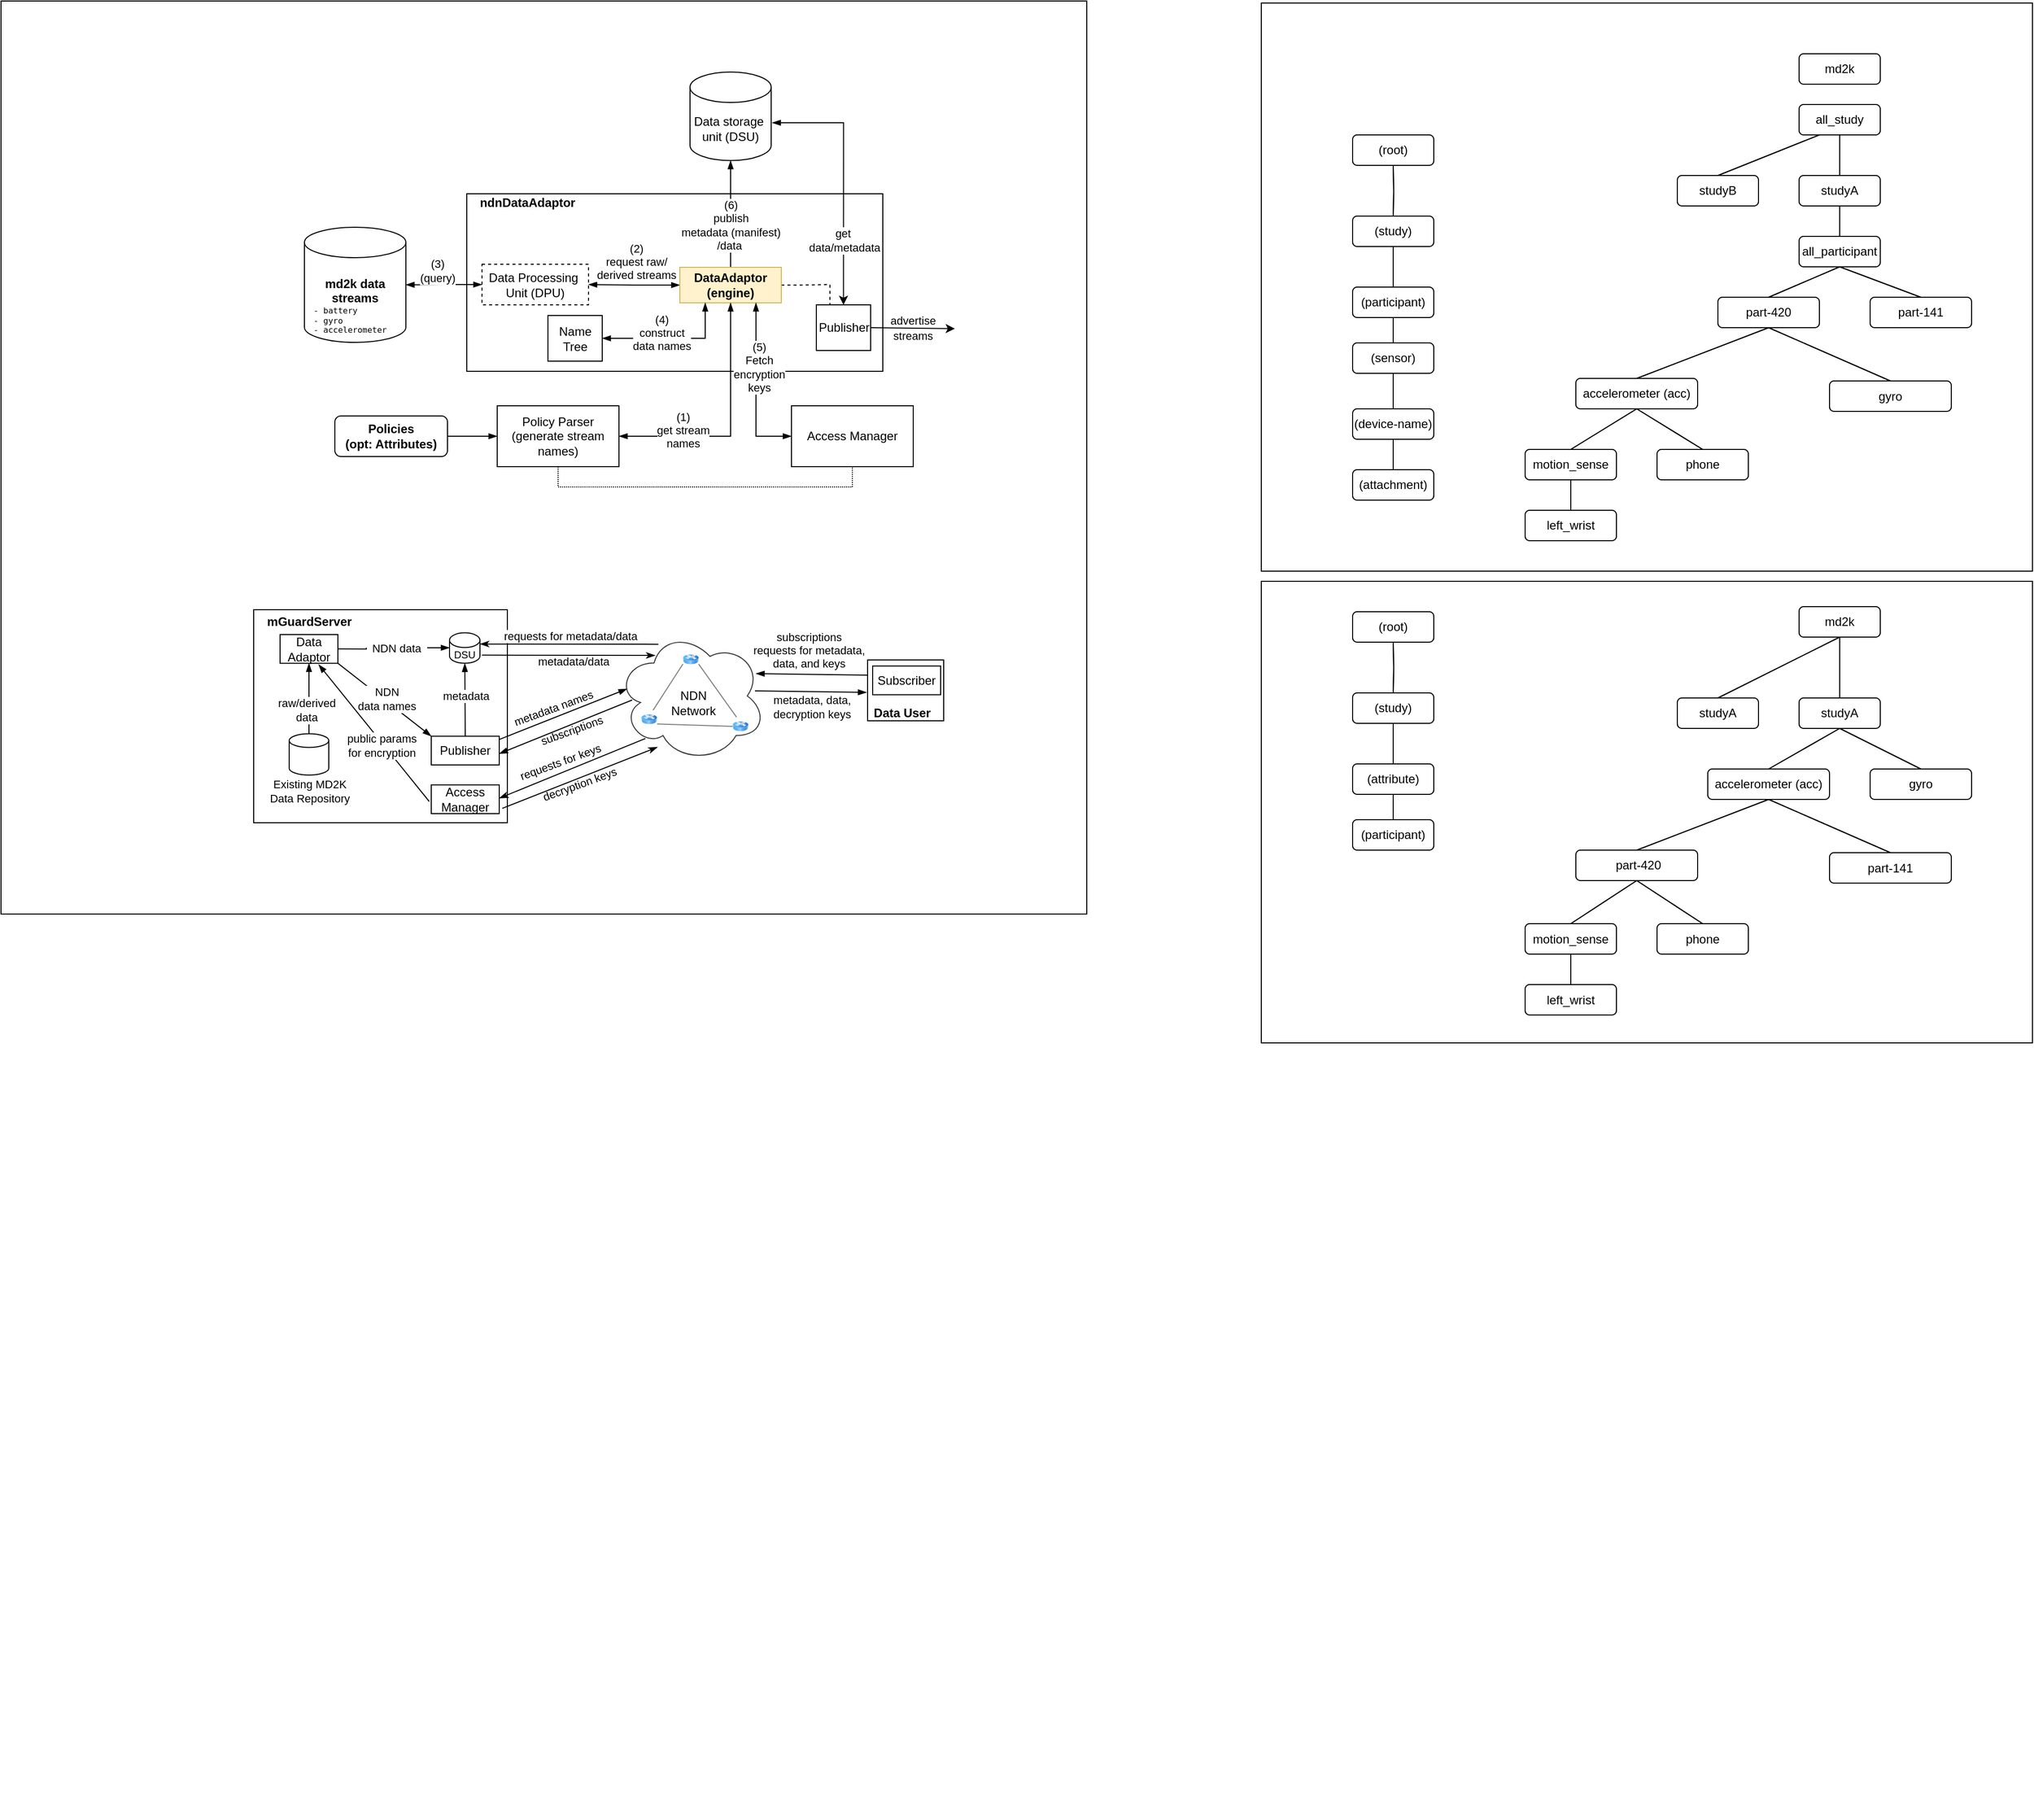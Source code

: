 <mxfile version="17.4.4" type="gitlab" pages="4">
  <diagram id="83rm9NZmXlsieEd2IdBL" name="System Desing">
    <mxGraphModel dx="-51" dy="1487" grid="1" gridSize="10" guides="1" tooltips="1" connect="1" arrows="1" fold="1" page="1" pageScale="1" pageWidth="850" pageHeight="1100" math="0" shadow="0">
      <root>
        <mxCell id="0" />
        <mxCell id="1" parent="0" />
        <mxCell id="nq3pK3IxwGkN9X3UR4hc-29" style="edgeStyle=orthogonalEdgeStyle;rounded=0;orthogonalLoop=1;jettySize=auto;html=1;exitX=0.5;exitY=1;exitDx=0;exitDy=0;entryX=0.5;entryY=0;entryDx=0;entryDy=0;endArrow=none;endFill=0;" parent="1" edge="1">
          <mxGeometry relative="1" as="geometry">
            <mxPoint x="345" y="1025" as="sourcePoint" />
          </mxGeometry>
        </mxCell>
        <mxCell id="nq3pK3IxwGkN9X3UR4hc-30" style="edgeStyle=orthogonalEdgeStyle;rounded=0;orthogonalLoop=1;jettySize=auto;html=1;exitX=0.5;exitY=1;exitDx=0;exitDy=0;entryX=0.5;entryY=0;entryDx=0;entryDy=0;endArrow=none;endFill=0;" parent="1" edge="1">
          <mxGeometry relative="1" as="geometry">
            <mxPoint x="475" y="1025" as="sourcePoint" />
          </mxGeometry>
        </mxCell>
        <mxCell id="nq3pK3IxwGkN9X3UR4hc-32" style="edgeStyle=orthogonalEdgeStyle;rounded=0;orthogonalLoop=1;jettySize=auto;html=1;exitX=0.5;exitY=1;exitDx=0;exitDy=0;entryX=0.5;entryY=0;entryDx=0;entryDy=0;endArrow=none;endFill=0;" parent="1" edge="1">
          <mxGeometry relative="1" as="geometry">
            <mxPoint x="725" y="1027.5" as="sourcePoint" />
          </mxGeometry>
        </mxCell>
        <mxCell id="nq3pK3IxwGkN9X3UR4hc-168" style="edgeStyle=orthogonalEdgeStyle;rounded=0;orthogonalLoop=1;jettySize=auto;html=1;exitX=0.5;exitY=1;exitDx=0;exitDy=0;entryX=0.5;entryY=0;entryDx=0;entryDy=0;endArrow=none;endFill=0;" parent="1" edge="1">
          <mxGeometry relative="1" as="geometry">
            <mxPoint x="345" y="1025" as="sourcePoint" />
          </mxGeometry>
        </mxCell>
        <mxCell id="nq3pK3IxwGkN9X3UR4hc-169" style="edgeStyle=orthogonalEdgeStyle;rounded=0;orthogonalLoop=1;jettySize=auto;html=1;exitX=0.5;exitY=1;exitDx=0;exitDy=0;entryX=0.5;entryY=0;entryDx=0;entryDy=0;endArrow=none;endFill=0;" parent="1" edge="1">
          <mxGeometry relative="1" as="geometry">
            <mxPoint x="475" y="1025" as="sourcePoint" />
          </mxGeometry>
        </mxCell>
        <mxCell id="nq3pK3IxwGkN9X3UR4hc-171" style="edgeStyle=orthogonalEdgeStyle;rounded=0;orthogonalLoop=1;jettySize=auto;html=1;exitX=0.5;exitY=1;exitDx=0;exitDy=0;entryX=0.5;entryY=0;entryDx=0;entryDy=0;endArrow=none;endFill=0;" parent="1" edge="1">
          <mxGeometry relative="1" as="geometry">
            <mxPoint x="725" y="1027.5" as="sourcePoint" />
          </mxGeometry>
        </mxCell>
        <mxCell id="2" value="" style="group" parent="1" vertex="1" connectable="0">
          <mxGeometry x="2170" y="-470" width="760" height="455" as="geometry" />
        </mxCell>
        <mxCell id="nq3pK3IxwGkN9X3UR4hc-19" value="" style="rounded=0;whiteSpace=wrap;html=1;" parent="2" vertex="1">
          <mxGeometry width="760" height="455" as="geometry" />
        </mxCell>
        <mxCell id="nq3pK3IxwGkN9X3UR4hc-20" style="edgeStyle=orthogonalEdgeStyle;rounded=0;orthogonalLoop=1;jettySize=auto;html=1;exitX=0.5;exitY=1;exitDx=0;exitDy=0;entryX=0.5;entryY=0;entryDx=0;entryDy=0;endArrow=none;endFill=0;" parent="2" target="nq3pK3IxwGkN9X3UR4hc-22" edge="1">
          <mxGeometry relative="1" as="geometry">
            <mxPoint x="130" y="60" as="sourcePoint" />
          </mxGeometry>
        </mxCell>
        <mxCell id="nq3pK3IxwGkN9X3UR4hc-21" style="edgeStyle=orthogonalEdgeStyle;rounded=0;orthogonalLoop=1;jettySize=auto;html=1;exitX=0.5;exitY=1;exitDx=0;exitDy=0;entryX=0.5;entryY=0;entryDx=0;entryDy=0;endArrow=none;endFill=0;" parent="2" source="nq3pK3IxwGkN9X3UR4hc-22" edge="1">
          <mxGeometry relative="1" as="geometry">
            <mxPoint x="130" y="180" as="targetPoint" />
          </mxGeometry>
        </mxCell>
        <mxCell id="nq3pK3IxwGkN9X3UR4hc-22" value="(study)" style="rounded=1;whiteSpace=wrap;html=1;" parent="2" vertex="1">
          <mxGeometry x="90" y="110" width="80" height="30" as="geometry" />
        </mxCell>
        <mxCell id="nq3pK3IxwGkN9X3UR4hc-23" style="edgeStyle=orthogonalEdgeStyle;rounded=0;orthogonalLoop=1;jettySize=auto;html=1;exitX=0.5;exitY=1;exitDx=0;exitDy=0;entryX=0.5;entryY=0;entryDx=0;entryDy=0;endArrow=none;endFill=0;" parent="2" edge="1">
          <mxGeometry relative="1" as="geometry">
            <mxPoint x="130" y="210" as="sourcePoint" />
            <mxPoint x="130" y="240" as="targetPoint" />
          </mxGeometry>
        </mxCell>
        <mxCell id="nq3pK3IxwGkN9X3UR4hc-25" value="md2k" style="rounded=1;whiteSpace=wrap;html=1;" parent="2" vertex="1">
          <mxGeometry x="530" y="25" width="80" height="30" as="geometry" />
        </mxCell>
        <mxCell id="nq3pK3IxwGkN9X3UR4hc-26" value="studyA" style="rounded=1;whiteSpace=wrap;html=1;" parent="2" vertex="1">
          <mxGeometry x="530" y="115" width="80" height="30" as="geometry" />
        </mxCell>
        <mxCell id="nq3pK3IxwGkN9X3UR4hc-24" style="edgeStyle=orthogonalEdgeStyle;rounded=0;orthogonalLoop=1;jettySize=auto;html=1;exitX=0.5;exitY=1;exitDx=0;exitDy=0;entryX=0.5;entryY=0;entryDx=0;entryDy=0;endArrow=none;endFill=0;" parent="2" source="nq3pK3IxwGkN9X3UR4hc-25" target="nq3pK3IxwGkN9X3UR4hc-26" edge="1">
          <mxGeometry relative="1" as="geometry" />
        </mxCell>
        <mxCell id="nq3pK3IxwGkN9X3UR4hc-27" value="accelerometer (acc)" style="rounded=1;whiteSpace=wrap;html=1;" parent="2" vertex="1">
          <mxGeometry x="440" y="185" width="120" height="30" as="geometry" />
        </mxCell>
        <mxCell id="nq3pK3IxwGkN9X3UR4hc-28" value="&amp;nbsp;part-420" style="rounded=1;whiteSpace=wrap;html=1;" parent="2" vertex="1">
          <mxGeometry x="310" y="265" width="120" height="30" as="geometry" />
        </mxCell>
        <mxCell id="nq3pK3IxwGkN9X3UR4hc-31" value="part-141" style="rounded=1;whiteSpace=wrap;html=1;" parent="2" vertex="1">
          <mxGeometry x="560" y="267.5" width="120" height="30" as="geometry" />
        </mxCell>
        <mxCell id="nq3pK3IxwGkN9X3UR4hc-33" value="" style="endArrow=none;html=1;entryX=0.5;entryY=1;entryDx=0;entryDy=0;exitX=0.5;exitY=0;exitDx=0;exitDy=0;" parent="2" source="nq3pK3IxwGkN9X3UR4hc-28" edge="1">
          <mxGeometry width="50" height="50" relative="1" as="geometry">
            <mxPoint x="315" y="345" as="sourcePoint" />
            <mxPoint x="500" y="215" as="targetPoint" />
          </mxGeometry>
        </mxCell>
        <mxCell id="nq3pK3IxwGkN9X3UR4hc-34" value="" style="endArrow=none;html=1;exitX=0.5;exitY=0;exitDx=0;exitDy=0;" parent="2" source="nq3pK3IxwGkN9X3UR4hc-31" edge="1">
          <mxGeometry width="50" height="50" relative="1" as="geometry">
            <mxPoint x="380" y="275" as="sourcePoint" />
            <mxPoint x="500" y="215" as="targetPoint" />
          </mxGeometry>
        </mxCell>
        <mxCell id="nq3pK3IxwGkN9X3UR4hc-35" value="" style="endArrow=none;html=1;exitX=0.5;exitY=0;exitDx=0;exitDy=0;entryX=0.5;entryY=1;entryDx=0;entryDy=0;" parent="2" source="nq3pK3IxwGkN9X3UR4hc-27" target="nq3pK3IxwGkN9X3UR4hc-26" edge="1">
          <mxGeometry width="50" height="50" relative="1" as="geometry">
            <mxPoint x="520" y="195" as="sourcePoint" />
            <mxPoint x="570" y="145" as="targetPoint" />
          </mxGeometry>
        </mxCell>
        <mxCell id="nq3pK3IxwGkN9X3UR4hc-36" value="gyro" style="rounded=1;whiteSpace=wrap;html=1;" parent="2" vertex="1">
          <mxGeometry x="600" y="185" width="100" height="30" as="geometry" />
        </mxCell>
        <mxCell id="nq3pK3IxwGkN9X3UR4hc-37" value="" style="endArrow=none;html=1;exitX=0.5;exitY=0;exitDx=0;exitDy=0;entryX=0.5;entryY=1;entryDx=0;entryDy=0;" parent="2" source="nq3pK3IxwGkN9X3UR4hc-36" target="nq3pK3IxwGkN9X3UR4hc-26" edge="1">
          <mxGeometry width="50" height="50" relative="1" as="geometry">
            <mxPoint x="510" y="195" as="sourcePoint" />
            <mxPoint x="550" y="155" as="targetPoint" />
          </mxGeometry>
        </mxCell>
        <mxCell id="nq3pK3IxwGkN9X3UR4hc-99" value="studyA" style="rounded=1;whiteSpace=wrap;html=1;" parent="2" vertex="1">
          <mxGeometry x="410" y="115" width="80" height="30" as="geometry" />
        </mxCell>
        <mxCell id="nq3pK3IxwGkN9X3UR4hc-100" value="" style="endArrow=none;html=1;entryX=0.5;entryY=0;entryDx=0;entryDy=0;exitX=0.5;exitY=1;exitDx=0;exitDy=0;endFill=0;" parent="2" source="nq3pK3IxwGkN9X3UR4hc-25" target="nq3pK3IxwGkN9X3UR4hc-99" edge="1">
          <mxGeometry width="50" height="50" relative="1" as="geometry">
            <mxPoint x="370" y="130" as="sourcePoint" />
            <mxPoint x="420" y="80" as="targetPoint" />
          </mxGeometry>
        </mxCell>
        <mxCell id="nq3pK3IxwGkN9X3UR4hc-103" value="motion_sense" style="rounded=1;whiteSpace=wrap;html=1;" parent="2" vertex="1">
          <mxGeometry x="260" y="337.5" width="90" height="30" as="geometry" />
        </mxCell>
        <mxCell id="nq3pK3IxwGkN9X3UR4hc-104" value="phone" style="rounded=1;whiteSpace=wrap;html=1;" parent="2" vertex="1">
          <mxGeometry x="390" y="337.5" width="90" height="30" as="geometry" />
        </mxCell>
        <mxCell id="nq3pK3IxwGkN9X3UR4hc-105" value="left_wrist" style="rounded=1;whiteSpace=wrap;html=1;" parent="2" vertex="1">
          <mxGeometry x="260" y="397.5" width="90" height="30" as="geometry" />
        </mxCell>
        <mxCell id="nq3pK3IxwGkN9X3UR4hc-106" value="" style="endArrow=none;html=1;exitX=0.5;exitY=0;exitDx=0;exitDy=0;entryX=0.5;entryY=1;entryDx=0;entryDy=0;" parent="2" source="nq3pK3IxwGkN9X3UR4hc-103" target="nq3pK3IxwGkN9X3UR4hc-28" edge="1">
          <mxGeometry width="50" height="50" relative="1" as="geometry">
            <mxPoint x="350" y="430" as="sourcePoint" />
            <mxPoint x="400" y="380" as="targetPoint" />
          </mxGeometry>
        </mxCell>
        <mxCell id="nq3pK3IxwGkN9X3UR4hc-102" style="edgeStyle=orthogonalEdgeStyle;rounded=0;orthogonalLoop=1;jettySize=auto;html=1;exitX=0.5;exitY=1;exitDx=0;exitDy=0;entryX=0.5;entryY=0;entryDx=0;entryDy=0;startArrow=none;startFill=0;endArrow=none;endFill=0;" parent="2" source="nq3pK3IxwGkN9X3UR4hc-103" target="nq3pK3IxwGkN9X3UR4hc-105" edge="1">
          <mxGeometry relative="1" as="geometry" />
        </mxCell>
        <mxCell id="nq3pK3IxwGkN9X3UR4hc-107" value="" style="endArrow=none;html=1;exitX=0.5;exitY=1;exitDx=0;exitDy=0;entryX=0.5;entryY=0;entryDx=0;entryDy=0;" parent="2" source="nq3pK3IxwGkN9X3UR4hc-28" target="nq3pK3IxwGkN9X3UR4hc-104" edge="1">
          <mxGeometry width="50" height="50" relative="1" as="geometry">
            <mxPoint x="315" y="347.5" as="sourcePoint" />
            <mxPoint x="380" y="305" as="targetPoint" />
          </mxGeometry>
        </mxCell>
        <mxCell id="nq3pK3IxwGkN9X3UR4hc-108" value="(attribute)" style="rounded=1;whiteSpace=wrap;html=1;" parent="2" vertex="1">
          <mxGeometry x="90" y="180" width="80" height="30" as="geometry" />
        </mxCell>
        <mxCell id="nq3pK3IxwGkN9X3UR4hc-109" value="(participant)" style="rounded=1;whiteSpace=wrap;html=1;" parent="2" vertex="1">
          <mxGeometry x="90" y="235" width="80" height="30" as="geometry" />
        </mxCell>
        <mxCell id="nq3pK3IxwGkN9X3UR4hc-110" value="(root)" style="rounded=1;whiteSpace=wrap;html=1;" parent="2" vertex="1">
          <mxGeometry x="90" y="30" width="80" height="30" as="geometry" />
        </mxCell>
        <mxCell id="nq3pK3IxwGkN9X3UR4hc-159" style="edgeStyle=orthogonalEdgeStyle;rounded=0;orthogonalLoop=1;jettySize=auto;html=1;exitX=0.5;exitY=1;exitDx=0;exitDy=0;entryX=0.5;entryY=0;entryDx=0;entryDy=0;endArrow=none;endFill=0;" parent="2" target="nq3pK3IxwGkN9X3UR4hc-161" edge="1">
          <mxGeometry relative="1" as="geometry">
            <mxPoint x="130" y="60" as="sourcePoint" />
          </mxGeometry>
        </mxCell>
        <mxCell id="nq3pK3IxwGkN9X3UR4hc-160" style="edgeStyle=orthogonalEdgeStyle;rounded=0;orthogonalLoop=1;jettySize=auto;html=1;exitX=0.5;exitY=1;exitDx=0;exitDy=0;entryX=0.5;entryY=0;entryDx=0;entryDy=0;endArrow=none;endFill=0;" parent="2" source="nq3pK3IxwGkN9X3UR4hc-161" edge="1">
          <mxGeometry relative="1" as="geometry">
            <mxPoint x="130" y="180" as="targetPoint" />
          </mxGeometry>
        </mxCell>
        <mxCell id="nq3pK3IxwGkN9X3UR4hc-161" value="(study)" style="rounded=1;whiteSpace=wrap;html=1;" parent="2" vertex="1">
          <mxGeometry x="90" y="110" width="80" height="30" as="geometry" />
        </mxCell>
        <mxCell id="nq3pK3IxwGkN9X3UR4hc-162" style="edgeStyle=orthogonalEdgeStyle;rounded=0;orthogonalLoop=1;jettySize=auto;html=1;exitX=0.5;exitY=1;exitDx=0;exitDy=0;entryX=0.5;entryY=0;entryDx=0;entryDy=0;endArrow=none;endFill=0;" parent="2" edge="1">
          <mxGeometry relative="1" as="geometry">
            <mxPoint x="130" y="210" as="sourcePoint" />
            <mxPoint x="130" y="240" as="targetPoint" />
          </mxGeometry>
        </mxCell>
        <mxCell id="nq3pK3IxwGkN9X3UR4hc-164" value="md2k" style="rounded=1;whiteSpace=wrap;html=1;" parent="2" vertex="1">
          <mxGeometry x="530" y="25" width="80" height="30" as="geometry" />
        </mxCell>
        <mxCell id="nq3pK3IxwGkN9X3UR4hc-165" value="studyA" style="rounded=1;whiteSpace=wrap;html=1;" parent="2" vertex="1">
          <mxGeometry x="530" y="115" width="80" height="30" as="geometry" />
        </mxCell>
        <mxCell id="nq3pK3IxwGkN9X3UR4hc-163" style="edgeStyle=orthogonalEdgeStyle;rounded=0;orthogonalLoop=1;jettySize=auto;html=1;exitX=0.5;exitY=1;exitDx=0;exitDy=0;entryX=0.5;entryY=0;entryDx=0;entryDy=0;endArrow=none;endFill=0;" parent="2" source="nq3pK3IxwGkN9X3UR4hc-164" target="nq3pK3IxwGkN9X3UR4hc-165" edge="1">
          <mxGeometry relative="1" as="geometry" />
        </mxCell>
        <mxCell id="nq3pK3IxwGkN9X3UR4hc-166" value="accelerometer (acc)" style="rounded=1;whiteSpace=wrap;html=1;" parent="2" vertex="1">
          <mxGeometry x="440" y="185" width="120" height="30" as="geometry" />
        </mxCell>
        <mxCell id="nq3pK3IxwGkN9X3UR4hc-167" value="&amp;nbsp;part-420" style="rounded=1;whiteSpace=wrap;html=1;" parent="2" vertex="1">
          <mxGeometry x="310" y="265" width="120" height="30" as="geometry" />
        </mxCell>
        <mxCell id="nq3pK3IxwGkN9X3UR4hc-170" value="part-141" style="rounded=1;whiteSpace=wrap;html=1;" parent="2" vertex="1">
          <mxGeometry x="560" y="267.5" width="120" height="30" as="geometry" />
        </mxCell>
        <mxCell id="nq3pK3IxwGkN9X3UR4hc-172" value="" style="endArrow=none;html=1;entryX=0.5;entryY=1;entryDx=0;entryDy=0;exitX=0.5;exitY=0;exitDx=0;exitDy=0;" parent="2" source="nq3pK3IxwGkN9X3UR4hc-167" edge="1">
          <mxGeometry width="50" height="50" relative="1" as="geometry">
            <mxPoint x="315" y="345" as="sourcePoint" />
            <mxPoint x="500" y="215" as="targetPoint" />
          </mxGeometry>
        </mxCell>
        <mxCell id="nq3pK3IxwGkN9X3UR4hc-173" value="" style="endArrow=none;html=1;exitX=0.5;exitY=0;exitDx=0;exitDy=0;" parent="2" source="nq3pK3IxwGkN9X3UR4hc-170" edge="1">
          <mxGeometry width="50" height="50" relative="1" as="geometry">
            <mxPoint x="380" y="275" as="sourcePoint" />
            <mxPoint x="500" y="215" as="targetPoint" />
          </mxGeometry>
        </mxCell>
        <mxCell id="nq3pK3IxwGkN9X3UR4hc-174" value="" style="endArrow=none;html=1;exitX=0.5;exitY=0;exitDx=0;exitDy=0;entryX=0.5;entryY=1;entryDx=0;entryDy=0;" parent="2" source="nq3pK3IxwGkN9X3UR4hc-166" target="nq3pK3IxwGkN9X3UR4hc-165" edge="1">
          <mxGeometry width="50" height="50" relative="1" as="geometry">
            <mxPoint x="520" y="195" as="sourcePoint" />
            <mxPoint x="570" y="145" as="targetPoint" />
          </mxGeometry>
        </mxCell>
        <mxCell id="nq3pK3IxwGkN9X3UR4hc-175" value="gyro" style="rounded=1;whiteSpace=wrap;html=1;" parent="2" vertex="1">
          <mxGeometry x="600" y="185" width="100" height="30" as="geometry" />
        </mxCell>
        <mxCell id="nq3pK3IxwGkN9X3UR4hc-176" value="" style="endArrow=none;html=1;exitX=0.5;exitY=0;exitDx=0;exitDy=0;entryX=0.5;entryY=1;entryDx=0;entryDy=0;" parent="2" source="nq3pK3IxwGkN9X3UR4hc-175" target="nq3pK3IxwGkN9X3UR4hc-165" edge="1">
          <mxGeometry width="50" height="50" relative="1" as="geometry">
            <mxPoint x="510" y="195" as="sourcePoint" />
            <mxPoint x="550" y="155" as="targetPoint" />
          </mxGeometry>
        </mxCell>
        <mxCell id="nq3pK3IxwGkN9X3UR4hc-238" value="studyA" style="rounded=1;whiteSpace=wrap;html=1;" parent="2" vertex="1">
          <mxGeometry x="410" y="115" width="80" height="30" as="geometry" />
        </mxCell>
        <mxCell id="nq3pK3IxwGkN9X3UR4hc-239" value="" style="endArrow=none;html=1;entryX=0.5;entryY=0;entryDx=0;entryDy=0;exitX=0.5;exitY=1;exitDx=0;exitDy=0;endFill=0;" parent="2" source="nq3pK3IxwGkN9X3UR4hc-164" target="nq3pK3IxwGkN9X3UR4hc-238" edge="1">
          <mxGeometry width="50" height="50" relative="1" as="geometry">
            <mxPoint x="370" y="130" as="sourcePoint" />
            <mxPoint x="420" y="80" as="targetPoint" />
          </mxGeometry>
        </mxCell>
        <mxCell id="nq3pK3IxwGkN9X3UR4hc-242" value="motion_sense" style="rounded=1;whiteSpace=wrap;html=1;" parent="2" vertex="1">
          <mxGeometry x="260" y="337.5" width="90" height="30" as="geometry" />
        </mxCell>
        <mxCell id="nq3pK3IxwGkN9X3UR4hc-243" value="phone" style="rounded=1;whiteSpace=wrap;html=1;" parent="2" vertex="1">
          <mxGeometry x="390" y="337.5" width="90" height="30" as="geometry" />
        </mxCell>
        <mxCell id="nq3pK3IxwGkN9X3UR4hc-244" value="left_wrist" style="rounded=1;whiteSpace=wrap;html=1;" parent="2" vertex="1">
          <mxGeometry x="260" y="397.5" width="90" height="30" as="geometry" />
        </mxCell>
        <mxCell id="nq3pK3IxwGkN9X3UR4hc-245" value="" style="endArrow=none;html=1;exitX=0.5;exitY=0;exitDx=0;exitDy=0;entryX=0.5;entryY=1;entryDx=0;entryDy=0;" parent="2" source="nq3pK3IxwGkN9X3UR4hc-242" target="nq3pK3IxwGkN9X3UR4hc-167" edge="1">
          <mxGeometry width="50" height="50" relative="1" as="geometry">
            <mxPoint x="350" y="430" as="sourcePoint" />
            <mxPoint x="400" y="380" as="targetPoint" />
          </mxGeometry>
        </mxCell>
        <mxCell id="nq3pK3IxwGkN9X3UR4hc-241" style="edgeStyle=orthogonalEdgeStyle;rounded=0;orthogonalLoop=1;jettySize=auto;html=1;exitX=0.5;exitY=1;exitDx=0;exitDy=0;entryX=0.5;entryY=0;entryDx=0;entryDy=0;startArrow=none;startFill=0;endArrow=none;endFill=0;" parent="2" source="nq3pK3IxwGkN9X3UR4hc-242" target="nq3pK3IxwGkN9X3UR4hc-244" edge="1">
          <mxGeometry relative="1" as="geometry" />
        </mxCell>
        <mxCell id="nq3pK3IxwGkN9X3UR4hc-246" value="" style="endArrow=none;html=1;exitX=0.5;exitY=1;exitDx=0;exitDy=0;entryX=0.5;entryY=0;entryDx=0;entryDy=0;" parent="2" source="nq3pK3IxwGkN9X3UR4hc-167" target="nq3pK3IxwGkN9X3UR4hc-243" edge="1">
          <mxGeometry width="50" height="50" relative="1" as="geometry">
            <mxPoint x="315" y="347.5" as="sourcePoint" />
            <mxPoint x="380" y="305" as="targetPoint" />
          </mxGeometry>
        </mxCell>
        <mxCell id="nq3pK3IxwGkN9X3UR4hc-247" value="(attribute)" style="rounded=1;whiteSpace=wrap;html=1;" parent="2" vertex="1">
          <mxGeometry x="90" y="180" width="80" height="30" as="geometry" />
        </mxCell>
        <mxCell id="nq3pK3IxwGkN9X3UR4hc-248" value="(participant)" style="rounded=1;whiteSpace=wrap;html=1;" parent="2" vertex="1">
          <mxGeometry x="90" y="235" width="80" height="30" as="geometry" />
        </mxCell>
        <mxCell id="nq3pK3IxwGkN9X3UR4hc-249" value="(root)" style="rounded=1;whiteSpace=wrap;html=1;" parent="2" vertex="1">
          <mxGeometry x="90" y="30" width="80" height="30" as="geometry" />
        </mxCell>
        <mxCell id="3" value="" style="group" parent="1" vertex="1" connectable="0">
          <mxGeometry x="2170" y="-1040" width="760" height="560" as="geometry" />
        </mxCell>
        <mxCell id="FWeV523dbh0B6TjXKs8V-5" value="" style="aspect=fixed;perimeter=ellipsePerimeter;html=1;align=center;shadow=0;dashed=0;spacingTop=3;image;image=img/lib/active_directory/user_accounts.svg;" parent="3" vertex="1">
          <mxGeometry x="260" y="340" width="41.24" height="40" as="geometry" />
        </mxCell>
        <mxCell id="FWeV523dbh0B6TjXKs8V-12" value="/instanceA" style="text;html=1;strokeColor=none;fillColor=none;align=center;verticalAlign=middle;whiteSpace=wrap;rounded=0;" parent="3" vertex="1">
          <mxGeometry x="120" y="250" width="40" height="20" as="geometry" />
        </mxCell>
        <mxCell id="nq3pK3IxwGkN9X3UR4hc-2" value="" style="rounded=0;whiteSpace=wrap;html=1;" parent="3" vertex="1">
          <mxGeometry width="760" height="560" as="geometry" />
        </mxCell>
        <mxCell id="nq3pK3IxwGkN9X3UR4hc-4" value="all_study" style="rounded=1;whiteSpace=wrap;html=1;" parent="3" vertex="1">
          <mxGeometry x="530" y="100" width="80" height="30" as="geometry" />
        </mxCell>
        <mxCell id="nq3pK3IxwGkN9X3UR4hc-5" value="all_participant" style="rounded=1;whiteSpace=wrap;html=1;" parent="3" vertex="1">
          <mxGeometry x="530" y="230" width="80" height="30" as="geometry" />
        </mxCell>
        <mxCell id="nq3pK3IxwGkN9X3UR4hc-3" style="edgeStyle=orthogonalEdgeStyle;rounded=0;orthogonalLoop=1;jettySize=auto;html=1;exitX=0.5;exitY=1;exitDx=0;exitDy=0;entryX=0.5;entryY=0;entryDx=0;entryDy=0;endArrow=none;endFill=0;" parent="3" source="nq3pK3IxwGkN9X3UR4hc-4" target="nq3pK3IxwGkN9X3UR4hc-5" edge="1">
          <mxGeometry relative="1" as="geometry" />
        </mxCell>
        <mxCell id="nq3pK3IxwGkN9X3UR4hc-6" value="part-420" style="rounded=1;whiteSpace=wrap;html=1;" parent="3" vertex="1">
          <mxGeometry x="450" y="290" width="100" height="30" as="geometry" />
        </mxCell>
        <mxCell id="nq3pK3IxwGkN9X3UR4hc-7" value="accelerometer (acc)" style="rounded=1;whiteSpace=wrap;html=1;" parent="3" vertex="1">
          <mxGeometry x="310" y="370" width="120" height="30" as="geometry" />
        </mxCell>
        <mxCell id="nq3pK3IxwGkN9X3UR4hc-9" value="motion_sense" style="rounded=1;whiteSpace=wrap;html=1;" parent="3" vertex="1">
          <mxGeometry x="260" y="440" width="90" height="30" as="geometry" />
        </mxCell>
        <mxCell id="nq3pK3IxwGkN9X3UR4hc-10" value="phone" style="rounded=1;whiteSpace=wrap;html=1;" parent="3" vertex="1">
          <mxGeometry x="390" y="440" width="90" height="30" as="geometry" />
        </mxCell>
        <mxCell id="nq3pK3IxwGkN9X3UR4hc-11" value="" style="endArrow=none;html=1;entryX=0.5;entryY=1;entryDx=0;entryDy=0;exitX=0.5;exitY=0;exitDx=0;exitDy=0;" parent="3" source="nq3pK3IxwGkN9X3UR4hc-9" target="nq3pK3IxwGkN9X3UR4hc-7" edge="1">
          <mxGeometry width="50" height="50" relative="1" as="geometry">
            <mxPoint x="350" y="460" as="sourcePoint" />
            <mxPoint x="400" y="410" as="targetPoint" />
          </mxGeometry>
        </mxCell>
        <mxCell id="nq3pK3IxwGkN9X3UR4hc-12" value="" style="endArrow=none;html=1;entryX=0.5;entryY=1;entryDx=0;entryDy=0;exitX=0.5;exitY=0;exitDx=0;exitDy=0;" parent="3" source="nq3pK3IxwGkN9X3UR4hc-10" target="nq3pK3IxwGkN9X3UR4hc-7" edge="1">
          <mxGeometry width="50" height="50" relative="1" as="geometry">
            <mxPoint x="315" y="450" as="sourcePoint" />
            <mxPoint x="380" y="410" as="targetPoint" />
          </mxGeometry>
        </mxCell>
        <mxCell id="nq3pK3IxwGkN9X3UR4hc-13" value="gyro" style="rounded=1;whiteSpace=wrap;html=1;" parent="3" vertex="1">
          <mxGeometry x="560" y="372.5" width="120" height="30" as="geometry" />
        </mxCell>
        <mxCell id="nq3pK3IxwGkN9X3UR4hc-14" value="" style="endArrow=none;html=1;entryX=0.5;entryY=1;entryDx=0;entryDy=0;exitX=0.5;exitY=0;exitDx=0;exitDy=0;" parent="3" source="nq3pK3IxwGkN9X3UR4hc-7" edge="1">
          <mxGeometry width="50" height="50" relative="1" as="geometry">
            <mxPoint x="315" y="450" as="sourcePoint" />
            <mxPoint x="500" y="320" as="targetPoint" />
          </mxGeometry>
        </mxCell>
        <mxCell id="nq3pK3IxwGkN9X3UR4hc-15" value="" style="endArrow=none;html=1;exitX=0.5;exitY=0;exitDx=0;exitDy=0;" parent="3" source="nq3pK3IxwGkN9X3UR4hc-13" edge="1">
          <mxGeometry width="50" height="50" relative="1" as="geometry">
            <mxPoint x="380" y="380" as="sourcePoint" />
            <mxPoint x="500" y="320" as="targetPoint" />
          </mxGeometry>
        </mxCell>
        <mxCell id="nq3pK3IxwGkN9X3UR4hc-16" value="" style="endArrow=none;html=1;exitX=0.5;exitY=0;exitDx=0;exitDy=0;entryX=0.5;entryY=1;entryDx=0;entryDy=0;" parent="3" source="nq3pK3IxwGkN9X3UR4hc-6" target="nq3pK3IxwGkN9X3UR4hc-5" edge="1">
          <mxGeometry width="50" height="50" relative="1" as="geometry">
            <mxPoint x="520" y="300" as="sourcePoint" />
            <mxPoint x="570" y="250" as="targetPoint" />
          </mxGeometry>
        </mxCell>
        <mxCell id="nq3pK3IxwGkN9X3UR4hc-17" value="part-141" style="rounded=1;whiteSpace=wrap;html=1;" parent="3" vertex="1">
          <mxGeometry x="600" y="290" width="100" height="30" as="geometry" />
        </mxCell>
        <mxCell id="nq3pK3IxwGkN9X3UR4hc-18" value="" style="endArrow=none;html=1;exitX=0.5;exitY=0;exitDx=0;exitDy=0;entryX=0.5;entryY=1;entryDx=0;entryDy=0;" parent="3" source="nq3pK3IxwGkN9X3UR4hc-17" target="nq3pK3IxwGkN9X3UR4hc-5" edge="1">
          <mxGeometry width="50" height="50" relative="1" as="geometry">
            <mxPoint x="510" y="300" as="sourcePoint" />
            <mxPoint x="550" y="260" as="targetPoint" />
          </mxGeometry>
        </mxCell>
        <mxCell id="nq3pK3IxwGkN9X3UR4hc-97" value="studyB" style="rounded=1;whiteSpace=wrap;html=1;" parent="3" vertex="1">
          <mxGeometry x="410" y="170" width="80" height="30" as="geometry" />
        </mxCell>
        <mxCell id="nq3pK3IxwGkN9X3UR4hc-98" value="" style="endArrow=none;html=1;exitX=0.25;exitY=1;exitDx=0;exitDy=0;entryX=0.5;entryY=0;entryDx=0;entryDy=0;endFill=0;" parent="3" source="nq3pK3IxwGkN9X3UR4hc-4" target="nq3pK3IxwGkN9X3UR4hc-97" edge="1">
          <mxGeometry width="50" height="50" relative="1" as="geometry">
            <mxPoint x="410" y="330" as="sourcePoint" />
            <mxPoint x="460" y="280" as="targetPoint" />
          </mxGeometry>
        </mxCell>
        <mxCell id="nq3pK3IxwGkN9X3UR4hc-101" value="left_wrist" style="rounded=1;whiteSpace=wrap;html=1;" parent="3" vertex="1">
          <mxGeometry x="260" y="500" width="90" height="30" as="geometry" />
        </mxCell>
        <mxCell id="nq3pK3IxwGkN9X3UR4hc-8" style="edgeStyle=orthogonalEdgeStyle;rounded=0;orthogonalLoop=1;jettySize=auto;html=1;exitX=0.5;exitY=1;exitDx=0;exitDy=0;entryX=0.5;entryY=0;entryDx=0;entryDy=0;startArrow=none;startFill=0;endArrow=none;endFill=0;" parent="3" source="nq3pK3IxwGkN9X3UR4hc-9" target="nq3pK3IxwGkN9X3UR4hc-101" edge="1">
          <mxGeometry relative="1" as="geometry" />
        </mxCell>
        <mxCell id="nq3pK3IxwGkN9X3UR4hc-111" style="edgeStyle=orthogonalEdgeStyle;rounded=0;orthogonalLoop=1;jettySize=auto;html=1;exitX=0.5;exitY=1;exitDx=0;exitDy=0;entryX=0.5;entryY=0;entryDx=0;entryDy=0;endArrow=none;endFill=0;" parent="3" target="nq3pK3IxwGkN9X3UR4hc-113" edge="1">
          <mxGeometry relative="1" as="geometry">
            <mxPoint x="130" y="160" as="sourcePoint" />
          </mxGeometry>
        </mxCell>
        <mxCell id="nq3pK3IxwGkN9X3UR4hc-113" value="(study)" style="rounded=1;whiteSpace=wrap;html=1;" parent="3" vertex="1">
          <mxGeometry x="90" y="210" width="80" height="30" as="geometry" />
        </mxCell>
        <mxCell id="nq3pK3IxwGkN9X3UR4hc-115" value="(participant)" style="rounded=1;whiteSpace=wrap;html=1;" parent="3" vertex="1">
          <mxGeometry x="90" y="280" width="80" height="30" as="geometry" />
        </mxCell>
        <mxCell id="nq3pK3IxwGkN9X3UR4hc-112" style="edgeStyle=orthogonalEdgeStyle;rounded=0;orthogonalLoop=1;jettySize=auto;html=1;exitX=0.5;exitY=1;exitDx=0;exitDy=0;entryX=0.5;entryY=0;entryDx=0;entryDy=0;startArrow=none;startFill=0;endArrow=none;endFill=0;" parent="3" source="nq3pK3IxwGkN9X3UR4hc-113" target="nq3pK3IxwGkN9X3UR4hc-115" edge="1">
          <mxGeometry relative="1" as="geometry" />
        </mxCell>
        <mxCell id="nq3pK3IxwGkN9X3UR4hc-117" value="(sensor)" style="rounded=1;whiteSpace=wrap;html=1;" parent="3" vertex="1">
          <mxGeometry x="90" y="335" width="80" height="30" as="geometry" />
        </mxCell>
        <mxCell id="nq3pK3IxwGkN9X3UR4hc-114" style="edgeStyle=orthogonalEdgeStyle;rounded=0;orthogonalLoop=1;jettySize=auto;html=1;exitX=0.5;exitY=1;exitDx=0;exitDy=0;endArrow=none;endFill=0;" parent="3" source="nq3pK3IxwGkN9X3UR4hc-115" target="nq3pK3IxwGkN9X3UR4hc-117" edge="1">
          <mxGeometry relative="1" as="geometry" />
        </mxCell>
        <mxCell id="nq3pK3IxwGkN9X3UR4hc-118" value="(root)" style="rounded=1;whiteSpace=wrap;html=1;" parent="3" vertex="1">
          <mxGeometry x="90" y="130" width="80" height="30" as="geometry" />
        </mxCell>
        <mxCell id="nq3pK3IxwGkN9X3UR4hc-119" value="md2k" style="rounded=1;whiteSpace=wrap;html=1;" parent="3" vertex="1">
          <mxGeometry x="530" y="50" width="80" height="30" as="geometry" />
        </mxCell>
        <mxCell id="nq3pK3IxwGkN9X3UR4hc-120" value="studyA" style="rounded=1;whiteSpace=wrap;html=1;" parent="3" vertex="1">
          <mxGeometry x="530" y="170" width="80" height="30" as="geometry" />
        </mxCell>
        <mxCell id="nq3pK3IxwGkN9X3UR4hc-122" value="(device-name)" style="rounded=1;whiteSpace=wrap;html=1;" parent="3" vertex="1">
          <mxGeometry x="90" y="400" width="80" height="30" as="geometry" />
        </mxCell>
        <mxCell id="nq3pK3IxwGkN9X3UR4hc-116" style="edgeStyle=orthogonalEdgeStyle;rounded=0;orthogonalLoop=1;jettySize=auto;html=1;exitX=0.5;exitY=1;exitDx=0;exitDy=0;entryX=0.5;entryY=0;entryDx=0;entryDy=0;endArrow=none;endFill=0;" parent="3" source="nq3pK3IxwGkN9X3UR4hc-117" target="nq3pK3IxwGkN9X3UR4hc-122" edge="1">
          <mxGeometry relative="1" as="geometry" />
        </mxCell>
        <mxCell id="nq3pK3IxwGkN9X3UR4hc-123" value="(attachment)" style="rounded=1;whiteSpace=wrap;html=1;" parent="3" vertex="1">
          <mxGeometry x="90" y="460" width="80" height="30" as="geometry" />
        </mxCell>
        <mxCell id="nq3pK3IxwGkN9X3UR4hc-121" style="edgeStyle=orthogonalEdgeStyle;rounded=0;orthogonalLoop=1;jettySize=auto;html=1;exitX=0.5;exitY=1;exitDx=0;exitDy=0;entryX=0.5;entryY=0;entryDx=0;entryDy=0;endArrow=none;endFill=0;" parent="3" source="nq3pK3IxwGkN9X3UR4hc-122" target="nq3pK3IxwGkN9X3UR4hc-123" edge="1">
          <mxGeometry relative="1" as="geometry" />
        </mxCell>
        <mxCell id="nq3pK3IxwGkN9X3UR4hc-143" value="all_study" style="rounded=1;whiteSpace=wrap;html=1;" parent="3" vertex="1">
          <mxGeometry x="530" y="100" width="80" height="30" as="geometry" />
        </mxCell>
        <mxCell id="nq3pK3IxwGkN9X3UR4hc-144" value="all_participant" style="rounded=1;whiteSpace=wrap;html=1;" parent="3" vertex="1">
          <mxGeometry x="530" y="230" width="80" height="30" as="geometry" />
        </mxCell>
        <mxCell id="nq3pK3IxwGkN9X3UR4hc-142" style="edgeStyle=orthogonalEdgeStyle;rounded=0;orthogonalLoop=1;jettySize=auto;html=1;exitX=0.5;exitY=1;exitDx=0;exitDy=0;entryX=0.5;entryY=0;entryDx=0;entryDy=0;endArrow=none;endFill=0;" parent="3" source="nq3pK3IxwGkN9X3UR4hc-143" target="nq3pK3IxwGkN9X3UR4hc-144" edge="1">
          <mxGeometry relative="1" as="geometry" />
        </mxCell>
        <mxCell id="nq3pK3IxwGkN9X3UR4hc-145" value="part-420" style="rounded=1;whiteSpace=wrap;html=1;" parent="3" vertex="1">
          <mxGeometry x="450" y="290" width="100" height="30" as="geometry" />
        </mxCell>
        <mxCell id="nq3pK3IxwGkN9X3UR4hc-146" value="accelerometer (acc)" style="rounded=1;whiteSpace=wrap;html=1;" parent="3" vertex="1">
          <mxGeometry x="310" y="370" width="120" height="30" as="geometry" />
        </mxCell>
        <mxCell id="nq3pK3IxwGkN9X3UR4hc-148" value="motion_sense" style="rounded=1;whiteSpace=wrap;html=1;" parent="3" vertex="1">
          <mxGeometry x="260" y="440" width="90" height="30" as="geometry" />
        </mxCell>
        <mxCell id="nq3pK3IxwGkN9X3UR4hc-149" value="phone" style="rounded=1;whiteSpace=wrap;html=1;" parent="3" vertex="1">
          <mxGeometry x="390" y="440" width="90" height="30" as="geometry" />
        </mxCell>
        <mxCell id="nq3pK3IxwGkN9X3UR4hc-150" value="" style="endArrow=none;html=1;entryX=0.5;entryY=1;entryDx=0;entryDy=0;exitX=0.5;exitY=0;exitDx=0;exitDy=0;" parent="3" source="nq3pK3IxwGkN9X3UR4hc-148" target="nq3pK3IxwGkN9X3UR4hc-146" edge="1">
          <mxGeometry width="50" height="50" relative="1" as="geometry">
            <mxPoint x="350" y="460" as="sourcePoint" />
            <mxPoint x="400" y="410" as="targetPoint" />
          </mxGeometry>
        </mxCell>
        <mxCell id="nq3pK3IxwGkN9X3UR4hc-151" value="" style="endArrow=none;html=1;entryX=0.5;entryY=1;entryDx=0;entryDy=0;exitX=0.5;exitY=0;exitDx=0;exitDy=0;" parent="3" source="nq3pK3IxwGkN9X3UR4hc-149" target="nq3pK3IxwGkN9X3UR4hc-146" edge="1">
          <mxGeometry width="50" height="50" relative="1" as="geometry">
            <mxPoint x="315" y="450" as="sourcePoint" />
            <mxPoint x="380" y="410" as="targetPoint" />
          </mxGeometry>
        </mxCell>
        <mxCell id="nq3pK3IxwGkN9X3UR4hc-152" value="gyro" style="rounded=1;whiteSpace=wrap;html=1;" parent="3" vertex="1">
          <mxGeometry x="560" y="372.5" width="120" height="30" as="geometry" />
        </mxCell>
        <mxCell id="nq3pK3IxwGkN9X3UR4hc-153" value="" style="endArrow=none;html=1;entryX=0.5;entryY=1;entryDx=0;entryDy=0;exitX=0.5;exitY=0;exitDx=0;exitDy=0;" parent="3" source="nq3pK3IxwGkN9X3UR4hc-146" edge="1">
          <mxGeometry width="50" height="50" relative="1" as="geometry">
            <mxPoint x="315" y="450" as="sourcePoint" />
            <mxPoint x="500" y="320" as="targetPoint" />
          </mxGeometry>
        </mxCell>
        <mxCell id="nq3pK3IxwGkN9X3UR4hc-154" value="" style="endArrow=none;html=1;exitX=0.5;exitY=0;exitDx=0;exitDy=0;" parent="3" source="nq3pK3IxwGkN9X3UR4hc-152" edge="1">
          <mxGeometry width="50" height="50" relative="1" as="geometry">
            <mxPoint x="380" y="380" as="sourcePoint" />
            <mxPoint x="500" y="320" as="targetPoint" />
          </mxGeometry>
        </mxCell>
        <mxCell id="nq3pK3IxwGkN9X3UR4hc-155" value="" style="endArrow=none;html=1;exitX=0.5;exitY=0;exitDx=0;exitDy=0;entryX=0.5;entryY=1;entryDx=0;entryDy=0;" parent="3" source="nq3pK3IxwGkN9X3UR4hc-145" target="nq3pK3IxwGkN9X3UR4hc-144" edge="1">
          <mxGeometry width="50" height="50" relative="1" as="geometry">
            <mxPoint x="520" y="300" as="sourcePoint" />
            <mxPoint x="570" y="250" as="targetPoint" />
          </mxGeometry>
        </mxCell>
        <mxCell id="nq3pK3IxwGkN9X3UR4hc-156" value="part-141" style="rounded=1;whiteSpace=wrap;html=1;" parent="3" vertex="1">
          <mxGeometry x="600" y="290" width="100" height="30" as="geometry" />
        </mxCell>
        <mxCell id="nq3pK3IxwGkN9X3UR4hc-157" value="" style="endArrow=none;html=1;exitX=0.5;exitY=0;exitDx=0;exitDy=0;entryX=0.5;entryY=1;entryDx=0;entryDy=0;" parent="3" source="nq3pK3IxwGkN9X3UR4hc-156" target="nq3pK3IxwGkN9X3UR4hc-144" edge="1">
          <mxGeometry width="50" height="50" relative="1" as="geometry">
            <mxPoint x="510" y="300" as="sourcePoint" />
            <mxPoint x="550" y="260" as="targetPoint" />
          </mxGeometry>
        </mxCell>
        <mxCell id="nq3pK3IxwGkN9X3UR4hc-236" value="studyB" style="rounded=1;whiteSpace=wrap;html=1;" parent="3" vertex="1">
          <mxGeometry x="410" y="170" width="80" height="30" as="geometry" />
        </mxCell>
        <mxCell id="nq3pK3IxwGkN9X3UR4hc-237" value="" style="endArrow=none;html=1;exitX=0.25;exitY=1;exitDx=0;exitDy=0;entryX=0.5;entryY=0;entryDx=0;entryDy=0;endFill=0;" parent="3" source="nq3pK3IxwGkN9X3UR4hc-143" target="nq3pK3IxwGkN9X3UR4hc-236" edge="1">
          <mxGeometry width="50" height="50" relative="1" as="geometry">
            <mxPoint x="410" y="330" as="sourcePoint" />
            <mxPoint x="460" y="280" as="targetPoint" />
          </mxGeometry>
        </mxCell>
        <mxCell id="nq3pK3IxwGkN9X3UR4hc-240" value="left_wrist" style="rounded=1;whiteSpace=wrap;html=1;" parent="3" vertex="1">
          <mxGeometry x="260" y="500" width="90" height="30" as="geometry" />
        </mxCell>
        <mxCell id="nq3pK3IxwGkN9X3UR4hc-147" style="edgeStyle=orthogonalEdgeStyle;rounded=0;orthogonalLoop=1;jettySize=auto;html=1;exitX=0.5;exitY=1;exitDx=0;exitDy=0;entryX=0.5;entryY=0;entryDx=0;entryDy=0;startArrow=none;startFill=0;endArrow=none;endFill=0;" parent="3" source="nq3pK3IxwGkN9X3UR4hc-148" target="nq3pK3IxwGkN9X3UR4hc-240" edge="1">
          <mxGeometry relative="1" as="geometry" />
        </mxCell>
        <mxCell id="nq3pK3IxwGkN9X3UR4hc-250" style="edgeStyle=orthogonalEdgeStyle;rounded=0;orthogonalLoop=1;jettySize=auto;html=1;exitX=0.5;exitY=1;exitDx=0;exitDy=0;entryX=0.5;entryY=0;entryDx=0;entryDy=0;endArrow=none;endFill=0;" parent="3" target="nq3pK3IxwGkN9X3UR4hc-252" edge="1">
          <mxGeometry relative="1" as="geometry">
            <mxPoint x="130" y="160" as="sourcePoint" />
          </mxGeometry>
        </mxCell>
        <mxCell id="nq3pK3IxwGkN9X3UR4hc-252" value="(study)" style="rounded=1;whiteSpace=wrap;html=1;" parent="3" vertex="1">
          <mxGeometry x="90" y="210" width="80" height="30" as="geometry" />
        </mxCell>
        <mxCell id="nq3pK3IxwGkN9X3UR4hc-254" value="(participant)" style="rounded=1;whiteSpace=wrap;html=1;" parent="3" vertex="1">
          <mxGeometry x="90" y="280" width="80" height="30" as="geometry" />
        </mxCell>
        <mxCell id="nq3pK3IxwGkN9X3UR4hc-251" style="edgeStyle=orthogonalEdgeStyle;rounded=0;orthogonalLoop=1;jettySize=auto;html=1;exitX=0.5;exitY=1;exitDx=0;exitDy=0;entryX=0.5;entryY=0;entryDx=0;entryDy=0;startArrow=none;startFill=0;endArrow=none;endFill=0;" parent="3" source="nq3pK3IxwGkN9X3UR4hc-252" target="nq3pK3IxwGkN9X3UR4hc-254" edge="1">
          <mxGeometry relative="1" as="geometry" />
        </mxCell>
        <mxCell id="nq3pK3IxwGkN9X3UR4hc-256" value="(sensor)" style="rounded=1;whiteSpace=wrap;html=1;" parent="3" vertex="1">
          <mxGeometry x="90" y="335" width="80" height="30" as="geometry" />
        </mxCell>
        <mxCell id="nq3pK3IxwGkN9X3UR4hc-253" style="edgeStyle=orthogonalEdgeStyle;rounded=0;orthogonalLoop=1;jettySize=auto;html=1;exitX=0.5;exitY=1;exitDx=0;exitDy=0;endArrow=none;endFill=0;" parent="3" source="nq3pK3IxwGkN9X3UR4hc-254" target="nq3pK3IxwGkN9X3UR4hc-256" edge="1">
          <mxGeometry relative="1" as="geometry" />
        </mxCell>
        <mxCell id="nq3pK3IxwGkN9X3UR4hc-257" value="(root)" style="rounded=1;whiteSpace=wrap;html=1;" parent="3" vertex="1">
          <mxGeometry x="90" y="130" width="80" height="30" as="geometry" />
        </mxCell>
        <mxCell id="nq3pK3IxwGkN9X3UR4hc-258" value="md2k" style="rounded=1;whiteSpace=wrap;html=1;" parent="3" vertex="1">
          <mxGeometry x="530" y="50" width="80" height="30" as="geometry" />
        </mxCell>
        <mxCell id="nq3pK3IxwGkN9X3UR4hc-259" value="studyA" style="rounded=1;whiteSpace=wrap;html=1;" parent="3" vertex="1">
          <mxGeometry x="530" y="170" width="80" height="30" as="geometry" />
        </mxCell>
        <mxCell id="nq3pK3IxwGkN9X3UR4hc-261" value="(device-name)" style="rounded=1;whiteSpace=wrap;html=1;" parent="3" vertex="1">
          <mxGeometry x="90" y="400" width="80" height="30" as="geometry" />
        </mxCell>
        <mxCell id="nq3pK3IxwGkN9X3UR4hc-255" style="edgeStyle=orthogonalEdgeStyle;rounded=0;orthogonalLoop=1;jettySize=auto;html=1;exitX=0.5;exitY=1;exitDx=0;exitDy=0;entryX=0.5;entryY=0;entryDx=0;entryDy=0;endArrow=none;endFill=0;" parent="3" source="nq3pK3IxwGkN9X3UR4hc-256" target="nq3pK3IxwGkN9X3UR4hc-261" edge="1">
          <mxGeometry relative="1" as="geometry" />
        </mxCell>
        <mxCell id="nq3pK3IxwGkN9X3UR4hc-262" value="(attachment)" style="rounded=1;whiteSpace=wrap;html=1;" parent="3" vertex="1">
          <mxGeometry x="90" y="460" width="80" height="30" as="geometry" />
        </mxCell>
        <mxCell id="nq3pK3IxwGkN9X3UR4hc-260" style="edgeStyle=orthogonalEdgeStyle;rounded=0;orthogonalLoop=1;jettySize=auto;html=1;exitX=0.5;exitY=1;exitDx=0;exitDy=0;entryX=0.5;entryY=0;entryDx=0;entryDy=0;endArrow=none;endFill=0;" parent="3" source="nq3pK3IxwGkN9X3UR4hc-261" target="nq3pK3IxwGkN9X3UR4hc-262" edge="1">
          <mxGeometry relative="1" as="geometry" />
        </mxCell>
        <mxCell id="5" value="" style="group" parent="1" vertex="1" connectable="0">
          <mxGeometry x="960" y="50" width="510" height="520" as="geometry" />
        </mxCell>
        <mxCell id="FWeV523dbh0B6TjXKs8V-6" value="" style="shape=image;verticalLabelPosition=bottom;labelBackgroundColor=#ffffff;verticalAlign=top;aspect=fixed;imageAspect=0;image=https://www.nginx.com/wp-content/uploads/2016/04/Richardson-microservices-part4-1_difficult-service-discovery.png;" parent="5" vertex="1">
          <mxGeometry width="510" height="520" as="geometry" />
        </mxCell>
        <mxCell id="FWeV523dbh0B6TjXKs8V-7" value="" style="rounded=0;whiteSpace=wrap;html=1;strokeColor=none;" parent="5" vertex="1">
          <mxGeometry x="614" y="640" width="120" height="60" as="geometry" />
        </mxCell>
        <mxCell id="6" value="" style="group;" parent="1" vertex="1" connectable="0">
          <mxGeometry x="928" y="-1042" width="1070" height="900" as="geometry" />
        </mxCell>
        <mxCell id="nq3pK3IxwGkN9X3UR4hc-1" value="" style="rounded=0;whiteSpace=wrap;html=1;" parent="6" vertex="1">
          <mxGeometry width="1070" height="820" as="geometry" />
        </mxCell>
        <mxCell id="nq3pK3IxwGkN9X3UR4hc-38" value="&lt;b&gt;RAW &lt;br&gt;STREAMS&lt;br&gt;&lt;br&gt;&lt;/b&gt;" style="shape=cylinder3;whiteSpace=wrap;html=1;boundedLbl=1;backgroundOutline=1;size=15;fillColor=#dae8fc;strokeColor=#6c8ebf;" parent="6" vertex="1">
          <mxGeometry x="299" y="223" width="100" height="113.5" as="geometry" />
        </mxCell>
        <mxCell id="nq3pK3IxwGkN9X3UR4hc-39" value="Data storage&amp;nbsp;&lt;br&gt;unit (DSU)" style="shape=cylinder3;whiteSpace=wrap;html=1;boundedLbl=1;backgroundOutline=1;size=15;fillColor=#dae8fc;strokeColor=#6c8ebf;" parent="6" vertex="1">
          <mxGeometry x="679" y="70" width="80" height="87.27" as="geometry" />
        </mxCell>
        <mxCell id="nq3pK3IxwGkN9X3UR4hc-41" value="Policy Parser&lt;br&gt;(generate topics)" style="rounded=0;whiteSpace=wrap;html=1;fillColor=#f5f5f5;strokeColor=#666666;fontColor=#333333;" parent="6" vertex="1">
          <mxGeometry x="489" y="399" width="120" height="60" as="geometry" />
        </mxCell>
        <mxCell id="nq3pK3IxwGkN9X3UR4hc-42" value="" style="endArrow=blockThin;html=1;entryX=0;entryY=0.5;entryDx=0;entryDy=0;exitX=1;exitY=0.5;exitDx=0;exitDy=0;endFill=1;" parent="6" source="nq3pK3IxwGkN9X3UR4hc-43" target="nq3pK3IxwGkN9X3UR4hc-41" edge="1">
          <mxGeometry width="50" height="50" relative="1" as="geometry">
            <mxPoint x="499" y="509" as="sourcePoint" />
            <mxPoint x="549" y="459" as="targetPoint" />
          </mxGeometry>
        </mxCell>
        <mxCell id="nq3pK3IxwGkN9X3UR4hc-43" value="&lt;b&gt;Policies&lt;br&gt;opt: Attributes&lt;/b&gt;" style="rounded=1;whiteSpace=wrap;html=1;" parent="6" vertex="1">
          <mxGeometry x="329" y="409" width="111" height="40" as="geometry" />
        </mxCell>
        <mxCell id="nq3pK3IxwGkN9X3UR4hc-44" value="&lt;b&gt;ndnDataAdaptor&amp;nbsp; &amp;nbsp; &amp;nbsp; &amp;nbsp; &amp;nbsp; &amp;nbsp; &amp;nbsp; &amp;nbsp; &amp;nbsp; &amp;nbsp; &amp;nbsp; &amp;nbsp; &amp;nbsp; &amp;nbsp; &amp;nbsp; &amp;nbsp; &amp;nbsp; &amp;nbsp; &amp;nbsp; &amp;nbsp; &amp;nbsp; &amp;nbsp; &amp;nbsp; &amp;nbsp; &amp;nbsp; &amp;nbsp; &amp;nbsp; &amp;nbsp; &amp;nbsp; &amp;nbsp; &amp;nbsp; &amp;nbsp; &amp;nbsp; &amp;nbsp; &amp;nbsp; &amp;nbsp; &amp;nbsp; &amp;nbsp; &amp;nbsp; &amp;nbsp; &amp;nbsp; &amp;nbsp; &amp;nbsp; &amp;nbsp;&lt;br&gt;&lt;/b&gt;&lt;b&gt;&lt;br&gt;&lt;br&gt;&lt;br&gt;&lt;br&gt;&lt;br&gt;&lt;br&gt;&lt;br&gt;&lt;br&gt;&lt;br&gt;&lt;br&gt;&lt;br&gt;&lt;/b&gt;" style="rounded=0;whiteSpace=wrap;html=1;" parent="6" vertex="1">
          <mxGeometry x="459" y="190" width="410" height="175" as="geometry" />
        </mxCell>
        <mxCell id="nq3pK3IxwGkN9X3UR4hc-45" style="edgeStyle=orthogonalEdgeStyle;rounded=0;orthogonalLoop=1;jettySize=auto;html=1;exitX=0;exitY=0.5;exitDx=0;exitDy=0;startArrow=blockThin;startFill=1;endArrow=blockThin;endFill=1;" parent="6" source="nq3pK3IxwGkN9X3UR4hc-47" target="nq3pK3IxwGkN9X3UR4hc-38" edge="1">
          <mxGeometry relative="1" as="geometry" />
        </mxCell>
        <mxCell id="nq3pK3IxwGkN9X3UR4hc-46" value="(3)&lt;br&gt;(query)" style="edgeLabel;html=1;align=center;verticalAlign=middle;resizable=0;points=[];" parent="nq3pK3IxwGkN9X3UR4hc-45" vertex="1" connectable="0">
          <mxGeometry x="0.387" relative="1" as="geometry">
            <mxPoint x="7.5" y="-14.5" as="offset" />
          </mxGeometry>
        </mxCell>
        <mxCell id="nq3pK3IxwGkN9X3UR4hc-47" value="Data Processing&amp;nbsp;&lt;br&gt;Unit (DPU)" style="rounded=0;whiteSpace=wrap;html=1;dashed=1;fillColor=#f5f5f5;strokeColor=#666666;fontColor=#333333;" parent="6" vertex="1">
          <mxGeometry x="474" y="259.5" width="105" height="40" as="geometry" />
        </mxCell>
        <mxCell id="nq3pK3IxwGkN9X3UR4hc-50" style="edgeStyle=orthogonalEdgeStyle;rounded=0;orthogonalLoop=1;jettySize=auto;html=1;exitX=0;exitY=0.5;exitDx=0;exitDy=0;entryX=1;entryY=0.5;entryDx=0;entryDy=0;startArrow=blockThin;startFill=1;endArrow=blockThin;endFill=1;" parent="6" source="nq3pK3IxwGkN9X3UR4hc-59" target="nq3pK3IxwGkN9X3UR4hc-47" edge="1">
          <mxGeometry relative="1" as="geometry" />
        </mxCell>
        <mxCell id="nq3pK3IxwGkN9X3UR4hc-51" style="edgeStyle=orthogonalEdgeStyle;rounded=0;orthogonalLoop=1;jettySize=auto;html=1;exitX=0.5;exitY=0;exitDx=0;exitDy=0;entryX=0.5;entryY=1;entryDx=0;entryDy=0;entryPerimeter=0;startArrow=none;startFill=0;endArrow=blockThin;endFill=1;" parent="6" source="nq3pK3IxwGkN9X3UR4hc-59" target="nq3pK3IxwGkN9X3UR4hc-39" edge="1">
          <mxGeometry relative="1" as="geometry" />
        </mxCell>
        <mxCell id="nq3pK3IxwGkN9X3UR4hc-52" value="store encrypted&lt;br&gt;content&lt;br&gt;(6)" style="edgeLabel;html=1;align=center;verticalAlign=middle;resizable=0;points=[];" parent="nq3pK3IxwGkN9X3UR4hc-51" vertex="1" connectable="0">
          <mxGeometry x="-0.12" relative="1" as="geometry">
            <mxPoint y="-20" as="offset" />
          </mxGeometry>
        </mxCell>
        <mxCell id="nq3pK3IxwGkN9X3UR4hc-59" value="&lt;b&gt;DataAdaptor&lt;br&gt;(engine)&lt;br&gt;&lt;/b&gt;" style="text;html=1;align=center;verticalAlign=middle;whiteSpace=wrap;rounded=0;strokeColor=#d6b656;fillColor=#fff2cc;" parent="6" vertex="1">
          <mxGeometry x="669" y="262.5" width="100" height="35" as="geometry" />
        </mxCell>
        <mxCell id="nq3pK3IxwGkN9X3UR4hc-60" style="edgeStyle=orthogonalEdgeStyle;rounded=0;orthogonalLoop=1;jettySize=auto;html=1;exitX=1;exitY=0.5;exitDx=0;exitDy=0;startArrow=blockThin;startFill=1;endArrow=blockThin;endFill=1;" parent="6" source="nq3pK3IxwGkN9X3UR4hc-41" target="nq3pK3IxwGkN9X3UR4hc-59" edge="1">
          <mxGeometry relative="1" as="geometry">
            <mxPoint x="659" y="320.5" as="sourcePoint" />
            <mxPoint x="719" y="300" as="targetPoint" />
          </mxGeometry>
        </mxCell>
        <mxCell id="nq3pK3IxwGkN9X3UR4hc-61" value="(1) &lt;br&gt;get topic&lt;br&gt;name" style="edgeLabel;html=1;align=center;verticalAlign=middle;resizable=0;points=[];" parent="nq3pK3IxwGkN9X3UR4hc-60" vertex="1" connectable="0">
          <mxGeometry x="-0.481" relative="1" as="geometry">
            <mxPoint y="-6" as="offset" />
          </mxGeometry>
        </mxCell>
        <mxCell id="nq3pK3IxwGkN9X3UR4hc-62" value="(2)&lt;br&gt;request &lt;br&gt;stream/s" style="edgeLabel;html=1;align=center;verticalAlign=middle;resizable=0;points=[];" parent="6" vertex="1" connectable="0">
          <mxGeometry x="626.997" y="261.997" as="geometry">
            <mxPoint x="1" y="-2" as="offset" />
          </mxGeometry>
        </mxCell>
        <mxCell id="nq3pK3IxwGkN9X3UR4hc-63" value="Name Tree" style="rounded=0;whiteSpace=wrap;html=1;fillColor=#dae8fc;strokeColor=#6c8ebf;" parent="6" vertex="1">
          <mxGeometry x="539" y="310" width="53.5" height="45" as="geometry" />
        </mxCell>
        <mxCell id="nq3pK3IxwGkN9X3UR4hc-53" style="edgeStyle=orthogonalEdgeStyle;rounded=0;orthogonalLoop=1;jettySize=auto;html=1;exitX=0.25;exitY=1;exitDx=0;exitDy=0;entryX=1;entryY=0.5;entryDx=0;entryDy=0;startArrow=blockThin;startFill=1;endArrow=blockThin;endFill=1;" parent="6" source="nq3pK3IxwGkN9X3UR4hc-59" target="nq3pK3IxwGkN9X3UR4hc-63" edge="1">
          <mxGeometry relative="1" as="geometry" />
        </mxCell>
        <mxCell id="nq3pK3IxwGkN9X3UR4hc-54" value="(4)&lt;br&gt;construct &lt;br&gt;data names" style="edgeLabel;html=1;align=center;verticalAlign=middle;resizable=0;points=[];" parent="nq3pK3IxwGkN9X3UR4hc-53" vertex="1" connectable="0">
          <mxGeometry x="-0.325" y="2" relative="1" as="geometry">
            <mxPoint x="-32" y="-8" as="offset" />
          </mxGeometry>
        </mxCell>
        <mxCell id="nq3pK3IxwGkN9X3UR4hc-64" value="Access Manager" style="rounded=0;whiteSpace=wrap;html=1;strokeColor=#666666;fillColor=#f5f5f5;fontColor=#333333;" parent="6" vertex="1">
          <mxGeometry x="779" y="399" width="120" height="60" as="geometry" />
        </mxCell>
        <mxCell id="nq3pK3IxwGkN9X3UR4hc-40" style="edgeStyle=orthogonalEdgeStyle;rounded=0;orthogonalLoop=1;jettySize=auto;html=1;exitX=0.5;exitY=1;exitDx=0;exitDy=0;entryX=0.5;entryY=1;entryDx=0;entryDy=0;dashed=1;dashPattern=1 1;startArrow=none;startFill=0;endArrow=none;endFill=0;" parent="6" source="nq3pK3IxwGkN9X3UR4hc-41" target="nq3pK3IxwGkN9X3UR4hc-64" edge="1">
          <mxGeometry relative="1" as="geometry" />
        </mxCell>
        <mxCell id="nq3pK3IxwGkN9X3UR4hc-55" style="edgeStyle=orthogonalEdgeStyle;rounded=0;orthogonalLoop=1;jettySize=auto;html=1;exitX=0.75;exitY=1;exitDx=0;exitDy=0;entryX=0;entryY=0.5;entryDx=0;entryDy=0;startArrow=blockThin;startFill=1;endArrow=blockThin;endFill=1;" parent="6" source="nq3pK3IxwGkN9X3UR4hc-59" target="nq3pK3IxwGkN9X3UR4hc-64" edge="1">
          <mxGeometry relative="1" as="geometry">
            <mxPoint x="744" y="286.5" as="sourcePoint" />
          </mxGeometry>
        </mxCell>
        <mxCell id="nq3pK3IxwGkN9X3UR4hc-56" value="(5)&lt;br&gt;Fetch&lt;br&gt;encryption&lt;br&gt;keys" style="edgeLabel;html=1;align=center;verticalAlign=middle;resizable=0;points=[];" parent="nq3pK3IxwGkN9X3UR4hc-55" vertex="1" connectable="0">
          <mxGeometry x="-0.242" relative="1" as="geometry">
            <mxPoint x="3" as="offset" />
          </mxGeometry>
        </mxCell>
        <mxCell id="nq3pK3IxwGkN9X3UR4hc-65" value="&lt;p style=&quot;line-height: 40%&quot;&gt;&lt;/p&gt;&lt;blockquote style=&quot;margin: 0 0 0 40px ; border: none ; padding: 0px&quot;&gt;&lt;/blockquote&gt;&lt;pre style=&quot;font-size: 8px&quot;&gt;- battery&lt;br&gt;- gyro&lt;br&gt;- accelerometer&lt;/pre&gt;&lt;blockquote style=&quot;margin: 0 0 0 40px ; border: none ; padding: 0px&quot;&gt;&lt;/blockquote&gt;&lt;p&gt;&lt;/p&gt;" style="text;html=1;strokeColor=none;fillColor=none;align=left;verticalAlign=middle;whiteSpace=wrap;rounded=0;" parent="6" vertex="1">
          <mxGeometry x="306" y="292.5" width="83" height="45" as="geometry" />
        </mxCell>
        <mxCell id="nq3pK3IxwGkN9X3UR4hc-66" value="&lt;span&gt;&lt;br&gt;&lt;br&gt;substream&lt;/span&gt;&lt;br&gt;&lt;span&gt;metadata&lt;/span&gt;&lt;br&gt;" style="shape=card;whiteSpace=wrap;html=1;fillColor=#dae8fc;strokeColor=#6c8ebf;" parent="6" vertex="1">
          <mxGeometry x="804.75" y="99" width="60" height="63.63" as="geometry" />
        </mxCell>
        <mxCell id="nq3pK3IxwGkN9X3UR4hc-57" style="edgeStyle=orthogonalEdgeStyle;rounded=0;orthogonalLoop=1;jettySize=auto;html=1;exitX=0.75;exitY=0;exitDx=0;exitDy=0;entryX=0.5;entryY=1;entryDx=0;entryDy=0;entryPerimeter=0;startArrow=none;startFill=0;endArrow=none;endFill=0;" parent="6" source="nq3pK3IxwGkN9X3UR4hc-59" target="nq3pK3IxwGkN9X3UR4hc-66" edge="1">
          <mxGeometry relative="1" as="geometry">
            <mxPoint x="753" y="262.5" as="sourcePoint" />
            <Array as="points">
              <mxPoint x="744" y="230" />
              <mxPoint x="835" y="230" />
            </Array>
          </mxGeometry>
        </mxCell>
        <mxCell id="nq3pK3IxwGkN9X3UR4hc-58" value="(7)&lt;br&gt;store&amp;nbsp;&lt;br&gt;data names" style="edgeLabel;html=1;align=center;verticalAlign=middle;resizable=0;points=[];" parent="nq3pK3IxwGkN9X3UR4hc-57" vertex="1" connectable="0">
          <mxGeometry x="-0.445" y="-1" relative="1" as="geometry">
            <mxPoint x="-12.5" y="5" as="offset" />
          </mxGeometry>
        </mxCell>
        <mxCell id="nq3pK3IxwGkN9X3UR4hc-67" value="Request&lt;br&gt;Handler" style="rounded=0;whiteSpace=wrap;html=1;fillColor=#f5f5f5;strokeColor=#666666;fontColor=#333333;" parent="6" vertex="1">
          <mxGeometry x="808" y="310" width="53.5" height="45" as="geometry" />
        </mxCell>
        <mxCell id="nq3pK3IxwGkN9X3UR4hc-68" style="edgeStyle=orthogonalEdgeStyle;rounded=0;orthogonalLoop=1;jettySize=auto;html=1;exitX=1;exitY=0;exitDx=0;exitDy=57.953;exitPerimeter=0;entryX=0;entryY=0.5;entryDx=0;entryDy=0;dashed=1;startArrow=blockThin;startFill=1;endArrow=blockThin;endFill=1;dashPattern=1 1;" parent="6" source="nq3pK3IxwGkN9X3UR4hc-39" target="nq3pK3IxwGkN9X3UR4hc-67" edge="1">
          <mxGeometry relative="1" as="geometry">
            <Array as="points">
              <mxPoint x="789" y="128" />
              <mxPoint x="789" y="333" />
            </Array>
          </mxGeometry>
        </mxCell>
        <mxCell id="nq3pK3IxwGkN9X3UR4hc-69" value="get data" style="edgeLabel;html=1;align=center;verticalAlign=middle;resizable=0;points=[];" parent="nq3pK3IxwGkN9X3UR4hc-68" vertex="1" connectable="0">
          <mxGeometry x="-0.255" relative="1" as="geometry">
            <mxPoint y="14" as="offset" />
          </mxGeometry>
        </mxCell>
        <mxCell id="nq3pK3IxwGkN9X3UR4hc-70" value="&lt;b&gt;&amp;nbsp; mGuardServer&amp;nbsp; &amp;nbsp; &amp;nbsp; &amp;nbsp; &amp;nbsp; &amp;nbsp; &amp;nbsp; &amp;nbsp; &amp;nbsp; &amp;nbsp; &amp;nbsp; &amp;nbsp; &amp;nbsp; &amp;nbsp; &amp;nbsp; &amp;nbsp; &amp;nbsp; &amp;nbsp; &amp;nbsp; &amp;nbsp; &amp;nbsp; &amp;nbsp;&amp;nbsp;&lt;br&gt;&lt;br&gt;&lt;br&gt;&lt;br&gt;&lt;br&gt;&lt;br&gt;&lt;br&gt;\&lt;br&gt;&lt;br&gt;&lt;br&gt;&lt;br&gt;&lt;br&gt;&lt;br&gt;&lt;br&gt;&lt;br&gt;&lt;/b&gt;" style="rounded=0;whiteSpace=wrap;html=1;" parent="6" vertex="1">
          <mxGeometry x="249" y="600" width="250" height="210" as="geometry" />
        </mxCell>
        <mxCell id="nq3pK3IxwGkN9X3UR4hc-72" value="&lt;br&gt;&lt;br&gt;&lt;br&gt;&lt;br&gt;&lt;b&gt;&amp;nbsp;Data User&amp;nbsp; &amp;nbsp; &amp;nbsp; &amp;nbsp; &amp;nbsp; &amp;nbsp;&lt;/b&gt;" style="rounded=0;whiteSpace=wrap;html=1;" parent="6" vertex="1">
          <mxGeometry x="854" y="649.5" width="75" height="60" as="geometry" />
        </mxCell>
        <mxCell id="nq3pK3IxwGkN9X3UR4hc-48" style="edgeStyle=orthogonalEdgeStyle;rounded=0;orthogonalLoop=1;jettySize=auto;html=1;exitX=0.5;exitY=0;exitDx=0;exitDy=0;startArrow=classic;startFill=1;endArrow=blockThin;endFill=1;" parent="6" source="nq3pK3IxwGkN9X3UR4hc-67" target="nq3pK3IxwGkN9X3UR4hc-66" edge="1">
          <mxGeometry relative="1" as="geometry">
            <mxPoint x="835.5" y="244" as="targetPoint" />
          </mxGeometry>
        </mxCell>
        <mxCell id="nq3pK3IxwGkN9X3UR4hc-49" value="fetch data&lt;br&gt;&amp;nbsp;names" style="edgeLabel;html=1;align=center;verticalAlign=middle;resizable=0;points=[];" parent="nq3pK3IxwGkN9X3UR4hc-48" vertex="1" connectable="0">
          <mxGeometry x="0.223" y="1" relative="1" as="geometry">
            <mxPoint x="1" y="47" as="offset" />
          </mxGeometry>
        </mxCell>
        <mxCell id="nq3pK3IxwGkN9X3UR4hc-73" value="Access Manager" style="rounded=0;whiteSpace=wrap;html=1;strokeColor=#666666;fillColor=#f5f5f5;fontColor=#333333;" parent="6" vertex="1">
          <mxGeometry x="429" y="772.69" width="67" height="28.31" as="geometry" />
        </mxCell>
        <mxCell id="nq3pK3IxwGkN9X3UR4hc-74" value="Publisher" style="rounded=0;whiteSpace=wrap;html=1;strokeColor=#666666;fillColor=#f5f5f5;fontColor=#333333;" parent="6" vertex="1">
          <mxGeometry x="429" y="724.69" width="67" height="28.31" as="geometry" />
        </mxCell>
        <mxCell id="nq3pK3IxwGkN9X3UR4hc-77" value="" style="whiteSpace=wrap;html=1;aspect=fixed;fillColor=#fff2cc;strokeColor=#d6b656;" parent="6" vertex="1">
          <mxGeometry x="259" y="739.25" width="14.5" height="14.5" as="geometry" />
        </mxCell>
        <mxCell id="nq3pK3IxwGkN9X3UR4hc-78" value="" style="whiteSpace=wrap;html=1;aspect=fixed;fillColor=#f5f5f5;strokeColor=#666666;fontColor=#333333;" parent="6" vertex="1">
          <mxGeometry x="259" y="769.75" width="17" height="17" as="geometry" />
        </mxCell>
        <mxCell id="nq3pK3IxwGkN9X3UR4hc-79" value="" style="endArrow=none;html=1;exitX=0.101;exitY=0.319;exitDx=0;exitDy=0;exitPerimeter=0;endFill=0;startArrow=classicThin;startFill=1;entryX=0.659;entryY=0.001;entryDx=0;entryDy=0;entryPerimeter=0;" parent="6" source="nq3pK3IxwGkN9X3UR4hc-87" target="nq3pK3IxwGkN9X3UR4hc-74" edge="1">
          <mxGeometry x="0.059" y="-23" width="50" height="50" relative="1" as="geometry">
            <mxPoint x="579" y="780" as="sourcePoint" />
            <mxPoint x="629" y="730" as="targetPoint" />
            <mxPoint as="offset" />
          </mxGeometry>
        </mxCell>
        <mxCell id="nq3pK3IxwGkN9X3UR4hc-80" value="" style="endArrow=classicThin;html=1;entryX=0.253;entryY=0.819;entryDx=0;entryDy=0;entryPerimeter=0;exitX=1;exitY=0.5;exitDx=0;exitDy=0;startArrow=classicThin;startFill=1;endFill=1;" parent="6" source="nq3pK3IxwGkN9X3UR4hc-73" target="nq3pK3IxwGkN9X3UR4hc-87" edge="1">
          <mxGeometry width="50" height="50" relative="1" as="geometry">
            <mxPoint x="599" y="810" as="sourcePoint" />
            <mxPoint x="649" y="760" as="targetPoint" />
          </mxGeometry>
        </mxCell>
        <mxCell id="nq3pK3IxwGkN9X3UR4hc-81" value="request for keys" style="edgeLabel;html=1;align=center;verticalAlign=middle;resizable=0;points=[];rotation=-20;" parent="nq3pK3IxwGkN9X3UR4hc-80" vertex="1" connectable="0">
          <mxGeometry x="-0.295" y="2" relative="1" as="geometry">
            <mxPoint x="14" y="-13" as="offset" />
          </mxGeometry>
        </mxCell>
        <mxCell id="nq3pK3IxwGkN9X3UR4hc-82" value="state of topics&lt;br&gt;metadata/data, keys" style="edgeLabel;html=1;align=center;verticalAlign=middle;resizable=0;points=[];" parent="6" vertex="1" connectable="0">
          <mxGeometry x="798.999" y="709.501" as="geometry" />
        </mxCell>
        <mxCell id="nq3pK3IxwGkN9X3UR4hc-83" value="" style="shape=card;whiteSpace=wrap;html=1;fillColor=#cce5ff;strokeColor=#36393d;size=20;" parent="6" vertex="1">
          <mxGeometry x="252.58" y="624.5" width="20" height="30" as="geometry" />
        </mxCell>
        <mxCell id="nq3pK3IxwGkN9X3UR4hc-84" value="" style="endArrow=none;html=1;exitX=0.5;exitY=0;exitDx=0;exitDy=0;" parent="6" source="nq3pK3IxwGkN9X3UR4hc-74" target="nq3pK3IxwGkN9X3UR4hc-127" edge="1">
          <mxGeometry width="50" height="50" relative="1" as="geometry">
            <mxPoint x="463" y="720" as="sourcePoint" />
            <mxPoint x="460.5" y="674.5" as="targetPoint" />
          </mxGeometry>
        </mxCell>
        <mxCell id="nq3pK3IxwGkN9X3UR4hc-85" value="get&amp;nbsp;data" style="edgeLabel;html=1;align=center;verticalAlign=middle;resizable=0;points=[];" parent="nq3pK3IxwGkN9X3UR4hc-84" vertex="1" connectable="0">
          <mxGeometry x="0.1" y="-2" relative="1" as="geometry">
            <mxPoint x="-2" as="offset" />
          </mxGeometry>
        </mxCell>
        <mxCell id="nq3pK3IxwGkN9X3UR4hc-86" value="" style="group" parent="6" vertex="1" connectable="0">
          <mxGeometry x="612" y="620" width="147" height="130" as="geometry" />
        </mxCell>
        <mxCell id="nq3pK3IxwGkN9X3UR4hc-87" value="" style="ellipse;shape=cloud;whiteSpace=wrap;html=1;fillColor=#f9f7ed;strokeColor=#36393d;" parent="nq3pK3IxwGkN9X3UR4hc-86" vertex="1">
          <mxGeometry x="-5.188" width="147" height="130" as="geometry" />
        </mxCell>
        <mxCell id="nq3pK3IxwGkN9X3UR4hc-88" value="" style="image;html=1;image=img/lib/clip_art/networking/Router_Icon_128x128.png;" parent="nq3pK3IxwGkN9X3UR4hc-86" vertex="1">
          <mxGeometry x="34.816" y="79.048" width="15.474" height="18.032" as="geometry" />
        </mxCell>
        <mxCell id="nq3pK3IxwGkN9X3UR4hc-89" value="" style="image;html=1;image=img/lib/clip_art/networking/Router_Icon_128x128.png;" parent="nq3pK3IxwGkN9X3UR4hc-86" vertex="1">
          <mxGeometry x="73.5" y="23.903" width="15.474" height="18.032" as="geometry" />
        </mxCell>
        <mxCell id="nq3pK3IxwGkN9X3UR4hc-90" value="" style="image;html=1;image=img/lib/clip_art/networking/Router_Icon_128x128.png;" parent="nq3pK3IxwGkN9X3UR4hc-86" vertex="1">
          <mxGeometry x="96.711" y="85.968" width="15.474" height="18.032" as="geometry" />
        </mxCell>
        <mxCell id="nq3pK3IxwGkN9X3UR4hc-91" value="" style="endArrow=none;html=1;entryX=0;entryY=0.75;entryDx=0;entryDy=0;exitX=0.75;exitY=0;exitDx=0;exitDy=0;opacity=50;" parent="nq3pK3IxwGkN9X3UR4hc-86" source="nq3pK3IxwGkN9X3UR4hc-88" target="nq3pK3IxwGkN9X3UR4hc-89" edge="1">
          <mxGeometry width="50" height="50" relative="1" as="geometry">
            <mxPoint x="27.079" y="184.516" as="sourcePoint" />
            <mxPoint x="65.763" y="142.581" as="targetPoint" />
          </mxGeometry>
        </mxCell>
        <mxCell id="nq3pK3IxwGkN9X3UR4hc-92" value="" style="endArrow=none;html=1;exitX=1;exitY=0.75;exitDx=0;exitDy=0;entryX=0;entryY=0.5;entryDx=0;entryDy=0;opacity=50;" parent="nq3pK3IxwGkN9X3UR4hc-86" source="nq3pK3IxwGkN9X3UR4hc-88" target="nq3pK3IxwGkN9X3UR4hc-90" edge="1">
          <mxGeometry width="50" height="50" relative="1" as="geometry">
            <mxPoint x="96.711" y="159.355" as="sourcePoint" />
            <mxPoint x="135.395" y="117.419" as="targetPoint" />
          </mxGeometry>
        </mxCell>
        <mxCell id="nq3pK3IxwGkN9X3UR4hc-93" value="" style="endArrow=none;html=1;exitX=0.5;exitY=0;exitDx=0;exitDy=0;opacity=50;" parent="nq3pK3IxwGkN9X3UR4hc-86" source="nq3pK3IxwGkN9X3UR4hc-90" target="nq3pK3IxwGkN9X3UR4hc-89" edge="1">
          <mxGeometry width="50" height="50" relative="1" as="geometry">
            <mxPoint x="61.895" y="87.645" as="sourcePoint" />
            <mxPoint x="88.974" y="53.782" as="targetPoint" />
          </mxGeometry>
        </mxCell>
        <mxCell id="nq3pK3IxwGkN9X3UR4hc-94" value="ndn&lt;br&gt;Network&lt;br&gt;&lt;br&gt;" style="text;html=1;strokeColor=none;fillColor=none;align=center;verticalAlign=middle;whiteSpace=wrap;rounded=0;" parent="nq3pK3IxwGkN9X3UR4hc-86" vertex="1">
          <mxGeometry x="58.026" y="65" width="30.947" height="16.774" as="geometry" />
        </mxCell>
        <mxCell id="nq3pK3IxwGkN9X3UR4hc-95" value="" style="endArrow=blockThin;html=1;exitX=0;exitY=0.25;exitDx=0;exitDy=0;endFill=1;" parent="6" source="nq3pK3IxwGkN9X3UR4hc-72" edge="1">
          <mxGeometry width="50" height="50" relative="1" as="geometry">
            <mxPoint x="809" y="650" as="sourcePoint" />
            <mxPoint x="744" y="663" as="targetPoint" />
          </mxGeometry>
        </mxCell>
        <mxCell id="nq3pK3IxwGkN9X3UR4hc-96" value="subscribe topics&lt;br&gt;request metadata/data&lt;br&gt;request keys" style="edgeLabel;html=1;align=center;verticalAlign=middle;resizable=0;points=[];" parent="nq3pK3IxwGkN9X3UR4hc-95" vertex="1" connectable="0">
          <mxGeometry x="0.121" y="2" relative="1" as="geometry">
            <mxPoint x="6" y="-26" as="offset" />
          </mxGeometry>
        </mxCell>
        <mxCell id="nq3pK3IxwGkN9X3UR4hc-124" value="" style="endArrow=none;html=1;entryX=0;entryY=0.5;entryDx=0;entryDy=0;exitX=1;exitY=1;exitDx=0;exitDy=0;exitPerimeter=0;" parent="6" source="nq3pK3IxwGkN9X3UR4hc-83" target="nq3pK3IxwGkN9X3UR4hc-74" edge="1">
          <mxGeometry width="50" height="50" relative="1" as="geometry">
            <mxPoint x="281" y="652" as="sourcePoint" />
            <mxPoint x="411" y="734" as="targetPoint" />
          </mxGeometry>
        </mxCell>
        <mxCell id="nq3pK3IxwGkN9X3UR4hc-125" value="MD2K&amp;nbsp;&lt;br&gt;data &lt;br&gt;streams" style="edgeLabel;html=1;align=left;verticalAlign=middle;resizable=0;points=[];" parent="nq3pK3IxwGkN9X3UR4hc-124" vertex="1" connectable="0">
          <mxGeometry x="-0.627" y="1" relative="1" as="geometry">
            <mxPoint x="-52" y="6" as="offset" />
          </mxGeometry>
        </mxCell>
        <mxCell id="nq3pK3IxwGkN9X3UR4hc-126" value="get&lt;br&gt;metadata" style="edgeLabel;html=1;align=center;verticalAlign=middle;resizable=0;points=[];" parent="nq3pK3IxwGkN9X3UR4hc-124" vertex="1" connectable="0">
          <mxGeometry x="-0.263" y="1" relative="1" as="geometry">
            <mxPoint x="25" y="17" as="offset" />
          </mxGeometry>
        </mxCell>
        <mxCell id="nq3pK3IxwGkN9X3UR4hc-127" value="&lt;font style=&quot;font-size: 10px&quot;&gt;DSU&lt;/font&gt;" style="shape=cylinder3;whiteSpace=wrap;html=1;boundedLbl=1;backgroundOutline=1;size=7.222;fillColor=#CCE5FF;" parent="6" vertex="1">
          <mxGeometry x="447" y="622.81" width="30" height="30" as="geometry" />
        </mxCell>
        <mxCell id="nq3pK3IxwGkN9X3UR4hc-128" style="edgeStyle=orthogonalEdgeStyle;rounded=0;orthogonalLoop=1;jettySize=auto;html=1;exitX=1;exitY=0.5;exitDx=0;exitDy=0;entryX=0;entryY=0.5;entryDx=0;entryDy=0;entryPerimeter=0;endArrow=none;endFill=0;" parent="6" source="nq3pK3IxwGkN9X3UR4hc-129" target="nq3pK3IxwGkN9X3UR4hc-127" edge="1">
          <mxGeometry relative="1" as="geometry" />
        </mxCell>
        <mxCell id="nq3pK3IxwGkN9X3UR4hc-129" value="Data&lt;br&gt;Adaptor" style="rounded=0;whiteSpace=wrap;html=1;strokeColor=#666666;fillColor=#f5f5f5;fontColor=#333333;" parent="6" vertex="1">
          <mxGeometry x="338" y="624.5" width="57" height="28.31" as="geometry" />
        </mxCell>
        <mxCell id="nq3pK3IxwGkN9X3UR4hc-130" value="&lt;p style=&quot;font-size: 9px&quot;&gt;&lt;font style=&quot;font-size: 9px ; line-height: 100%&quot;&gt;publish&lt;br&gt;&lt;/font&gt;&lt;font style=&quot;font-size: 9px ; line-height: 100%&quot;&gt;metadata&lt;br&gt;&lt;/font&gt;&lt;span&gt;and data&lt;/span&gt;&lt;/p&gt;" style="text;html=1;strokeColor=none;fillColor=none;align=center;verticalAlign=middle;whiteSpace=wrap;rounded=0;labelBackgroundColor=#ffffff;" parent="6" vertex="1">
          <mxGeometry x="401" y="627.5" width="40" height="20" as="geometry" />
        </mxCell>
        <mxCell id="nq3pK3IxwGkN9X3UR4hc-131" value="" style="edgeStyle=orthogonalEdgeStyle;rounded=0;orthogonalLoop=1;jettySize=auto;html=1;exitX=1;exitY=0.5;exitDx=0;exitDy=0;exitPerimeter=0;endArrow=none;endFill=0;" parent="6" source="nq3pK3IxwGkN9X3UR4hc-83" target="nq3pK3IxwGkN9X3UR4hc-129" edge="1">
          <mxGeometry relative="1" as="geometry">
            <mxPoint x="284.58" y="639.5" as="sourcePoint" />
            <mxPoint x="272.58" y="724.5" as="targetPoint" />
          </mxGeometry>
        </mxCell>
        <mxCell id="nq3pK3IxwGkN9X3UR4hc-132" value="&lt;p style=&quot;font-size: 9px&quot;&gt;&lt;font style=&quot;font-size: 9px ; line-height: 100%&quot;&gt;request&lt;br&gt;&lt;/font&gt;&lt;font style=&quot;font-size: 9px ; line-height: 100%&quot;&gt;raw/derived&lt;br&gt;&lt;/font&gt;&lt;span&gt;data&lt;/span&gt;&lt;/p&gt;" style="text;html=1;strokeColor=none;fillColor=none;align=center;verticalAlign=middle;whiteSpace=wrap;rounded=0;labelBackgroundColor=#ffffff;" parent="6" vertex="1">
          <mxGeometry x="289" y="629.5" width="40" height="20" as="geometry" />
        </mxCell>
        <mxCell id="nq3pK3IxwGkN9X3UR4hc-133" value="Subscriber" style="rounded=0;whiteSpace=wrap;html=1;strokeColor=#666666;fillColor=#f5f5f5;fontColor=#333333;" parent="6" vertex="1">
          <mxGeometry x="857" y="654.5" width="67" height="28.31" as="geometry" />
        </mxCell>
        <mxCell id="nq3pK3IxwGkN9X3UR4hc-134" value="metadata/data" style="edgeLabel;html=1;align=center;verticalAlign=middle;resizable=0;points=[];rotation=0;" parent="6" vertex="1" connectable="0">
          <mxGeometry x="563.751" y="645.498" as="geometry" />
        </mxCell>
        <mxCell id="nq3pK3IxwGkN9X3UR4hc-135" value="keys" style="edgeLabel;html=1;align=center;verticalAlign=middle;resizable=0;points=[];rotation=-20;" parent="6" vertex="1" connectable="0">
          <mxGeometry x="566.002" y="765.996" as="geometry" />
        </mxCell>
        <mxCell id="nq3pK3IxwGkN9X3UR4hc-136" value="advertise topics" style="edgeLabel;html=1;align=center;verticalAlign=middle;resizable=0;points=[];rotation=-20;" parent="6" vertex="1" connectable="0">
          <mxGeometry x="541.002" y="684.996" as="geometry" />
        </mxCell>
        <mxCell id="nq3pK3IxwGkN9X3UR4hc-71" style="edgeStyle=orthogonalEdgeStyle;rounded=0;orthogonalLoop=1;jettySize=auto;html=1;exitX=0;exitY=0.75;exitDx=0;exitDy=0;entryX=0.929;entryY=0.57;entryDx=0;entryDy=0;entryPerimeter=0;startArrow=blockThin;startFill=1;endArrow=none;endFill=0;" parent="6" source="nq3pK3IxwGkN9X3UR4hc-72" target="nq3pK3IxwGkN9X3UR4hc-87" edge="1">
          <mxGeometry relative="1" as="geometry" />
        </mxCell>
        <mxCell id="nq3pK3IxwGkN9X3UR4hc-137" value="" style="endArrow=classicThin;html=1;exitX=0.116;exitY=0.567;exitDx=0;exitDy=0;exitPerimeter=0;endFill=1;startArrow=classicThin;startFill=1;entryX=1;entryY=0.75;entryDx=0;entryDy=0;" parent="6" source="nq3pK3IxwGkN9X3UR4hc-87" target="nq3pK3IxwGkN9X3UR4hc-74" edge="1">
          <mxGeometry x="0.059" y="-23" width="50" height="50" relative="1" as="geometry">
            <mxPoint x="633.17" y="674.66" as="sourcePoint" />
            <mxPoint x="483.153" y="734.718" as="targetPoint" />
            <mxPoint as="offset" />
          </mxGeometry>
        </mxCell>
        <mxCell id="nq3pK3IxwGkN9X3UR4hc-138" value="subscribe topics" style="edgeLabel;html=1;align=center;verticalAlign=middle;resizable=0;points=[];rotation=-20;" parent="6" vertex="1" connectable="0">
          <mxGeometry x="557.002" y="711.496" as="geometry" />
        </mxCell>
        <mxCell id="nq3pK3IxwGkN9X3UR4hc-139" value="state of topics" style="edgeLabel;html=1;align=center;verticalAlign=middle;resizable=0;points=[];rotation=-20;" parent="6" vertex="1" connectable="0">
          <mxGeometry x="567.002" y="725.496" as="geometry" />
        </mxCell>
        <mxCell id="nq3pK3IxwGkN9X3UR4hc-140" value="" style="rounded=0;whiteSpace=wrap;html=1;" parent="6" vertex="1">
          <mxGeometry width="1070" height="900" as="geometry" />
        </mxCell>
        <mxCell id="nq3pK3IxwGkN9X3UR4hc-177" value="&lt;b&gt;md2k data&lt;br&gt;streams&lt;br&gt;&lt;br&gt;&lt;/b&gt;" style="shape=cylinder3;whiteSpace=wrap;html=1;boundedLbl=1;backgroundOutline=1;size=15;" parent="6" vertex="1">
          <mxGeometry x="299" y="223" width="100" height="113.5" as="geometry" />
        </mxCell>
        <mxCell id="nq3pK3IxwGkN9X3UR4hc-178" value="Data storage&amp;nbsp;&lt;br&gt;unit (DSU)" style="shape=cylinder3;whiteSpace=wrap;html=1;boundedLbl=1;backgroundOutline=1;size=15;" parent="6" vertex="1">
          <mxGeometry x="679" y="70" width="80" height="87.27" as="geometry" />
        </mxCell>
        <mxCell id="nq3pK3IxwGkN9X3UR4hc-180" value="Policy Parser&lt;br&gt;(generate stream names)" style="rounded=0;whiteSpace=wrap;html=1;" parent="6" vertex="1">
          <mxGeometry x="489" y="399" width="120" height="60" as="geometry" />
        </mxCell>
        <mxCell id="nq3pK3IxwGkN9X3UR4hc-181" value="" style="endArrow=blockThin;html=1;entryX=0;entryY=0.5;entryDx=0;entryDy=0;exitX=1;exitY=0.5;exitDx=0;exitDy=0;endFill=1;" parent="6" source="nq3pK3IxwGkN9X3UR4hc-182" target="nq3pK3IxwGkN9X3UR4hc-180" edge="1">
          <mxGeometry width="50" height="50" relative="1" as="geometry">
            <mxPoint x="499" y="509" as="sourcePoint" />
            <mxPoint x="549" y="459" as="targetPoint" />
          </mxGeometry>
        </mxCell>
        <mxCell id="nq3pK3IxwGkN9X3UR4hc-182" value="&lt;b&gt;Policies&lt;br&gt;(opt: Attributes)&lt;/b&gt;" style="rounded=1;whiteSpace=wrap;html=1;" parent="6" vertex="1">
          <mxGeometry x="329" y="409" width="111" height="40" as="geometry" />
        </mxCell>
        <mxCell id="nq3pK3IxwGkN9X3UR4hc-183" value="&lt;b&gt;ndnDataAdaptor&amp;nbsp; &amp;nbsp; &amp;nbsp; &amp;nbsp; &amp;nbsp; &amp;nbsp; &amp;nbsp; &amp;nbsp; &amp;nbsp; &amp;nbsp; &amp;nbsp; &amp;nbsp; &amp;nbsp; &amp;nbsp; &amp;nbsp; &amp;nbsp; &amp;nbsp; &amp;nbsp; &amp;nbsp; &amp;nbsp; &amp;nbsp; &amp;nbsp; &amp;nbsp; &amp;nbsp; &amp;nbsp; &amp;nbsp; &amp;nbsp; &amp;nbsp; &amp;nbsp; &amp;nbsp; &amp;nbsp; &amp;nbsp; &amp;nbsp; &amp;nbsp; &amp;nbsp; &amp;nbsp; &amp;nbsp; &amp;nbsp; &amp;nbsp; &amp;nbsp; &amp;nbsp; &amp;nbsp; &amp;nbsp; &amp;nbsp;&lt;br&gt;&lt;/b&gt;&lt;b&gt;&lt;br&gt;&lt;br&gt;&lt;br&gt;&lt;br&gt;&lt;br&gt;&lt;br&gt;&lt;br&gt;&lt;br&gt;&lt;br&gt;&lt;br&gt;&lt;br&gt;&lt;/b&gt;" style="rounded=0;whiteSpace=wrap;html=1;" parent="6" vertex="1">
          <mxGeometry x="459" y="190" width="410" height="175" as="geometry" />
        </mxCell>
        <mxCell id="nq3pK3IxwGkN9X3UR4hc-184" style="edgeStyle=orthogonalEdgeStyle;rounded=0;orthogonalLoop=1;jettySize=auto;html=1;exitX=0;exitY=0.5;exitDx=0;exitDy=0;startArrow=blockThin;startFill=1;endArrow=blockThin;endFill=1;" parent="6" source="nq3pK3IxwGkN9X3UR4hc-186" target="nq3pK3IxwGkN9X3UR4hc-177" edge="1">
          <mxGeometry relative="1" as="geometry" />
        </mxCell>
        <mxCell id="nq3pK3IxwGkN9X3UR4hc-185" value="(3)&lt;br&gt;(query)" style="edgeLabel;html=1;align=center;verticalAlign=middle;resizable=0;points=[];" parent="nq3pK3IxwGkN9X3UR4hc-184" vertex="1" connectable="0">
          <mxGeometry x="0.387" relative="1" as="geometry">
            <mxPoint x="7.5" y="-14.5" as="offset" />
          </mxGeometry>
        </mxCell>
        <mxCell id="nq3pK3IxwGkN9X3UR4hc-186" value="Data Processing&amp;nbsp;&lt;br&gt;Unit (DPU)" style="rounded=0;whiteSpace=wrap;html=1;dashed=1;" parent="6" vertex="1">
          <mxGeometry x="474" y="259.5" width="105" height="40" as="geometry" />
        </mxCell>
        <mxCell id="nq3pK3IxwGkN9X3UR4hc-189" style="edgeStyle=orthogonalEdgeStyle;rounded=0;orthogonalLoop=1;jettySize=auto;html=1;exitX=0;exitY=0.5;exitDx=0;exitDy=0;entryX=1;entryY=0.5;entryDx=0;entryDy=0;startArrow=blockThin;startFill=1;endArrow=blockThin;endFill=1;" parent="6" source="nq3pK3IxwGkN9X3UR4hc-198" target="nq3pK3IxwGkN9X3UR4hc-186" edge="1">
          <mxGeometry relative="1" as="geometry" />
        </mxCell>
        <mxCell id="nq3pK3IxwGkN9X3UR4hc-190" style="edgeStyle=orthogonalEdgeStyle;rounded=0;orthogonalLoop=1;jettySize=auto;html=1;exitX=0.5;exitY=0;exitDx=0;exitDy=0;entryX=0.5;entryY=1;entryDx=0;entryDy=0;entryPerimeter=0;startArrow=none;startFill=0;endArrow=blockThin;endFill=1;" parent="6" source="nq3pK3IxwGkN9X3UR4hc-198" target="nq3pK3IxwGkN9X3UR4hc-178" edge="1">
          <mxGeometry relative="1" as="geometry" />
        </mxCell>
        <mxCell id="nq3pK3IxwGkN9X3UR4hc-191" value="(6)&lt;br&gt;publish &lt;br&gt;metadata (manifest)&lt;br&gt;/data&amp;nbsp;" style="edgeLabel;html=1;align=center;verticalAlign=middle;resizable=0;points=[];" parent="nq3pK3IxwGkN9X3UR4hc-190" vertex="1" connectable="0">
          <mxGeometry x="-0.12" relative="1" as="geometry">
            <mxPoint y="5" as="offset" />
          </mxGeometry>
        </mxCell>
        <mxCell id="Uo2o_d8LchB3rEr_oXMC-19" style="edgeStyle=orthogonalEdgeStyle;rounded=0;orthogonalLoop=1;jettySize=auto;html=1;exitX=1;exitY=0.5;exitDx=0;exitDy=0;entryX=0.25;entryY=0;entryDx=0;entryDy=0;dashed=1;endArrow=none;endFill=0;" parent="6" source="nq3pK3IxwGkN9X3UR4hc-198" target="nq3pK3IxwGkN9X3UR4hc-206" edge="1">
          <mxGeometry relative="1" as="geometry" />
        </mxCell>
        <mxCell id="nq3pK3IxwGkN9X3UR4hc-198" value="&lt;b&gt;DataAdaptor&lt;br&gt;(engine)&lt;br&gt;&lt;/b&gt;" style="text;html=1;align=center;verticalAlign=middle;whiteSpace=wrap;rounded=0;strokeColor=#d6b656;fillColor=#fff2cc;" parent="6" vertex="1">
          <mxGeometry x="669" y="262.5" width="100" height="35" as="geometry" />
        </mxCell>
        <mxCell id="nq3pK3IxwGkN9X3UR4hc-199" style="edgeStyle=orthogonalEdgeStyle;rounded=0;orthogonalLoop=1;jettySize=auto;html=1;exitX=1;exitY=0.5;exitDx=0;exitDy=0;startArrow=blockThin;startFill=1;endArrow=blockThin;endFill=1;" parent="6" source="nq3pK3IxwGkN9X3UR4hc-180" target="nq3pK3IxwGkN9X3UR4hc-198" edge="1">
          <mxGeometry relative="1" as="geometry">
            <mxPoint x="659" y="320.5" as="sourcePoint" />
            <mxPoint x="719" y="300" as="targetPoint" />
          </mxGeometry>
        </mxCell>
        <mxCell id="nq3pK3IxwGkN9X3UR4hc-200" value="(1) &lt;br&gt;get stream&lt;br&gt;names" style="edgeLabel;html=1;align=center;verticalAlign=middle;resizable=0;points=[];" parent="nq3pK3IxwGkN9X3UR4hc-199" vertex="1" connectable="0">
          <mxGeometry x="-0.481" relative="1" as="geometry">
            <mxPoint y="-6" as="offset" />
          </mxGeometry>
        </mxCell>
        <mxCell id="nq3pK3IxwGkN9X3UR4hc-201" value="(2)&lt;br&gt;request raw/&lt;br&gt;derived streams" style="edgeLabel;html=1;align=center;verticalAlign=middle;resizable=0;points=[];" parent="6" vertex="1" connectable="0">
          <mxGeometry x="624.997" y="258.997" as="geometry">
            <mxPoint x="1" y="-2" as="offset" />
          </mxGeometry>
        </mxCell>
        <mxCell id="nq3pK3IxwGkN9X3UR4hc-202" value="Name Tree" style="rounded=0;whiteSpace=wrap;html=1;" parent="6" vertex="1">
          <mxGeometry x="539" y="310" width="53.5" height="45" as="geometry" />
        </mxCell>
        <mxCell id="nq3pK3IxwGkN9X3UR4hc-192" style="edgeStyle=orthogonalEdgeStyle;rounded=0;orthogonalLoop=1;jettySize=auto;html=1;exitX=0.25;exitY=1;exitDx=0;exitDy=0;entryX=1;entryY=0.5;entryDx=0;entryDy=0;startArrow=blockThin;startFill=1;endArrow=blockThin;endFill=1;" parent="6" source="nq3pK3IxwGkN9X3UR4hc-198" target="nq3pK3IxwGkN9X3UR4hc-202" edge="1">
          <mxGeometry relative="1" as="geometry" />
        </mxCell>
        <mxCell id="nq3pK3IxwGkN9X3UR4hc-193" value="(4)&lt;br&gt;construct &lt;br&gt;data names" style="edgeLabel;html=1;align=center;verticalAlign=middle;resizable=0;points=[];" parent="nq3pK3IxwGkN9X3UR4hc-192" vertex="1" connectable="0">
          <mxGeometry x="-0.325" y="2" relative="1" as="geometry">
            <mxPoint x="-32" y="-8" as="offset" />
          </mxGeometry>
        </mxCell>
        <mxCell id="nq3pK3IxwGkN9X3UR4hc-203" value="Access Manager" style="rounded=0;whiteSpace=wrap;html=1;" parent="6" vertex="1">
          <mxGeometry x="779" y="399" width="120" height="60" as="geometry" />
        </mxCell>
        <mxCell id="nq3pK3IxwGkN9X3UR4hc-179" style="edgeStyle=orthogonalEdgeStyle;rounded=0;orthogonalLoop=1;jettySize=auto;html=1;exitX=0.5;exitY=1;exitDx=0;exitDy=0;entryX=0.5;entryY=1;entryDx=0;entryDy=0;dashed=1;dashPattern=1 1;startArrow=none;startFill=0;endArrow=none;endFill=0;" parent="6" source="nq3pK3IxwGkN9X3UR4hc-180" target="nq3pK3IxwGkN9X3UR4hc-203" edge="1">
          <mxGeometry relative="1" as="geometry" />
        </mxCell>
        <mxCell id="nq3pK3IxwGkN9X3UR4hc-204" value="&lt;p style=&quot;line-height: 40%&quot;&gt;&lt;/p&gt;&lt;blockquote style=&quot;margin: 0 0 0 40px ; border: none ; padding: 0px&quot;&gt;&lt;/blockquote&gt;&lt;pre style=&quot;font-size: 8px&quot;&gt;- battery&lt;br&gt;- gyro&lt;br&gt;- accelerometer&lt;/pre&gt;&lt;blockquote style=&quot;margin: 0 0 0 40px ; border: none ; padding: 0px&quot;&gt;&lt;/blockquote&gt;&lt;p&gt;&lt;/p&gt;" style="text;html=1;strokeColor=none;fillColor=none;align=left;verticalAlign=middle;whiteSpace=wrap;rounded=0;" parent="6" vertex="1">
          <mxGeometry x="306" y="292.5" width="83" height="45" as="geometry" />
        </mxCell>
        <mxCell id="nq3pK3IxwGkN9X3UR4hc-194" style="edgeStyle=orthogonalEdgeStyle;rounded=0;orthogonalLoop=1;jettySize=auto;html=1;exitX=0.75;exitY=1;exitDx=0;exitDy=0;entryX=0;entryY=0.5;entryDx=0;entryDy=0;startArrow=blockThin;startFill=1;endArrow=blockThin;endFill=1;" parent="6" source="nq3pK3IxwGkN9X3UR4hc-198" target="nq3pK3IxwGkN9X3UR4hc-203" edge="1">
          <mxGeometry relative="1" as="geometry">
            <mxPoint x="744" y="286.5" as="sourcePoint" />
          </mxGeometry>
        </mxCell>
        <mxCell id="nq3pK3IxwGkN9X3UR4hc-195" value="(5)&lt;br&gt;Fetch&lt;br&gt;encryption&lt;br&gt;keys" style="edgeLabel;html=1;align=center;verticalAlign=middle;resizable=0;points=[];" parent="nq3pK3IxwGkN9X3UR4hc-194" vertex="1" connectable="0">
          <mxGeometry x="-0.242" relative="1" as="geometry">
            <mxPoint x="3" as="offset" />
          </mxGeometry>
        </mxCell>
        <mxCell id="nq3pK3IxwGkN9X3UR4hc-206" value="Publisher" style="rounded=0;whiteSpace=wrap;html=1;" parent="6" vertex="1">
          <mxGeometry x="803.5" y="299.5" width="53.5" height="45" as="geometry" />
        </mxCell>
        <mxCell id="nq3pK3IxwGkN9X3UR4hc-209" value="&lt;b&gt;&amp;nbsp; mGuardServer&amp;nbsp; &amp;nbsp; &amp;nbsp; &amp;nbsp; &amp;nbsp; &amp;nbsp; &amp;nbsp; &amp;nbsp; &amp;nbsp; &amp;nbsp; &amp;nbsp; &amp;nbsp; &amp;nbsp; &amp;nbsp; &amp;nbsp; &amp;nbsp; &amp;nbsp; &amp;nbsp; &amp;nbsp; &amp;nbsp; &amp;nbsp; &amp;nbsp;&amp;nbsp;&lt;br&gt;&lt;br&gt;&lt;br&gt;&lt;br&gt;&lt;br&gt;&lt;br&gt;&lt;br&gt;&lt;br&gt;&lt;br&gt;&lt;br&gt;&lt;br&gt;&lt;br&gt;&lt;br&gt;&lt;br&gt;&lt;/b&gt;" style="rounded=0;whiteSpace=wrap;html=1;" parent="6" vertex="1">
          <mxGeometry x="249" y="600" width="250" height="210" as="geometry" />
        </mxCell>
        <mxCell id="nq3pK3IxwGkN9X3UR4hc-211" value="&lt;br&gt;&lt;br&gt;&lt;br&gt;&lt;br&gt;&lt;b&gt;&amp;nbsp;Data User&amp;nbsp; &amp;nbsp; &amp;nbsp; &amp;nbsp; &amp;nbsp; &amp;nbsp;&lt;/b&gt;" style="rounded=0;whiteSpace=wrap;html=1;" parent="6" vertex="1">
          <mxGeometry x="854" y="649.5" width="75" height="60" as="geometry" />
        </mxCell>
        <mxCell id="nq3pK3IxwGkN9X3UR4hc-212" value="&lt;font color=&quot;#000000&quot;&gt;Access Manager&lt;/font&gt;" style="rounded=0;whiteSpace=wrap;html=1;" parent="6" vertex="1">
          <mxGeometry x="424" y="772.69" width="67" height="28.31" as="geometry" />
        </mxCell>
        <mxCell id="nq3pK3IxwGkN9X3UR4hc-213" value="&lt;font color=&quot;#000000&quot;&gt;Publisher&lt;/font&gt;" style="rounded=0;whiteSpace=wrap;html=1;" parent="6" vertex="1">
          <mxGeometry x="424" y="724.69" width="67" height="28.31" as="geometry" />
        </mxCell>
        <mxCell id="nq3pK3IxwGkN9X3UR4hc-219" value="" style="endArrow=none;html=1;exitX=1;exitY=0.5;exitDx=0;exitDy=0;startArrow=classicThin;startFill=1;endFill=0;" parent="6" edge="1">
          <mxGeometry width="50" height="50" relative="1" as="geometry">
            <mxPoint x="491" y="785.845" as="sourcePoint" />
            <mxPoint x="635" y="727" as="targetPoint" />
          </mxGeometry>
        </mxCell>
        <mxCell id="nq3pK3IxwGkN9X3UR4hc-220" value="requests for keys" style="edgeLabel;html=1;align=center;verticalAlign=middle;resizable=0;points=[];rotation=-20;" parent="nq3pK3IxwGkN9X3UR4hc-219" vertex="1" connectable="0">
          <mxGeometry x="-0.295" y="2" relative="1" as="geometry">
            <mxPoint x="10" y="-13" as="offset" />
          </mxGeometry>
        </mxCell>
        <mxCell id="nq3pK3IxwGkN9X3UR4hc-221" value="metadata, data,&lt;br&gt;decryption keys" style="edgeLabel;html=1;align=center;verticalAlign=middle;resizable=0;points=[];" parent="6" vertex="1" connectable="0">
          <mxGeometry x="798.999" y="695.501" as="geometry" />
        </mxCell>
        <mxCell id="nq3pK3IxwGkN9X3UR4hc-223" value="" style="endArrow=blockThin;html=1;exitX=0.5;exitY=0;exitDx=0;exitDy=0;endFill=1;" parent="6" source="nq3pK3IxwGkN9X3UR4hc-213" target="nq3pK3IxwGkN9X3UR4hc-266" edge="1">
          <mxGeometry width="50" height="50" relative="1" as="geometry">
            <mxPoint x="458" y="720" as="sourcePoint" />
            <mxPoint x="455.5" y="674.5" as="targetPoint" />
          </mxGeometry>
        </mxCell>
        <mxCell id="nq3pK3IxwGkN9X3UR4hc-224" value="metadata" style="edgeLabel;html=1;align=center;verticalAlign=middle;resizable=0;points=[];" parent="nq3pK3IxwGkN9X3UR4hc-223" vertex="1" connectable="0">
          <mxGeometry x="0.1" y="-2" relative="1" as="geometry">
            <mxPoint x="-2" as="offset" />
          </mxGeometry>
        </mxCell>
        <mxCell id="nq3pK3IxwGkN9X3UR4hc-225" value="" style="group" parent="6" vertex="1" connectable="0">
          <mxGeometry x="612" y="620" width="147" height="130" as="geometry" />
        </mxCell>
        <mxCell id="nq3pK3IxwGkN9X3UR4hc-226" value="" style="ellipse;shape=cloud;whiteSpace=wrap;html=1;strokeColor=#36393d;fillColor=none;" parent="nq3pK3IxwGkN9X3UR4hc-225" vertex="1">
          <mxGeometry x="-5.188" width="147" height="130" as="geometry" />
        </mxCell>
        <mxCell id="nq3pK3IxwGkN9X3UR4hc-227" value="" style="image;html=1;image=img/lib/clip_art/networking/Router_Icon_128x128.png;" parent="nq3pK3IxwGkN9X3UR4hc-225" vertex="1">
          <mxGeometry x="18.996" y="79.048" width="15.474" height="18.032" as="geometry" />
        </mxCell>
        <mxCell id="nq3pK3IxwGkN9X3UR4hc-228" value="" style="image;html=1;image=img/lib/clip_art/networking/Router_Icon_128x128.png;labelBackgroundColor=#ffffff;" parent="nq3pK3IxwGkN9X3UR4hc-225" vertex="1">
          <mxGeometry x="60.03" y="20.003" width="15.474" height="18.032" as="geometry" />
        </mxCell>
        <mxCell id="nq3pK3IxwGkN9X3UR4hc-229" value="" style="image;html=1;image=img/lib/clip_art/networking/Router_Icon_128x128.png;" parent="nq3pK3IxwGkN9X3UR4hc-225" vertex="1">
          <mxGeometry x="109.001" y="85.968" width="15.474" height="18.032" as="geometry" />
        </mxCell>
        <mxCell id="nq3pK3IxwGkN9X3UR4hc-230" value="" style="endArrow=none;html=1;entryX=0;entryY=0.75;entryDx=0;entryDy=0;exitX=0.75;exitY=0;exitDx=0;exitDy=0;opacity=50;labelBackgroundColor=#ffffff;" parent="nq3pK3IxwGkN9X3UR4hc-225" source="nq3pK3IxwGkN9X3UR4hc-227" target="nq3pK3IxwGkN9X3UR4hc-228" edge="1">
          <mxGeometry width="50" height="50" relative="1" as="geometry">
            <mxPoint x="27.079" y="184.516" as="sourcePoint" />
            <mxPoint x="65.763" y="142.581" as="targetPoint" />
          </mxGeometry>
        </mxCell>
        <mxCell id="nq3pK3IxwGkN9X3UR4hc-231" value="" style="endArrow=none;html=1;exitX=1;exitY=0.75;exitDx=0;exitDy=0;opacity=50;" parent="nq3pK3IxwGkN9X3UR4hc-225" source="nq3pK3IxwGkN9X3UR4hc-227" edge="1">
          <mxGeometry width="50" height="50" relative="1" as="geometry">
            <mxPoint x="96.711" y="159.355" as="sourcePoint" />
            <mxPoint x="109" y="95" as="targetPoint" />
          </mxGeometry>
        </mxCell>
        <mxCell id="nq3pK3IxwGkN9X3UR4hc-232" value="" style="endArrow=none;html=1;exitX=0.25;exitY=0;exitDx=0;exitDy=0;opacity=50;entryX=1;entryY=0.75;entryDx=0;entryDy=0;" parent="nq3pK3IxwGkN9X3UR4hc-225" source="nq3pK3IxwGkN9X3UR4hc-229" target="nq3pK3IxwGkN9X3UR4hc-228" edge="1">
          <mxGeometry width="50" height="50" relative="1" as="geometry">
            <mxPoint x="61.895" y="87.645" as="sourcePoint" />
            <mxPoint x="88.974" y="53.782" as="targetPoint" />
          </mxGeometry>
        </mxCell>
        <mxCell id="nq3pK3IxwGkN9X3UR4hc-233" value="NDN&lt;br&gt;Network&lt;br&gt;" style="text;html=1;strokeColor=none;fillColor=none;align=center;verticalAlign=middle;whiteSpace=wrap;rounded=0;" parent="nq3pK3IxwGkN9X3UR4hc-225" vertex="1">
          <mxGeometry x="50" y="64" width="40.97" height="16.77" as="geometry" />
        </mxCell>
        <mxCell id="nq3pK3IxwGkN9X3UR4hc-187" style="edgeStyle=orthogonalEdgeStyle;rounded=0;orthogonalLoop=1;jettySize=auto;html=1;exitX=0.5;exitY=0;exitDx=0;exitDy=0;startArrow=classic;startFill=1;endArrow=blockThin;endFill=1;" parent="6" source="nq3pK3IxwGkN9X3UR4hc-206" edge="1">
          <mxGeometry relative="1" as="geometry">
            <mxPoint x="760" y="120" as="targetPoint" />
            <Array as="points">
              <mxPoint x="830" y="120" />
            </Array>
          </mxGeometry>
        </mxCell>
        <mxCell id="nq3pK3IxwGkN9X3UR4hc-188" value="get&amp;nbsp;&lt;br&gt;data/metadata" style="edgeLabel;html=1;align=center;verticalAlign=middle;resizable=0;points=[];" parent="nq3pK3IxwGkN9X3UR4hc-187" vertex="1" connectable="0">
          <mxGeometry x="0.223" y="1" relative="1" as="geometry">
            <mxPoint x="1" y="89" as="offset" />
          </mxGeometry>
        </mxCell>
        <mxCell id="nq3pK3IxwGkN9X3UR4hc-234" value="" style="endArrow=blockThin;html=1;exitX=0;exitY=0.25;exitDx=0;exitDy=0;endFill=1;" parent="6" source="nq3pK3IxwGkN9X3UR4hc-211" edge="1">
          <mxGeometry width="50" height="50" relative="1" as="geometry">
            <mxPoint x="809" y="650" as="sourcePoint" />
            <mxPoint x="744" y="663" as="targetPoint" />
          </mxGeometry>
        </mxCell>
        <mxCell id="nq3pK3IxwGkN9X3UR4hc-235" value="subscriptions&lt;br&gt;requests for metadata,&lt;br&gt;data, and keys" style="edgeLabel;html=1;align=center;verticalAlign=middle;resizable=0;points=[];" parent="nq3pK3IxwGkN9X3UR4hc-234" vertex="1" connectable="0">
          <mxGeometry x="0.121" y="2" relative="1" as="geometry">
            <mxPoint x="3" y="-26" as="offset" />
          </mxGeometry>
        </mxCell>
        <mxCell id="nq3pK3IxwGkN9X3UR4hc-266" value="&lt;font style=&quot;font-size: 10px&quot;&gt;DSU&lt;/font&gt;" style="shape=cylinder3;whiteSpace=wrap;html=1;boundedLbl=1;backgroundOutline=1;size=7.222;" parent="6" vertex="1">
          <mxGeometry x="442" y="622.81" width="30" height="30" as="geometry" />
        </mxCell>
        <mxCell id="nq3pK3IxwGkN9X3UR4hc-267" style="edgeStyle=orthogonalEdgeStyle;rounded=0;orthogonalLoop=1;jettySize=auto;html=1;exitX=1;exitY=0.5;exitDx=0;exitDy=0;entryX=0;entryY=0.5;entryDx=0;entryDy=0;entryPerimeter=0;endArrow=blockThin;endFill=1;startArrow=none;" parent="6" source="nq3pK3IxwGkN9X3UR4hc-269" target="nq3pK3IxwGkN9X3UR4hc-266" edge="1">
          <mxGeometry relative="1" as="geometry" />
        </mxCell>
        <mxCell id="nq3pK3IxwGkN9X3UR4hc-268" value="&lt;font color=&quot;#000000&quot;&gt;Data&lt;br&gt;Adaptor&lt;/font&gt;" style="rounded=0;whiteSpace=wrap;html=1;" parent="6" vertex="1">
          <mxGeometry x="275" y="624.5" width="57" height="28.31" as="geometry" />
        </mxCell>
        <mxCell id="nq3pK3IxwGkN9X3UR4hc-272" value="&lt;font color=&quot;#000000&quot;&gt;Subscriber&lt;/font&gt;" style="rounded=0;whiteSpace=wrap;html=1;" parent="6" vertex="1">
          <mxGeometry x="859" y="655.5" width="67" height="28.31" as="geometry" />
        </mxCell>
        <mxCell id="nq3pK3IxwGkN9X3UR4hc-273" value="metadata/data" style="edgeLabel;html=1;align=center;verticalAlign=middle;resizable=0;points=[];rotation=0;" parent="6" vertex="1" connectable="0">
          <mxGeometry x="563.751" y="650.498" as="geometry" />
        </mxCell>
        <mxCell id="nq3pK3IxwGkN9X3UR4hc-274" value="decryption keys" style="edgeLabel;html=1;align=center;verticalAlign=middle;resizable=0;points=[];rotation=-20;" parent="6" vertex="1" connectable="0">
          <mxGeometry x="570.002" y="771.996" as="geometry" />
        </mxCell>
        <mxCell id="nq3pK3IxwGkN9X3UR4hc-276" value="" style="endArrow=none;html=1;endFill=0;startArrow=blockThin;startFill=1;entryX=1;entryY=0.75;entryDx=0;entryDy=0;" parent="6" edge="1">
          <mxGeometry x="0.059" y="-23" width="50" height="50" relative="1" as="geometry">
            <mxPoint x="617" y="678" as="sourcePoint" />
            <mxPoint x="491" y="727.922" as="targetPoint" />
            <mxPoint as="offset" />
          </mxGeometry>
        </mxCell>
        <mxCell id="nq3pK3IxwGkN9X3UR4hc-277" value="metadata names" style="edgeLabel;html=1;align=center;verticalAlign=middle;resizable=0;points=[];rotation=-20;" parent="6" vertex="1" connectable="0">
          <mxGeometry x="544.002" y="696.496" as="geometry" />
        </mxCell>
        <mxCell id="nq3pK3IxwGkN9X3UR4hc-278" value="subscriptions" style="edgeLabel;html=1;align=center;verticalAlign=middle;resizable=0;points=[];rotation=-20;" parent="6" vertex="1" connectable="0">
          <mxGeometry x="564.002" y="721.496" as="geometry">
            <mxPoint x="-0.853" y="-3.503" as="offset" />
          </mxGeometry>
        </mxCell>
        <mxCell id="FwhKlU1KMmOKfW833r3H-1" value="" style="shape=cylinder3;whiteSpace=wrap;html=1;boundedLbl=1;backgroundOutline=1;size=6.73;" parent="6" vertex="1">
          <mxGeometry x="284" y="722.25" width="39" height="40.75" as="geometry" />
        </mxCell>
        <mxCell id="FwhKlU1KMmOKfW833r3H-11" value="Existing MD2K &lt;br&gt;Data Repository" style="edgeLabel;html=1;align=center;verticalAlign=middle;resizable=0;points=[];" parent="6" vertex="1" connectable="0">
          <mxGeometry x="303.5" y="778.25" as="geometry" />
        </mxCell>
        <mxCell id="nq3pK3IxwGkN9X3UR4hc-269" value="&lt;p style=&quot;font-size: 11px&quot;&gt;&lt;span&gt;NDN data&lt;/span&gt;&lt;/p&gt;" style="text;html=1;strokeColor=none;fillColor=none;align=center;verticalAlign=middle;whiteSpace=wrap;rounded=0;labelBackgroundColor=#ffffff;" parent="6" vertex="1">
          <mxGeometry x="360" y="627.5" width="60" height="20" as="geometry" />
        </mxCell>
        <mxCell id="FwhKlU1KMmOKfW833r3H-12" value="" style="edgeStyle=orthogonalEdgeStyle;rounded=0;orthogonalLoop=1;jettySize=auto;html=1;exitX=1;exitY=0.5;exitDx=0;exitDy=0;entryX=0;entryY=0.5;entryDx=0;entryDy=0;entryPerimeter=0;endArrow=none;endFill=0;" parent="6" source="nq3pK3IxwGkN9X3UR4hc-268" target="nq3pK3IxwGkN9X3UR4hc-269" edge="1">
          <mxGeometry relative="1" as="geometry">
            <mxPoint x="332" y="638.655" as="sourcePoint" />
            <mxPoint x="447" y="637.81" as="targetPoint" />
          </mxGeometry>
        </mxCell>
        <mxCell id="nq3pK3IxwGkN9X3UR4hc-214" value="" style="endArrow=none;html=1;entryX=0.279;entryY=0.139;entryDx=0;entryDy=0;entryPerimeter=0;exitX=1;exitY=0.5;exitDx=0;exitDy=0;exitPerimeter=0;startArrow=classicThin;startFill=1;endFill=0;" parent="6" edge="1">
          <mxGeometry width="50" height="50" relative="1" as="geometry">
            <mxPoint x="472" y="633.81" as="sourcePoint" />
            <mxPoint x="647.825" y="634.07" as="targetPoint" />
          </mxGeometry>
        </mxCell>
        <mxCell id="FwhKlU1KMmOKfW833r3H-5" style="edgeStyle=orthogonalEdgeStyle;rounded=0;orthogonalLoop=1;jettySize=auto;html=1;exitX=0.5;exitY=1;exitDx=0;exitDy=0;endArrow=none;endFill=0;startArrow=blockThin;startFill=1;" parent="6" source="nq3pK3IxwGkN9X3UR4hc-268" target="FwhKlU1KMmOKfW833r3H-1" edge="1">
          <mxGeometry relative="1" as="geometry" />
        </mxCell>
        <mxCell id="FwhKlU1KMmOKfW833r3H-10" value="raw/derived &lt;br&gt;data" style="edgeLabel;html=1;align=center;verticalAlign=middle;resizable=0;points=[];" parent="FwhKlU1KMmOKfW833r3H-5" vertex="1" connectable="0">
          <mxGeometry x="0.035" y="-3" relative="1" as="geometry">
            <mxPoint y="10" as="offset" />
          </mxGeometry>
        </mxCell>
        <mxCell id="Uo2o_d8LchB3rEr_oXMC-21" value="" style="endArrow=classic;html=1;exitX=1;exitY=0.5;exitDx=0;exitDy=0;" parent="6" source="nq3pK3IxwGkN9X3UR4hc-206" edge="1">
          <mxGeometry width="50" height="50" relative="1" as="geometry">
            <mxPoint x="650" y="330" as="sourcePoint" />
            <mxPoint x="940" y="323" as="targetPoint" />
          </mxGeometry>
        </mxCell>
        <mxCell id="Uo2o_d8LchB3rEr_oXMC-22" value="&lt;font style=&quot;font-size: 11px&quot;&gt;advertise &lt;br&gt;streams&lt;/font&gt;" style="text;html=1;strokeColor=none;fillColor=none;align=center;verticalAlign=middle;whiteSpace=wrap;rounded=0;" parent="6" vertex="1">
          <mxGeometry x="869.5" y="312" width="57.5" height="20" as="geometry" />
        </mxCell>
        <mxCell id="BB3xl8vFB7zMQ9hWVORr-7" value="" style="endArrow=none;html=1;exitX=0;exitY=0;exitDx=0;exitDy=0;endFill=0;startArrow=blockThin;startFill=1;entryX=1;entryY=1;entryDx=0;entryDy=0;" parent="6" source="nq3pK3IxwGkN9X3UR4hc-213" target="nq3pK3IxwGkN9X3UR4hc-268" edge="1">
          <mxGeometry x="0.059" y="-23" width="50" height="50" relative="1" as="geometry">
            <mxPoint x="633.864" y="691.71" as="sourcePoint" />
            <mxPoint x="501" y="743.922" as="targetPoint" />
            <mxPoint as="offset" />
          </mxGeometry>
        </mxCell>
        <mxCell id="BB3xl8vFB7zMQ9hWVORr-8" value="NDN &lt;br&gt;data names" style="edgeLabel;html=1;align=center;verticalAlign=middle;resizable=0;points=[];" parent="BB3xl8vFB7zMQ9hWVORr-7" vertex="1" connectable="0">
          <mxGeometry x="0.122" relative="1" as="geometry">
            <mxPoint x="7" y="3" as="offset" />
          </mxGeometry>
        </mxCell>
        <mxCell id="nq3pK3IxwGkN9X3UR4hc-75" value="" style="endArrow=classicThin;html=1;entryX=0.279;entryY=0.139;entryDx=0;entryDy=0;entryPerimeter=0;exitX=1;exitY=0.5;exitDx=0;exitDy=0;exitPerimeter=0;startArrow=none;startFill=0;endFill=1;" parent="6" edge="1">
          <mxGeometry width="50" height="50" relative="1" as="geometry">
            <mxPoint x="474" y="644.81" as="sourcePoint" />
            <mxPoint x="644.825" y="645.07" as="targetPoint" />
          </mxGeometry>
        </mxCell>
        <mxCell id="nq3pK3IxwGkN9X3UR4hc-76" value="requests for metadata/data" style="edgeLabel;html=1;align=center;verticalAlign=middle;resizable=0;points=[];rotation=0;" parent="nq3pK3IxwGkN9X3UR4hc-75" vertex="1" connectable="0">
          <mxGeometry x="-0.134" y="2" relative="1" as="geometry">
            <mxPoint x="13" y="-17" as="offset" />
          </mxGeometry>
        </mxCell>
        <mxCell id="BB3xl8vFB7zMQ9hWVORr-9" value="" style="endArrow=blockThin;html=1;endFill=1;startArrow=none;startFill=0;entryX=1;entryY=0.75;entryDx=0;entryDy=0;" parent="1" edge="1">
          <mxGeometry x="0.059" y="-23" width="50" height="50" relative="1" as="geometry">
            <mxPoint x="1550" y="-353" as="sourcePoint" />
            <mxPoint x="1419" y="-300.078" as="targetPoint" />
            <mxPoint as="offset" />
          </mxGeometry>
        </mxCell>
        <mxCell id="BB3xl8vFB7zMQ9hWVORr-10" value="" style="endArrow=classicThin;html=1;entryX=0.253;entryY=0.819;entryDx=0;entryDy=0;entryPerimeter=0;exitX=1;exitY=0.5;exitDx=0;exitDy=0;startArrow=none;startFill=0;endFill=1;" parent="1" edge="1">
          <mxGeometry width="50" height="50" relative="1" as="geometry">
            <mxPoint x="1422" y="-246.155" as="sourcePoint" />
            <mxPoint x="1575.003" y="-306.53" as="targetPoint" />
          </mxGeometry>
        </mxCell>
        <mxCell id="BB3xl8vFB7zMQ9hWVORr-12" value="" style="endArrow=blockThin;html=1;endFill=1;startArrow=none;startFill=0;" parent="1" edge="1">
          <mxGeometry x="0.059" y="-23" width="50" height="50" relative="1" as="geometry">
            <mxPoint x="1350" y="-253" as="sourcePoint" />
            <mxPoint x="1241" y="-388" as="targetPoint" />
            <mxPoint as="offset" />
          </mxGeometry>
        </mxCell>
        <mxCell id="BB3xl8vFB7zMQ9hWVORr-14" value="public params&lt;br&gt;for encryption" style="edgeLabel;html=1;align=center;verticalAlign=middle;resizable=0;points=[];" parent="BB3xl8vFB7zMQ9hWVORr-12" vertex="1" connectable="0">
          <mxGeometry x="-0.176" y="1" relative="1" as="geometry">
            <mxPoint x="-2" as="offset" />
          </mxGeometry>
        </mxCell>
        <mxCell id="BB3xl8vFB7zMQ9hWVORr-15" value="" style="endArrow=none;html=1;exitX=0;exitY=0.25;exitDx=0;exitDy=0;endFill=0;startArrow=blockThin;startFill=1;" parent="1" edge="1">
          <mxGeometry width="50" height="50" relative="1" as="geometry">
            <mxPoint x="1781" y="-360.5" as="sourcePoint" />
            <mxPoint x="1671" y="-362" as="targetPoint" />
          </mxGeometry>
        </mxCell>
      </root>
    </mxGraphModel>
  </diagram>
  <diagram id="eTRJGMjDXAzgVLN9pBji" name="Namespace ">
    <mxGraphModel dx="4159" dy="3803" grid="1" gridSize="10" guides="1" tooltips="1" connect="1" arrows="1" fold="1" page="1" pageScale="1" pageWidth="850" pageHeight="1100" math="0" shadow="0">
      <root>
        <mxCell id="SNbNGwnYkwnukRPvHSdm-0" />
        <mxCell id="SNbNGwnYkwnukRPvHSdm-1" parent="SNbNGwnYkwnukRPvHSdm-0" />
        <mxCell id="-FE_mpMvgt1LCOoZrFIa-0" value="" style="whiteSpace=wrap;html=1;aspect=fixed;dashed=1;labelBackgroundColor=#ffffff;fontColor=#000000;" parent="SNbNGwnYkwnukRPvHSdm-1" vertex="1">
          <mxGeometry x="-849" y="-1101" width="2130" height="2130" as="geometry" />
        </mxCell>
        <mxCell id="yv8otOj-bBuqs_HXURHU-40" value="" style="rounded=0;whiteSpace=wrap;html=1;fontFamily=Times New Roman;fontSize=25;dashed=1;fillColor=default;" vertex="1" parent="SNbNGwnYkwnukRPvHSdm-1">
          <mxGeometry x="-426" y="-286" width="606" height="211" as="geometry" />
        </mxCell>
        <mxCell id="AfGEK07OTxoGJROCnG9J-67" value="" style="rounded=0;whiteSpace=wrap;html=1;" parent="SNbNGwnYkwnukRPvHSdm-1" vertex="1">
          <mxGeometry x="-770" y="570" width="773" height="390" as="geometry" />
        </mxCell>
        <mxCell id="vv5ZGNKudIsbmxjM89GY-2" value="" style="rounded=0;whiteSpace=wrap;html=1;dashed=1;fontStyle=0" parent="SNbNGwnYkwnukRPvHSdm-1" vertex="1">
          <mxGeometry x="54" y="-740" width="245" height="80" as="geometry" />
        </mxCell>
        <mxCell id="vv5ZGNKudIsbmxjM89GY-3" value="" style="rounded=0;whiteSpace=wrap;html=1;dashed=1;fontStyle=0" parent="SNbNGwnYkwnukRPvHSdm-1" vertex="1">
          <mxGeometry x="-691" y="-612" width="730" height="72" as="geometry" />
        </mxCell>
        <mxCell id="vv5ZGNKudIsbmxjM89GY-4" value="" style="rounded=0;whiteSpace=wrap;html=1;dashed=1;fontStyle=0" parent="SNbNGwnYkwnukRPvHSdm-1" vertex="1">
          <mxGeometry x="-691" y="-740" width="730" height="80" as="geometry" />
        </mxCell>
        <mxCell id="vv5ZGNKudIsbmxjM89GY-5" style="edgeStyle=orthogonalEdgeStyle;rounded=0;orthogonalLoop=1;jettySize=auto;html=1;exitX=0.5;exitY=1;exitDx=0;exitDy=0;entryX=0.5;entryY=0;entryDx=0;entryDy=0;startArrow=none;startFill=0;endArrow=none;endFill=0;fontStyle=0" parent="SNbNGwnYkwnukRPvHSdm-1" source="vv5ZGNKudIsbmxjM89GY-6" target="vv5ZGNKudIsbmxjM89GY-8" edge="1">
          <mxGeometry relative="1" as="geometry" />
        </mxCell>
        <mxCell id="vv5ZGNKudIsbmxjM89GY-6" value="&lt;font style=&quot;font-size: 25px&quot; face=&quot;Times New Roman&quot;&gt;/org/md2k&lt;/font&gt;" style="rounded=1;whiteSpace=wrap;html=1;fontStyle=0" parent="SNbNGwnYkwnukRPvHSdm-1" vertex="1">
          <mxGeometry x="-350" y="-1060" width="120" height="40" as="geometry" />
        </mxCell>
        <mxCell id="vv5ZGNKudIsbmxjM89GY-7" style="edgeStyle=orthogonalEdgeStyle;rounded=0;orthogonalLoop=1;jettySize=auto;html=1;exitX=0.5;exitY=1;exitDx=0;exitDy=0;entryX=0.5;entryY=0;entryDx=0;entryDy=0;startArrow=none;startFill=0;endArrow=none;endFill=0;fontStyle=0" parent="SNbNGwnYkwnukRPvHSdm-1" source="vv5ZGNKudIsbmxjM89GY-8" target="vv5ZGNKudIsbmxjM89GY-9" edge="1">
          <mxGeometry relative="1" as="geometry" />
        </mxCell>
        <mxCell id="vv5ZGNKudIsbmxjM89GY-8" value="&lt;font style=&quot;font-size: 25px&quot; face=&quot;Times New Roman&quot;&gt;mperf&lt;/font&gt;" style="rounded=1;whiteSpace=wrap;html=1;fontStyle=0" parent="SNbNGwnYkwnukRPvHSdm-1" vertex="1">
          <mxGeometry x="-344.5" y="-967" width="109" height="36" as="geometry" />
        </mxCell>
        <mxCell id="vv5ZGNKudIsbmxjM89GY-9" value="&lt;font style=&quot;font-size: 23px&quot; face=&quot;Times New Roman&quot;&gt;dd40c&lt;/font&gt;" style="rounded=1;whiteSpace=wrap;html=1;fontStyle=0" parent="SNbNGwnYkwnukRPvHSdm-1" vertex="1">
          <mxGeometry x="-338.5" y="-854" width="97" height="36" as="geometry" />
        </mxCell>
        <mxCell id="vv5ZGNKudIsbmxjM89GY-11" value="&lt;font style=&quot;font-size: 25px;&quot;&gt;phone&lt;/font&gt;" style="rounded=1;whiteSpace=wrap;html=1;fontStyle=0;fontFamily=Times New Roman;fontSize=25;" parent="SNbNGwnYkwnukRPvHSdm-1" vertex="1">
          <mxGeometry x="-497" y="-714" width="120" height="36" as="geometry" />
        </mxCell>
        <mxCell id="vv5ZGNKudIsbmxjM89GY-13" value="&lt;font style=&quot;font-size: 25px;&quot;&gt;motion-sense&lt;/font&gt;" style="rounded=1;whiteSpace=wrap;html=1;fontStyle=0;fontFamily=Times New Roman;fontSize=25;" parent="SNbNGwnYkwnukRPvHSdm-1" vertex="1">
          <mxGeometry x="-230" y="-714" width="140" height="36" as="geometry" />
        </mxCell>
        <mxCell id="vv5ZGNKudIsbmxjM89GY-15" value="&lt;font style=&quot;font-size: 25px;&quot;&gt;data-analysis&lt;/font&gt;" style="rounded=1;whiteSpace=wrap;html=1;fontStyle=0;fontFamily=Times New Roman;fontSize=25;" parent="SNbNGwnYkwnukRPvHSdm-1" vertex="1">
          <mxGeometry x="89" y="-714" width="140" height="36" as="geometry" />
        </mxCell>
        <mxCell id="vv5ZGNKudIsbmxjM89GY-16" value="&lt;span style=&quot;font-size: 25px;&quot;&gt;location&lt;/span&gt;" style="rounded=1;whiteSpace=wrap;html=1;fontStyle=0;fontFamily=Times New Roman;fontSize=25;" parent="SNbNGwnYkwnukRPvHSdm-1" vertex="1">
          <mxGeometry x="-677" y="-586" width="107" height="36" as="geometry" />
        </mxCell>
        <mxCell id="vv5ZGNKudIsbmxjM89GY-17" value="&lt;span style=&quot;font-size: 25px;&quot;&gt;accelerometer&lt;/span&gt;" style="rounded=1;whiteSpace=wrap;html=1;fontStyle=0;fontFamily=Times New Roman;fontSize=25;" parent="SNbNGwnYkwnukRPvHSdm-1" vertex="1">
          <mxGeometry x="-517" y="-586" width="160" height="36" as="geometry" />
        </mxCell>
        <mxCell id="vv5ZGNKudIsbmxjM89GY-18" value="&lt;font style=&quot;font-size: 25px;&quot;&gt;accelerometer&lt;/font&gt;" style="rounded=1;whiteSpace=wrap;html=1;fontStyle=0;fontFamily=Times New Roman;fontSize=25;" parent="SNbNGwnYkwnukRPvHSdm-1" vertex="1">
          <mxGeometry x="-161.5" y="-586" width="150" height="36" as="geometry" />
        </mxCell>
        <mxCell id="vv5ZGNKudIsbmxjM89GY-19" style="edgeStyle=orthogonalEdgeStyle;rounded=0;orthogonalLoop=1;jettySize=auto;html=1;exitX=0.5;exitY=1;exitDx=0;exitDy=0;entryX=0.5;entryY=0;entryDx=0;entryDy=0;startArrow=none;startFill=0;endArrow=none;endFill=0;fontStyle=0" parent="SNbNGwnYkwnukRPvHSdm-1" source="vv5ZGNKudIsbmxjM89GY-20" target="vv5ZGNKudIsbmxjM89GY-23" edge="1">
          <mxGeometry relative="1" as="geometry" />
        </mxCell>
        <mxCell id="vv5ZGNKudIsbmxjM89GY-20" value="&lt;font style=&quot;font-size: 25px;&quot;&gt;gyroscope&lt;/font&gt;" style="rounded=1;whiteSpace=wrap;html=1;fontStyle=0;fontFamily=Times New Roman;fontSize=25;" parent="SNbNGwnYkwnukRPvHSdm-1" vertex="1">
          <mxGeometry x="-316.5" y="-586" width="117" height="36" as="geometry" />
        </mxCell>
        <mxCell id="vv5ZGNKudIsbmxjM89GY-21" style="edgeStyle=orthogonalEdgeStyle;rounded=0;orthogonalLoop=1;jettySize=auto;html=1;exitX=0.5;exitY=1;exitDx=0;exitDy=0;entryX=0.5;entryY=0;entryDx=0;entryDy=0;startArrow=none;startFill=0;endArrow=none;endFill=0;fontStyle=0" parent="SNbNGwnYkwnukRPvHSdm-1" source="vv5ZGNKudIsbmxjM89GY-23" target="vv5ZGNKudIsbmxjM89GY-39" edge="1">
          <mxGeometry relative="1" as="geometry" />
        </mxCell>
        <mxCell id="vv5ZGNKudIsbmxjM89GY-22" style="edgeStyle=orthogonalEdgeStyle;rounded=0;orthogonalLoop=1;jettySize=auto;html=1;exitX=0.5;exitY=1;exitDx=0;exitDy=0;startArrow=none;startFill=0;endArrow=none;endFill=0;fontStyle=0" parent="SNbNGwnYkwnukRPvHSdm-1" source="vv5ZGNKudIsbmxjM89GY-23" target="vv5ZGNKudIsbmxjM89GY-40" edge="1">
          <mxGeometry relative="1" as="geometry" />
        </mxCell>
        <mxCell id="vv5ZGNKudIsbmxjM89GY-23" value="&lt;span style=&quot;font-size: 25px;&quot;&gt;left-wrist&lt;/span&gt;" style="rounded=1;whiteSpace=wrap;html=1;fontStyle=0;fontFamily=Times New Roman;fontSize=25;" parent="SNbNGwnYkwnukRPvHSdm-1" vertex="1">
          <mxGeometry x="-317" y="-496" width="117" height="36" as="geometry" />
        </mxCell>
        <mxCell id="vv5ZGNKudIsbmxjM89GY-26" value="" style="endArrow=none;html=1;exitX=0.5;exitY=0;exitDx=0;exitDy=0;fontStyle=0;entryX=0.5;entryY=1;entryDx=0;entryDy=0;" parent="SNbNGwnYkwnukRPvHSdm-1" source="vv5ZGNKudIsbmxjM89GY-11" target="vv5ZGNKudIsbmxjM89GY-9" edge="1">
          <mxGeometry width="50" height="50" relative="1" as="geometry">
            <mxPoint x="-588" y="-700" as="sourcePoint" />
            <mxPoint x="-211" y="-830" as="targetPoint" />
          </mxGeometry>
        </mxCell>
        <mxCell id="vv5ZGNKudIsbmxjM89GY-27" value="" style="endArrow=none;html=1;exitX=0.5;exitY=0;exitDx=0;exitDy=0;entryX=0.5;entryY=1;entryDx=0;entryDy=0;fontStyle=0" parent="SNbNGwnYkwnukRPvHSdm-1" source="vv5ZGNKudIsbmxjM89GY-13" target="vv5ZGNKudIsbmxjM89GY-9" edge="1">
          <mxGeometry width="50" height="50" relative="1" as="geometry">
            <mxPoint x="-291" y="-700" as="sourcePoint" />
            <mxPoint x="-221" y="-830" as="targetPoint" />
          </mxGeometry>
        </mxCell>
        <mxCell id="vv5ZGNKudIsbmxjM89GY-28" value="" style="endArrow=none;html=1;exitX=0.5;exitY=0;exitDx=0;exitDy=0;entryX=0.5;entryY=1;entryDx=0;entryDy=0;fontStyle=0" parent="SNbNGwnYkwnukRPvHSdm-1" source="vv5ZGNKudIsbmxjM89GY-15" target="vv5ZGNKudIsbmxjM89GY-9" edge="1">
          <mxGeometry width="50" height="50" relative="1" as="geometry">
            <mxPoint x="-1" y="-700" as="sourcePoint" />
            <mxPoint x="-201" y="-820.0" as="targetPoint" />
          </mxGeometry>
        </mxCell>
        <mxCell id="vv5ZGNKudIsbmxjM89GY-29" value="" style="endArrow=none;html=1;exitX=0.5;exitY=0;exitDx=0;exitDy=0;entryX=0.5;entryY=1;entryDx=0;entryDy=0;fontStyle=0" parent="SNbNGwnYkwnukRPvHSdm-1" source="vv5ZGNKudIsbmxjM89GY-17" target="vv5ZGNKudIsbmxjM89GY-11" edge="1">
          <mxGeometry width="50" height="50" relative="1" as="geometry">
            <mxPoint x="-291" y="-700" as="sourcePoint" />
            <mxPoint x="-291" y="-650" as="targetPoint" />
          </mxGeometry>
        </mxCell>
        <mxCell id="vv5ZGNKudIsbmxjM89GY-30" value="" style="endArrow=none;html=1;exitX=0.5;exitY=0;exitDx=0;exitDy=0;entryX=0.5;entryY=1;entryDx=0;entryDy=0;fontStyle=0" parent="SNbNGwnYkwnukRPvHSdm-1" source="vv5ZGNKudIsbmxjM89GY-20" target="vv5ZGNKudIsbmxjM89GY-11" edge="1">
          <mxGeometry width="50" height="50" relative="1" as="geometry">
            <mxPoint x="-371" y="-490" as="sourcePoint" />
            <mxPoint x="-291" y="-640" as="targetPoint" />
          </mxGeometry>
        </mxCell>
        <mxCell id="vv5ZGNKudIsbmxjM89GY-31" value="&lt;font style=&quot;font-size: 20px;&quot;&gt;&lt;span style=&quot;font-size: 20px;&quot;&gt;&amp;lt;device&amp;gt;&lt;/span&gt;&lt;/font&gt;" style="text;html=1;strokeColor=none;fillColor=none;align=center;verticalAlign=middle;whiteSpace=wrap;rounded=0;dashed=1;fontStyle=0;fontFamily=Times New Roman;fontSize=20;" parent="SNbNGwnYkwnukRPvHSdm-1" vertex="1">
          <mxGeometry x="-687" y="-738" width="81" height="27" as="geometry" />
        </mxCell>
        <mxCell id="vv5ZGNKudIsbmxjM89GY-32" value="" style="endArrow=none;html=1;exitX=0.5;exitY=0;exitDx=0;exitDy=0;entryX=0.5;entryY=1;entryDx=0;entryDy=0;fontStyle=0" parent="SNbNGwnYkwnukRPvHSdm-1" source="vv5ZGNKudIsbmxjM89GY-16" target="vv5ZGNKudIsbmxjM89GY-11" edge="1">
          <mxGeometry width="50" height="50" relative="1" as="geometry">
            <mxPoint x="-391" y="-500" as="sourcePoint" />
            <mxPoint x="-291" y="-640" as="targetPoint" />
          </mxGeometry>
        </mxCell>
        <mxCell id="vv5ZGNKudIsbmxjM89GY-33" value="&lt;font style=&quot;font-size: 20px;&quot;&gt;&lt;span style=&quot;font-size: 20px;&quot;&gt;&amp;lt;sensor&amp;gt;&lt;/span&gt;&lt;/font&gt;" style="text;html=1;strokeColor=none;fillColor=none;align=center;verticalAlign=middle;whiteSpace=wrap;rounded=0;dashed=1;fontStyle=0;fontFamily=Times New Roman;fontSize=20;" parent="SNbNGwnYkwnukRPvHSdm-1" vertex="1">
          <mxGeometry x="-691" y="-616" width="83" height="29" as="geometry" />
        </mxCell>
        <mxCell id="vv5ZGNKudIsbmxjM89GY-35" value="&lt;font style=&quot;font-size: 20px;&quot;&gt;&lt;span style=&quot;font-size: 20px;&quot;&gt;&amp;lt;position&amp;gt;&lt;/span&gt;&lt;/font&gt;" style="text;html=1;strokeColor=none;fillColor=none;align=center;verticalAlign=middle;whiteSpace=wrap;rounded=0;dashed=1;fontStyle=0;fontFamily=Times New Roman;fontSize=20;fontColor=default;labelBackgroundColor=default;" parent="SNbNGwnYkwnukRPvHSdm-1" vertex="1">
          <mxGeometry x="-372" y="-519.47" width="117" height="30" as="geometry" />
        </mxCell>
        <mxCell id="vv5ZGNKudIsbmxjM89GY-36" value="&lt;font style=&quot;font-size: 20px;&quot;&gt;&lt;span style=&quot;font-size: 20px;&quot;&gt;&amp;lt;algo/package&amp;gt;&lt;/span&gt;&lt;/font&gt;" style="text;html=1;strokeColor=none;fillColor=none;align=center;verticalAlign=middle;whiteSpace=wrap;rounded=0;dashed=1;fontStyle=0;fontFamily=Times New Roman;fontSize=20;" parent="SNbNGwnYkwnukRPvHSdm-1" vertex="1">
          <mxGeometry x="160" y="-743" width="139" height="27" as="geometry" />
        </mxCell>
        <mxCell id="vv5ZGNKudIsbmxjM89GY-37" style="edgeStyle=orthogonalEdgeStyle;rounded=0;orthogonalLoop=1;jettySize=auto;html=1;exitX=0.5;exitY=1;exitDx=0;exitDy=0;entryX=0.5;entryY=0;entryDx=0;entryDy=0;startArrow=none;startFill=0;endArrow=none;endFill=0;fontStyle=0" parent="SNbNGwnYkwnukRPvHSdm-1" source="vv5ZGNKudIsbmxjM89GY-39" target="vv5ZGNKudIsbmxjM89GY-42" edge="1">
          <mxGeometry relative="1" as="geometry">
            <Array as="points">
              <mxPoint x="-535" y="-286" />
              <mxPoint x="-711" y="-286" />
            </Array>
          </mxGeometry>
        </mxCell>
        <mxCell id="vv5ZGNKudIsbmxjM89GY-38" style="edgeStyle=orthogonalEdgeStyle;rounded=0;orthogonalLoop=1;jettySize=auto;html=1;exitX=0.5;exitY=1;exitDx=0;exitDy=0;entryX=0.5;entryY=0;entryDx=0;entryDy=0;startArrow=none;startFill=0;endArrow=none;endFill=0;fontStyle=0" parent="SNbNGwnYkwnukRPvHSdm-1" source="vv5ZGNKudIsbmxjM89GY-39" target="vv5ZGNKudIsbmxjM89GY-54" edge="1">
          <mxGeometry relative="1" as="geometry">
            <Array as="points">
              <mxPoint x="-535" y="-286" />
              <mxPoint x="-351" y="-286" />
            </Array>
          </mxGeometry>
        </mxCell>
        <mxCell id="vv5ZGNKudIsbmxjM89GY-39" value="&lt;span style=&quot;font-size: 25px;&quot;&gt;DATA&lt;/span&gt;" style="rounded=1;whiteSpace=wrap;html=1;fontStyle=0;fontFamily=Times New Roman;fontSize=25;" parent="SNbNGwnYkwnukRPvHSdm-1" vertex="1">
          <mxGeometry x="-595" y="-410" width="117" height="36" as="geometry" />
        </mxCell>
        <mxCell id="vv5ZGNKudIsbmxjM89GY-40" value="&lt;span style=&quot;font-size: 25px&quot;&gt;MANIFEST&lt;/span&gt;" style="rounded=1;whiteSpace=wrap;html=1;fontStyle=0;fontFamily=Times New Roman;fontSize=25;" parent="SNbNGwnYkwnukRPvHSdm-1" vertex="1">
          <mxGeometry x="-170" y="-410" width="140" height="36" as="geometry" />
        </mxCell>
        <mxCell id="vv5ZGNKudIsbmxjM89GY-41" value="&lt;span style=&quot;font-size: 25px;&quot;&gt;&amp;lt;seq&amp;gt;&lt;/span&gt;" style="rounded=1;whiteSpace=wrap;html=1;fontStyle=0;fontFamily=Times New Roman;fontSize=25;" parent="SNbNGwnYkwnukRPvHSdm-1" vertex="1">
          <mxGeometry x="-158.5" y="-349" width="117" height="36" as="geometry" />
        </mxCell>
        <mxCell id="vv5ZGNKudIsbmxjM89GY-42" value="&lt;span style=&quot;font-size: 25px;&quot;&gt;timestamp&lt;/span&gt;" style="rounded=1;whiteSpace=wrap;html=1;fontStyle=0;fontFamily=Times New Roman;fontSize=25;" parent="SNbNGwnYkwnukRPvHSdm-1" vertex="1">
          <mxGeometry x="-691" y="-266" width="117" height="36" as="geometry" />
        </mxCell>
        <mxCell id="vv5ZGNKudIsbmxjM89GY-43" value="" style="endArrow=none;html=1;entryX=0.5;entryY=1;entryDx=0;entryDy=0;exitX=0.5;exitY=0;exitDx=0;exitDy=0;fontStyle=0" parent="SNbNGwnYkwnukRPvHSdm-1" source="vv5ZGNKudIsbmxjM89GY-41" target="vv5ZGNKudIsbmxjM89GY-40" edge="1">
          <mxGeometry width="50" height="50" relative="1" as="geometry">
            <mxPoint x="-351" y="-356" as="sourcePoint" />
            <mxPoint x="-201" y="-416" as="targetPoint" />
          </mxGeometry>
        </mxCell>
        <mxCell id="vv5ZGNKudIsbmxjM89GY-44" style="edgeStyle=orthogonalEdgeStyle;rounded=0;orthogonalLoop=1;jettySize=auto;html=1;exitX=0.5;exitY=1;exitDx=0;exitDy=0;entryX=0.504;entryY=0.736;entryDx=0;entryDy=0;startArrow=none;startFill=0;endArrow=none;endFill=0;dashed=1;fontStyle=0;entryPerimeter=0;" parent="SNbNGwnYkwnukRPvHSdm-1" edge="1" target="yv8otOj-bBuqs_HXURHU-39">
          <mxGeometry relative="1" as="geometry">
            <mxPoint x="-583" y="-546" as="sourcePoint" />
            <mxPoint x="-583" y="-496" as="targetPoint" />
          </mxGeometry>
        </mxCell>
        <mxCell id="vv5ZGNKudIsbmxjM89GY-46" style="edgeStyle=orthogonalEdgeStyle;rounded=0;orthogonalLoop=1;jettySize=auto;html=1;exitX=0.5;exitY=1;exitDx=0;exitDy=0;entryX=0.475;entryY=0.828;entryDx=0;entryDy=0;startArrow=none;startFill=0;endArrow=none;endFill=0;dashed=1;fontStyle=0;entryPerimeter=0;" parent="SNbNGwnYkwnukRPvHSdm-1" edge="1" target="yv8otOj-bBuqs_HXURHU-37">
          <mxGeometry relative="1" as="geometry">
            <mxPoint x="-401.71" y="-546" as="sourcePoint" />
            <mxPoint x="-401.71" y="-496" as="targetPoint" />
          </mxGeometry>
        </mxCell>
        <mxCell id="vv5ZGNKudIsbmxjM89GY-48" style="edgeStyle=orthogonalEdgeStyle;rounded=0;orthogonalLoop=1;jettySize=auto;html=1;exitX=0.5;exitY=1;exitDx=0;exitDy=0;entryX=0.5;entryY=0;entryDx=0;entryDy=0;startArrow=none;startFill=0;endArrow=none;endFill=0;dashed=1;fontStyle=0" parent="SNbNGwnYkwnukRPvHSdm-1" edge="1">
          <mxGeometry relative="1" as="geometry">
            <mxPoint x="-51.71" y="-546" as="sourcePoint" />
            <mxPoint x="-51.71" y="-496" as="targetPoint" />
          </mxGeometry>
        </mxCell>
        <mxCell id="vv5ZGNKudIsbmxjM89GY-52" value="" style="shape=curlyBracket;whiteSpace=wrap;html=1;rounded=1;fontStyle=0;rotation=-180;" parent="SNbNGwnYkwnukRPvHSdm-1" vertex="1">
          <mxGeometry x="310" y="-1050" width="20" height="645" as="geometry" />
        </mxCell>
        <mxCell id="yv8otOj-bBuqs_HXURHU-28" style="edgeStyle=orthogonalEdgeStyle;rounded=0;orthogonalLoop=1;jettySize=auto;html=1;exitX=0.5;exitY=1;exitDx=0;exitDy=0;fontFamily=Times New Roman;endArrow=none;endFill=0;dashed=1;" edge="1" parent="SNbNGwnYkwnukRPvHSdm-1" source="vv5ZGNKudIsbmxjM89GY-54" target="vv5ZGNKudIsbmxjM89GY-61">
          <mxGeometry relative="1" as="geometry" />
        </mxCell>
        <mxCell id="vv5ZGNKudIsbmxjM89GY-54" value="&lt;span style=&quot;font-size: 25px&quot;&gt;CK&lt;/span&gt;" style="rounded=1;whiteSpace=wrap;html=1;fontStyle=0;fontFamily=Times New Roman;fontSize=25;" parent="SNbNGwnYkwnukRPvHSdm-1" vertex="1">
          <mxGeometry x="-411" y="-266" width="117" height="36" as="geometry" />
        </mxCell>
        <mxCell id="0luU6FeJGwUUMUe82BIZ-3" style="edgeStyle=orthogonalEdgeStyle;rounded=0;orthogonalLoop=1;jettySize=auto;html=1;exitX=0.5;exitY=1;exitDx=0;exitDy=0;entryX=0;entryY=0.5;entryDx=0;entryDy=0;endArrow=none;endFill=0;dashed=1;" parent="SNbNGwnYkwnukRPvHSdm-1" source="vv5ZGNKudIsbmxjM89GY-61" target="0luU6FeJGwUUMUe82BIZ-2" edge="1">
          <mxGeometry relative="1" as="geometry" />
        </mxCell>
        <mxCell id="vv5ZGNKudIsbmxjM89GY-61" value="&lt;span style=&quot;font-size: 25px&quot;&gt;CK-id&lt;/span&gt;" style="rounded=1;whiteSpace=wrap;html=1;fontStyle=0;fontFamily=Times New Roman;fontSize=25;" parent="SNbNGwnYkwnukRPvHSdm-1" vertex="1">
          <mxGeometry x="-411" y="-208" width="117" height="36" as="geometry" />
        </mxCell>
        <mxCell id="vv5ZGNKudIsbmxjM89GY-63" value="&lt;font style=&quot;font-size: 25px&quot;&gt;&lt;font face=&quot;Times New Roman&quot;&gt;data stream&lt;br&gt;naming&lt;/font&gt;&lt;br&gt;&lt;/font&gt;" style="text;html=1;strokeColor=none;align=center;verticalAlign=middle;whiteSpace=wrap;rounded=0;dashed=1;fillColor=#ffffff;fontStyle=0" parent="SNbNGwnYkwnukRPvHSdm-1" vertex="1">
          <mxGeometry x="250" y="-875" width="150" height="50" as="geometry" />
        </mxCell>
        <mxCell id="ifRTzHLuobt2XuHPqJAr-0" value="" style="endArrow=none;html=1;exitX=0.5;exitY=0;exitDx=0;exitDy=0;entryX=0.5;entryY=1;entryDx=0;entryDy=0;fontStyle=0" parent="SNbNGwnYkwnukRPvHSdm-1" source="vv5ZGNKudIsbmxjM89GY-18" target="vv5ZGNKudIsbmxjM89GY-13" edge="1">
          <mxGeometry width="50" height="50" relative="1" as="geometry">
            <mxPoint x="-227" y="-550" as="sourcePoint" />
            <mxPoint x="-407" y="-647" as="targetPoint" />
          </mxGeometry>
        </mxCell>
        <mxCell id="AfGEK07OTxoGJROCnG9J-50" style="edgeStyle=none;rounded=0;orthogonalLoop=1;jettySize=auto;html=1;exitX=0.5;exitY=1;exitDx=0;exitDy=0;entryX=0.5;entryY=0;entryDx=0;entryDy=0;endArrow=none;endFill=0;" parent="SNbNGwnYkwnukRPvHSdm-1" source="AfGEK07OTxoGJROCnG9J-1" target="AfGEK07OTxoGJROCnG9J-44" edge="1">
          <mxGeometry relative="1" as="geometry" />
        </mxCell>
        <mxCell id="AfGEK07OTxoGJROCnG9J-52" style="edgeStyle=none;rounded=0;orthogonalLoop=1;jettySize=auto;html=1;exitX=0.5;exitY=1;exitDx=0;exitDy=0;entryX=0.5;entryY=0;entryDx=0;entryDy=0;endArrow=none;endFill=0;" parent="SNbNGwnYkwnukRPvHSdm-1" source="AfGEK07OTxoGJROCnG9J-1" target="AfGEK07OTxoGJROCnG9J-51" edge="1">
          <mxGeometry relative="1" as="geometry" />
        </mxCell>
        <mxCell id="AfGEK07OTxoGJROCnG9J-1" value="&lt;font style=&quot;font-size: 21px&quot;&gt;sensor&lt;/font&gt;" style="rounded=1;whiteSpace=wrap;html=1;fontStyle=0" parent="SNbNGwnYkwnukRPvHSdm-1" vertex="1">
          <mxGeometry x="-426" y="710" width="85" height="40" as="geometry" />
        </mxCell>
        <mxCell id="AfGEK07OTxoGJROCnG9J-43" style="rounded=0;orthogonalLoop=1;jettySize=auto;html=1;exitX=0.5;exitY=1;exitDx=0;exitDy=0;endArrow=none;endFill=0;" parent="SNbNGwnYkwnukRPvHSdm-1" source="AfGEK07OTxoGJROCnG9J-2" target="AfGEK07OTxoGJROCnG9J-42" edge="1">
          <mxGeometry relative="1" as="geometry" />
        </mxCell>
        <mxCell id="AfGEK07OTxoGJROCnG9J-2" value="&lt;font style=&quot;font-size: 21px&quot;&gt;device&lt;/font&gt;" style="rounded=1;whiteSpace=wrap;html=1;fontStyle=0" parent="SNbNGwnYkwnukRPvHSdm-1" vertex="1">
          <mxGeometry x="-555" y="710" width="90" height="40" as="geometry" />
        </mxCell>
        <mxCell id="AfGEK07OTxoGJROCnG9J-4" value="&lt;font style=&quot;font-size: 21px&quot;&gt;attribute&lt;/font&gt;" style="rounded=1;whiteSpace=wrap;html=1;fontStyle=0" parent="SNbNGwnYkwnukRPvHSdm-1" vertex="1">
          <mxGeometry x="-436" y="590" width="105" height="40" as="geometry" />
        </mxCell>
        <mxCell id="AfGEK07OTxoGJROCnG9J-5" value="" style="endArrow=none;html=1;entryX=0.5;entryY=1;entryDx=0;entryDy=0;exitX=0.5;exitY=0;exitDx=0;exitDy=0;" parent="SNbNGwnYkwnukRPvHSdm-1" source="AfGEK07OTxoGJROCnG9J-2" target="AfGEK07OTxoGJROCnG9J-4" edge="1">
          <mxGeometry width="50" height="50" relative="1" as="geometry">
            <mxPoint x="-700" y="690" as="sourcePoint" />
            <mxPoint x="-650" y="640" as="targetPoint" />
          </mxGeometry>
        </mxCell>
        <mxCell id="AfGEK07OTxoGJROCnG9J-6" value="&lt;font style=&quot;font-size: 21px&quot;&gt;actions&lt;/font&gt;" style="rounded=1;whiteSpace=wrap;html=1;fontStyle=0" parent="SNbNGwnYkwnukRPvHSdm-1" vertex="1">
          <mxGeometry x="-181" y="710" width="80" height="40" as="geometry" />
        </mxCell>
        <mxCell id="AfGEK07OTxoGJROCnG9J-7" value="&lt;font style=&quot;font-size: 21px&quot;&gt;study&lt;/font&gt;" style="rounded=1;whiteSpace=wrap;html=1;fontStyle=0" parent="SNbNGwnYkwnukRPvHSdm-1" vertex="1">
          <mxGeometry x="-670" y="710" width="90" height="40" as="geometry" />
        </mxCell>
        <mxCell id="AfGEK07OTxoGJROCnG9J-8" value="" style="endArrow=none;html=1;exitX=0.5;exitY=0;exitDx=0;exitDy=0;entryX=0.5;entryY=1;entryDx=0;entryDy=0;" parent="SNbNGwnYkwnukRPvHSdm-1" source="AfGEK07OTxoGJROCnG9J-7" target="AfGEK07OTxoGJROCnG9J-4" edge="1">
          <mxGeometry width="50" height="50" relative="1" as="geometry">
            <mxPoint x="-495" y="690" as="sourcePoint" />
            <mxPoint x="-350" y="630" as="targetPoint" />
          </mxGeometry>
        </mxCell>
        <mxCell id="AfGEK07OTxoGJROCnG9J-9" value="" style="endArrow=none;html=1;entryX=0.5;entryY=1;entryDx=0;entryDy=0;exitX=0.5;exitY=0;exitDx=0;exitDy=0;" parent="SNbNGwnYkwnukRPvHSdm-1" source="AfGEK07OTxoGJROCnG9J-1" target="AfGEK07OTxoGJROCnG9J-4" edge="1">
          <mxGeometry width="50" height="50" relative="1" as="geometry">
            <mxPoint x="-495" y="720" as="sourcePoint" />
            <mxPoint x="-335" y="640" as="targetPoint" />
          </mxGeometry>
        </mxCell>
        <mxCell id="AfGEK07OTxoGJROCnG9J-10" value="" style="endArrow=none;html=1;entryX=0.5;entryY=1;entryDx=0;entryDy=0;exitX=0.5;exitY=0;exitDx=0;exitDy=0;" parent="SNbNGwnYkwnukRPvHSdm-1" source="AfGEK07OTxoGJROCnG9J-6" target="AfGEK07OTxoGJROCnG9J-4" edge="1">
          <mxGeometry width="50" height="50" relative="1" as="geometry">
            <mxPoint x="-300" y="720" as="sourcePoint" />
            <mxPoint x="-335" y="640" as="targetPoint" />
          </mxGeometry>
        </mxCell>
        <mxCell id="AfGEK07OTxoGJROCnG9J-11" value="&lt;font style=&quot;font-size: 21px&quot;&gt;mperf&lt;/font&gt;" style="rounded=1;whiteSpace=wrap;html=1;fontStyle=0" parent="SNbNGwnYkwnukRPvHSdm-1" vertex="1">
          <mxGeometry x="-711" y="800" width="80" height="40" as="geometry" />
        </mxCell>
        <mxCell id="AfGEK07OTxoGJROCnG9J-12" value="&lt;font style=&quot;font-size: 21px&quot;&gt;mdot&lt;/font&gt;" style="rounded=1;whiteSpace=wrap;html=1;fontStyle=0" parent="SNbNGwnYkwnukRPvHSdm-1" vertex="1">
          <mxGeometry x="-631" y="860" width="82" height="40" as="geometry" />
        </mxCell>
        <mxCell id="AfGEK07OTxoGJROCnG9J-20" value="&lt;font style=&quot;font-size: 21px&quot;&gt;location&lt;/font&gt;" style="rounded=1;whiteSpace=wrap;html=1;fontStyle=0" parent="SNbNGwnYkwnukRPvHSdm-1" vertex="1">
          <mxGeometry x="-300.5" y="710" width="85" height="40" as="geometry" />
        </mxCell>
        <mxCell id="AfGEK07OTxoGJROCnG9J-21" value="&lt;font style=&quot;font-size: 21px&quot;&gt;home&lt;/font&gt;" style="rounded=1;whiteSpace=wrap;html=1;fontStyle=0" parent="SNbNGwnYkwnukRPvHSdm-1" vertex="1">
          <mxGeometry x="-268" y="860" width="90" height="40" as="geometry" />
        </mxCell>
        <mxCell id="AfGEK07OTxoGJROCnG9J-22" value="&lt;font style=&quot;font-size: 21px&quot;&gt;work&lt;/font&gt;" style="rounded=1;whiteSpace=wrap;html=1;fontStyle=0" parent="SNbNGwnYkwnukRPvHSdm-1" vertex="1">
          <mxGeometry x="-341" y="800" width="90" height="40" as="geometry" />
        </mxCell>
        <mxCell id="AfGEK07OTxoGJROCnG9J-36" value="" style="endArrow=none;html=1;exitX=0.5;exitY=0;exitDx=0;exitDy=0;entryX=0.5;entryY=1;entryDx=0;entryDy=0;" parent="SNbNGwnYkwnukRPvHSdm-1" source="AfGEK07OTxoGJROCnG9J-20" target="AfGEK07OTxoGJROCnG9J-4" edge="1">
          <mxGeometry width="50" height="50" relative="1" as="geometry">
            <mxPoint x="-357.5" y="720" as="sourcePoint" />
            <mxPoint x="-337.5" y="640" as="targetPoint" />
          </mxGeometry>
        </mxCell>
        <mxCell id="AfGEK07OTxoGJROCnG9J-37" value="" style="endArrow=none;html=1;entryX=0.5;entryY=1;entryDx=0;entryDy=0;exitX=0.5;exitY=0;exitDx=0;exitDy=0;" parent="SNbNGwnYkwnukRPvHSdm-1" source="AfGEK07OTxoGJROCnG9J-22" target="AfGEK07OTxoGJROCnG9J-20" edge="1">
          <mxGeometry width="50" height="50" relative="1" as="geometry">
            <mxPoint x="-357.5" y="720" as="sourcePoint" />
            <mxPoint x="-337.5" y="640" as="targetPoint" />
          </mxGeometry>
        </mxCell>
        <mxCell id="AfGEK07OTxoGJROCnG9J-39" value="" style="endArrow=none;html=1;entryX=0.5;entryY=1;entryDx=0;entryDy=0;exitX=0.5;exitY=0;exitDx=0;exitDy=0;" parent="SNbNGwnYkwnukRPvHSdm-1" source="AfGEK07OTxoGJROCnG9J-21" target="AfGEK07OTxoGJROCnG9J-20" edge="1">
          <mxGeometry width="50" height="50" relative="1" as="geometry">
            <mxPoint x="-252" y="820" as="sourcePoint" />
            <mxPoint x="-252" y="760" as="targetPoint" />
          </mxGeometry>
        </mxCell>
        <mxCell id="AfGEK07OTxoGJROCnG9J-40" value="" style="endArrow=none;html=1;entryX=0.5;entryY=1;entryDx=0;entryDy=0;exitX=0.5;exitY=0;exitDx=0;exitDy=0;" parent="SNbNGwnYkwnukRPvHSdm-1" source="AfGEK07OTxoGJROCnG9J-11" target="AfGEK07OTxoGJROCnG9J-7" edge="1">
          <mxGeometry width="50" height="50" relative="1" as="geometry">
            <mxPoint x="-357.5" y="820" as="sourcePoint" />
            <mxPoint x="-252" y="760" as="targetPoint" />
          </mxGeometry>
        </mxCell>
        <mxCell id="AfGEK07OTxoGJROCnG9J-41" value="" style="endArrow=none;html=1;exitX=0.5;exitY=0;exitDx=0;exitDy=0;entryX=0.5;entryY=1;entryDx=0;entryDy=0;" parent="SNbNGwnYkwnukRPvHSdm-1" source="AfGEK07OTxoGJROCnG9J-12" target="AfGEK07OTxoGJROCnG9J-7" edge="1">
          <mxGeometry width="50" height="50" relative="1" as="geometry">
            <mxPoint x="-670" y="810" as="sourcePoint" />
            <mxPoint x="-620" y="750" as="targetPoint" />
          </mxGeometry>
        </mxCell>
        <mxCell id="AfGEK07OTxoGJROCnG9J-42" value="&lt;span style=&quot;font-size: 21px&quot;&gt;phone&lt;/span&gt;" style="rounded=1;whiteSpace=wrap;html=1;fontStyle=0" parent="SNbNGwnYkwnukRPvHSdm-1" vertex="1">
          <mxGeometry x="-580" y="800" width="90" height="40" as="geometry" />
        </mxCell>
        <mxCell id="AfGEK07OTxoGJROCnG9J-44" value="&lt;font style=&quot;font-size: 21px&quot;&gt;gyro&lt;/font&gt;" style="rounded=1;whiteSpace=wrap;html=1;fontStyle=0" parent="SNbNGwnYkwnukRPvHSdm-1" vertex="1">
          <mxGeometry x="-465" y="800" width="85" height="40" as="geometry" />
        </mxCell>
        <mxCell id="AfGEK07OTxoGJROCnG9J-45" style="edgeStyle=none;rounded=0;orthogonalLoop=1;jettySize=auto;html=1;exitX=0.75;exitY=1;exitDx=0;exitDy=0;entryX=1;entryY=1;entryDx=0;entryDy=0;endArrow=none;endFill=0;" parent="SNbNGwnYkwnukRPvHSdm-1" source="AfGEK07OTxoGJROCnG9J-22" target="AfGEK07OTxoGJROCnG9J-22" edge="1">
          <mxGeometry relative="1" as="geometry" />
        </mxCell>
        <mxCell id="AfGEK07OTxoGJROCnG9J-46" value="&lt;font style=&quot;font-size: 21px&quot;&gt;sleeping&lt;/font&gt;" style="rounded=1;whiteSpace=wrap;html=1;fontStyle=0" parent="SNbNGwnYkwnukRPvHSdm-1" vertex="1">
          <mxGeometry x="-120" y="860" width="90" height="40" as="geometry" />
        </mxCell>
        <mxCell id="AfGEK07OTxoGJROCnG9J-47" value="&lt;font style=&quot;font-size: 21px&quot;&gt;smoking&lt;/font&gt;" style="rounded=1;whiteSpace=wrap;html=1;fontStyle=0" parent="SNbNGwnYkwnukRPvHSdm-1" vertex="1">
          <mxGeometry x="-215.5" y="800" width="90" height="40" as="geometry" />
        </mxCell>
        <mxCell id="AfGEK07OTxoGJROCnG9J-48" value="" style="endArrow=none;html=1;entryX=0.5;entryY=1;entryDx=0;entryDy=0;exitX=0.5;exitY=0;exitDx=0;exitDy=0;" parent="SNbNGwnYkwnukRPvHSdm-1" source="AfGEK07OTxoGJROCnG9J-46" target="AfGEK07OTxoGJROCnG9J-6" edge="1">
          <mxGeometry width="50" height="50" relative="1" as="geometry">
            <mxPoint x="-213" y="870" as="sourcePoint" />
            <mxPoint x="-248" y="760" as="targetPoint" />
          </mxGeometry>
        </mxCell>
        <mxCell id="AfGEK07OTxoGJROCnG9J-49" value="" style="endArrow=none;html=1;entryX=0.5;entryY=1;entryDx=0;entryDy=0;exitX=0.5;exitY=0;exitDx=0;exitDy=0;" parent="SNbNGwnYkwnukRPvHSdm-1" source="AfGEK07OTxoGJROCnG9J-47" target="AfGEK07OTxoGJROCnG9J-6" edge="1">
          <mxGeometry width="50" height="50" relative="1" as="geometry">
            <mxPoint x="-65" y="870" as="sourcePoint" />
            <mxPoint x="-131" y="760" as="targetPoint" />
          </mxGeometry>
        </mxCell>
        <mxCell id="AfGEK07OTxoGJROCnG9J-51" value="&lt;span style=&quot;font-size: 21px&quot;&gt;acc&lt;/span&gt;" style="rounded=1;whiteSpace=wrap;html=1;fontStyle=0" parent="SNbNGwnYkwnukRPvHSdm-1" vertex="1">
          <mxGeometry x="-389.5" y="860" width="85" height="40" as="geometry" />
        </mxCell>
        <mxCell id="AfGEK07OTxoGJROCnG9J-53" value="" style="endArrow=none;html=1;dashed=1;" parent="SNbNGwnYkwnukRPvHSdm-1" edge="1">
          <mxGeometry width="50" height="50" relative="1" as="geometry">
            <mxPoint x="-710" y="700" as="sourcePoint" />
            <mxPoint x="-384" y="630" as="targetPoint" />
          </mxGeometry>
        </mxCell>
        <mxCell id="AfGEK07OTxoGJROCnG9J-55" value="(------)" style="edgeLabel;html=1;align=center;verticalAlign=middle;resizable=0;points=[];" parent="AfGEK07OTxoGJROCnG9J-53" vertex="1" connectable="0">
          <mxGeometry x="-0.322" y="2" relative="1" as="geometry">
            <mxPoint x="-111" y="39" as="offset" />
          </mxGeometry>
        </mxCell>
        <mxCell id="0luU6FeJGwUUMUe82BIZ-0" value="&lt;span style=&quot;font-size: 25px;&quot;&gt;&amp;lt;attributes&amp;gt;&lt;br style=&quot;font-size: 25px;&quot;&gt;(encoded strings)&lt;br style=&quot;font-size: 25px;&quot;&gt;&lt;/span&gt;" style="rounded=1;whiteSpace=wrap;html=1;fontStyle=0;dashed=1;fontFamily=Times New Roman;fontSize=25;" parent="SNbNGwnYkwnukRPvHSdm-1" vertex="1">
          <mxGeometry x="-60" y="-150" width="200" height="60" as="geometry" />
        </mxCell>
        <mxCell id="0luU6FeJGwUUMUe82BIZ-4" style="edgeStyle=orthogonalEdgeStyle;rounded=0;orthogonalLoop=1;jettySize=auto;html=1;exitX=1;exitY=0.5;exitDx=0;exitDy=0;entryX=0;entryY=0.5;entryDx=0;entryDy=0;endArrow=none;endFill=0;dashed=1;" parent="SNbNGwnYkwnukRPvHSdm-1" source="0luU6FeJGwUUMUe82BIZ-2" target="0luU6FeJGwUUMUe82BIZ-0" edge="1">
          <mxGeometry relative="1" as="geometry" />
        </mxCell>
        <mxCell id="0luU6FeJGwUUMUe82BIZ-2" value="ENCRYPTED-BY" style="rounded=1;whiteSpace=wrap;html=1;fontStyle=0;dashed=1;fontFamily=Times New Roman;fontSize=25;" parent="SNbNGwnYkwnukRPvHSdm-1" vertex="1">
          <mxGeometry x="-324.5" y="-138" width="203" height="36" as="geometry" />
        </mxCell>
        <mxCell id="0luU6FeJGwUUMUe82BIZ-6" value="&lt;font style=&quot;font-size: 25px;&quot;&gt;Added by NAC-ABE library (internally)&lt;br style=&quot;font-size: 25px;&quot;&gt;&lt;/font&gt;" style="text;html=1;strokeColor=none;align=center;verticalAlign=middle;whiteSpace=wrap;rounded=0;dashed=1;fillColor=#ffffff;fontStyle=0;fontFamily=Times New Roman;fontSize=25;" parent="SNbNGwnYkwnukRPvHSdm-1" vertex="1">
          <mxGeometry x="-117" y="-271" width="288" height="50" as="geometry" />
        </mxCell>
        <mxCell id="RZw6pgy0P4RoCiXzWbOp-12" value="....." style="text;html=1;strokeColor=none;fillColor=none;align=center;verticalAlign=middle;whiteSpace=wrap;rounded=0;fontFamily=Times New Roman;fontSize=25;" parent="SNbNGwnYkwnukRPvHSdm-1" vertex="1">
          <mxGeometry x="-161.5" y="-972" width="40" height="5" as="geometry" />
        </mxCell>
        <mxCell id="RZw6pgy0P4RoCiXzWbOp-15" value="" style="endArrow=none;dashed=1;html=1;dashPattern=1 3;strokeWidth=2;fontFamily=Times New Roman;fontSize=25;entryX=0.5;entryY=1;entryDx=0;entryDy=0;exitX=0.5;exitY=1;exitDx=0;exitDy=0;" parent="SNbNGwnYkwnukRPvHSdm-1" source="RZw6pgy0P4RoCiXzWbOp-12" target="vv5ZGNKudIsbmxjM89GY-6" edge="1">
          <mxGeometry width="50" height="50" relative="1" as="geometry">
            <mxPoint x="-130" y="-960" as="sourcePoint" />
            <mxPoint x="-210" y="-990" as="targetPoint" />
          </mxGeometry>
        </mxCell>
        <mxCell id="RZw6pgy0P4RoCiXzWbOp-16" value="" style="endArrow=none;dashed=1;html=1;dashPattern=1 3;strokeWidth=2;fontFamily=Times New Roman;fontSize=25;" parent="SNbNGwnYkwnukRPvHSdm-1" edge="1">
          <mxGeometry width="50" height="50" relative="1" as="geometry">
            <mxPoint x="-140" y="-877" as="sourcePoint" />
            <mxPoint x="-290" y="-940" as="targetPoint" />
          </mxGeometry>
        </mxCell>
        <mxCell id="RZw6pgy0P4RoCiXzWbOp-17" value="....." style="text;html=1;strokeColor=none;fillColor=none;align=center;verticalAlign=middle;whiteSpace=wrap;rounded=0;fontFamily=Times New Roman;fontSize=25;" parent="SNbNGwnYkwnukRPvHSdm-1" vertex="1">
          <mxGeometry x="-158.5" y="-887.5" width="40" height="21" as="geometry" />
        </mxCell>
        <mxCell id="yv8otOj-bBuqs_HXURHU-0" value="" style="endArrow=none;html=1;exitX=0.5;exitY=0;exitDx=0;exitDy=0;fontStyle=0;entryX=0.5;entryY=1;entryDx=0;entryDy=0;startArrow=none;" edge="1" parent="SNbNGwnYkwnukRPvHSdm-1" source="yv8otOj-bBuqs_HXURHU-1" target="vv5ZGNKudIsbmxjM89GY-6">
          <mxGeometry width="50" height="50" relative="1" as="geometry">
            <mxPoint x="-527" y="-863" as="sourcePoint" />
            <mxPoint x="-380" y="-980" as="targetPoint" />
          </mxGeometry>
        </mxCell>
        <mxCell id="yv8otOj-bBuqs_HXURHU-3" value="&lt;font face=&quot;Times New Roman&quot;&gt;&lt;span style=&quot;font-size: 25px&quot;&gt;location&lt;/span&gt;&lt;/font&gt;" style="rounded=1;whiteSpace=wrap;html=1;fontStyle=0" vertex="1" parent="SNbNGwnYkwnukRPvHSdm-1">
          <mxGeometry x="-583" y="-890" width="97" height="36" as="geometry" />
        </mxCell>
        <mxCell id="yv8otOj-bBuqs_HXURHU-4" value="&lt;font style=&quot;font-size: 25px&quot; face=&quot;Times New Roman&quot;&gt;work&lt;/font&gt;" style="rounded=1;whiteSpace=wrap;html=1;fontStyle=0" vertex="1" parent="SNbNGwnYkwnukRPvHSdm-1">
          <mxGeometry x="-661" y="-815" width="80" height="36" as="geometry" />
        </mxCell>
        <mxCell id="yv8otOj-bBuqs_HXURHU-5" value="&lt;font face=&quot;Times New Roman&quot;&gt;&lt;span style=&quot;font-size: 25px&quot;&gt;home&lt;/span&gt;&lt;/font&gt;" style="rounded=1;whiteSpace=wrap;html=1;fontStyle=0" vertex="1" parent="SNbNGwnYkwnukRPvHSdm-1">
          <mxGeometry x="-490" y="-815" width="85" height="36" as="geometry" />
        </mxCell>
        <mxCell id="yv8otOj-bBuqs_HXURHU-7" value="" style="endArrow=none;html=1;exitX=0.5;exitY=0;exitDx=0;exitDy=0;fontStyle=0;entryX=0.5;entryY=1;entryDx=0;entryDy=0;" edge="1" parent="SNbNGwnYkwnukRPvHSdm-1" source="yv8otOj-bBuqs_HXURHU-3" target="yv8otOj-bBuqs_HXURHU-1">
          <mxGeometry width="50" height="50" relative="1" as="geometry">
            <mxPoint x="-469.38" y="-930.25" as="sourcePoint" />
            <mxPoint x="-280" y="-1010" as="targetPoint" />
          </mxGeometry>
        </mxCell>
        <mxCell id="yv8otOj-bBuqs_HXURHU-8" value="" style="endArrow=none;html=1;exitX=0.5;exitY=0;exitDx=0;exitDy=0;fontStyle=0;entryX=0.5;entryY=1;entryDx=0;entryDy=0;" edge="1" parent="SNbNGwnYkwnukRPvHSdm-1" source="yv8otOj-bBuqs_HXURHU-4" target="yv8otOj-bBuqs_HXURHU-3">
          <mxGeometry width="50" height="50" relative="1" as="geometry">
            <mxPoint x="-459.38" y="-920.25" as="sourcePoint" />
            <mxPoint x="-270" y="-1000" as="targetPoint" />
          </mxGeometry>
        </mxCell>
        <mxCell id="yv8otOj-bBuqs_HXURHU-9" value="" style="endArrow=none;html=1;exitX=0.5;exitY=0;exitDx=0;exitDy=0;fontStyle=0;entryX=0.5;entryY=1;entryDx=0;entryDy=0;" edge="1" parent="SNbNGwnYkwnukRPvHSdm-1" source="yv8otOj-bBuqs_HXURHU-5" target="yv8otOj-bBuqs_HXURHU-3">
          <mxGeometry width="50" height="50" relative="1" as="geometry">
            <mxPoint x="-615" y="-805" as="sourcePoint" />
            <mxPoint x="-547" y="-830" as="targetPoint" />
          </mxGeometry>
        </mxCell>
        <mxCell id="yv8otOj-bBuqs_HXURHU-11" value="" style="endArrow=none;dashed=1;html=1;dashPattern=1 3;strokeWidth=2;fontFamily=Times New Roman;fontSize=25;entryX=0.5;entryY=1;entryDx=0;entryDy=0;startArrow=none;exitX=0.5;exitY=1;exitDx=0;exitDy=0;" edge="1" parent="SNbNGwnYkwnukRPvHSdm-1" source="yv8otOj-bBuqs_HXURHU-10" target="yv8otOj-bBuqs_HXURHU-1">
          <mxGeometry width="50" height="50" relative="1" as="geometry">
            <mxPoint x="-401" y="-880" as="sourcePoint" />
            <mxPoint x="-442" y="-940" as="targetPoint" />
          </mxGeometry>
        </mxCell>
        <mxCell id="yv8otOj-bBuqs_HXURHU-10" value="....." style="text;html=1;strokeColor=none;fillColor=none;align=center;verticalAlign=middle;whiteSpace=wrap;rounded=0;fontFamily=Times New Roman;fontSize=25;" vertex="1" parent="SNbNGwnYkwnukRPvHSdm-1">
          <mxGeometry x="-648.5" y="-880.06" width="40.5" height="5.06" as="geometry" />
        </mxCell>
        <mxCell id="yv8otOj-bBuqs_HXURHU-26" value="" style="shape=curlyBracket;whiteSpace=wrap;html=1;rounded=1;fontStyle=0;rotation=0;" vertex="1" parent="SNbNGwnYkwnukRPvHSdm-1">
          <mxGeometry x="-697" y="-1060" width="20" height="280" as="geometry" />
        </mxCell>
        <mxCell id="yv8otOj-bBuqs_HXURHU-27" value="&lt;font style=&quot;font-size: 25px&quot;&gt;&lt;font face=&quot;Times New Roman&quot;&gt;attribute naming&lt;/font&gt;&lt;br&gt;&lt;/font&gt;" style="text;html=1;strokeColor=none;align=center;verticalAlign=middle;whiteSpace=wrap;rounded=0;dashed=1;fillColor=#ffffff;fontStyle=0" vertex="1" parent="SNbNGwnYkwnukRPvHSdm-1">
          <mxGeometry x="-758" y="-985" width="150" height="50" as="geometry" />
        </mxCell>
        <mxCell id="yv8otOj-bBuqs_HXURHU-30" value="" style="rounded=1;whiteSpace=wrap;html=1;fontStyle=0;fontFamily=Times New Roman;fontSize=25;" vertex="1" parent="SNbNGwnYkwnukRPvHSdm-1">
          <mxGeometry x="54" y="-513" width="220" height="70" as="geometry" />
        </mxCell>
        <mxCell id="yv8otOj-bBuqs_HXURHU-31" value="" style="edgeStyle=orthogonalEdgeStyle;rounded=0;orthogonalLoop=1;jettySize=auto;html=1;exitX=0.5;exitY=1;exitDx=0;exitDy=0;entryX=0.5;entryY=0;entryDx=0;entryDy=0;startArrow=none;startFill=0;endArrow=none;endFill=0;dashed=1;fontStyle=0" edge="1" parent="SNbNGwnYkwnukRPvHSdm-1" source="vv5ZGNKudIsbmxjM89GY-15" target="yv8otOj-bBuqs_HXURHU-30">
          <mxGeometry relative="1" as="geometry">
            <mxPoint x="159.5" y="-667" as="sourcePoint" />
            <mxPoint x="169" y="-450" as="targetPoint" />
            <Array as="points">
              <mxPoint x="160" y="-450" />
            </Array>
          </mxGeometry>
        </mxCell>
        <mxCell id="yv8otOj-bBuqs_HXURHU-33" value="&lt;span style=&quot;background-color: rgb(255 , 255 , 255) ; font-size: 25px&quot;&gt;gps_episodes_and&lt;br&gt;_semantic_location&lt;/span&gt;" style="text;html=1;strokeColor=none;fillColor=none;align=center;verticalAlign=middle;whiteSpace=wrap;rounded=0;fontFamily=Times New Roman;" vertex="1" parent="SNbNGwnYkwnukRPvHSdm-1">
          <mxGeometry x="129" y="-491" width="60" height="30" as="geometry" />
        </mxCell>
        <mxCell id="yv8otOj-bBuqs_HXURHU-34" value="" style="endArrow=none;dashed=1;html=1;dashPattern=1 3;strokeWidth=2;fontFamily=Times New Roman;fontSize=25;entryX=0.5;entryY=1;entryDx=0;entryDy=0;startArrow=none;" edge="1" parent="SNbNGwnYkwnukRPvHSdm-1" source="yv8otOj-bBuqs_HXURHU-35">
          <mxGeometry width="50" height="50" relative="1" as="geometry">
            <mxPoint x="220" y="-646" as="sourcePoint" />
            <mxPoint x="160" y="-666" as="targetPoint" />
          </mxGeometry>
        </mxCell>
        <mxCell id="yv8otOj-bBuqs_HXURHU-35" value="....." style="text;html=1;strokeColor=none;fillColor=none;align=center;verticalAlign=middle;whiteSpace=wrap;rounded=0;fontFamily=Times New Roman;fontSize=25;" vertex="1" parent="SNbNGwnYkwnukRPvHSdm-1">
          <mxGeometry x="209.5" y="-630" width="40.5" height="5.06" as="geometry" />
        </mxCell>
        <mxCell id="yv8otOj-bBuqs_HXURHU-36" value="....." style="text;html=1;strokeColor=none;fillColor=none;align=center;verticalAlign=middle;whiteSpace=wrap;rounded=0;fontFamily=Times New Roman;fontSize=25;" vertex="1" parent="SNbNGwnYkwnukRPvHSdm-1">
          <mxGeometry x="-71" y="-500" width="40.5" height="5.06" as="geometry" />
        </mxCell>
        <mxCell id="yv8otOj-bBuqs_HXURHU-37" value="....." style="text;html=1;strokeColor=none;fillColor=none;align=center;verticalAlign=middle;whiteSpace=wrap;rounded=0;fontFamily=Times New Roman;fontSize=25;" vertex="1" parent="SNbNGwnYkwnukRPvHSdm-1">
          <mxGeometry x="-420.5" y="-511.06" width="40.5" height="5.06" as="geometry" />
        </mxCell>
        <mxCell id="yv8otOj-bBuqs_HXURHU-39" value="....." style="text;html=1;strokeColor=none;fillColor=none;align=center;verticalAlign=middle;whiteSpace=wrap;rounded=0;fontFamily=Times New Roman;fontSize=25;" vertex="1" parent="SNbNGwnYkwnukRPvHSdm-1">
          <mxGeometry x="-602.5" y="-511.06" width="40.5" height="5.06" as="geometry" />
        </mxCell>
        <mxCell id="yv8otOj-bBuqs_HXURHU-1" value="&lt;font style=&quot;font-size: 25px&quot; face=&quot;Times New Roman&quot;&gt;ATTRIBUTE&lt;/font&gt;" style="rounded=1;whiteSpace=wrap;html=1;fontStyle=0;" vertex="1" parent="SNbNGwnYkwnukRPvHSdm-1">
          <mxGeometry x="-609.25" y="-967" width="149.5" height="36" as="geometry" />
        </mxCell>
        <mxCell id="kGUgboaBhqzzBfBcPbod-2" value="....." style="text;html=1;strokeColor=none;fillColor=none;align=center;verticalAlign=middle;whiteSpace=wrap;rounded=0;fontFamily=Times New Roman;fontSize=25;" vertex="1" parent="SNbNGwnYkwnukRPvHSdm-1">
          <mxGeometry x="-555.5" y="-806.03" width="40.5" height="5.06" as="geometry" />
        </mxCell>
        <mxCell id="kGUgboaBhqzzBfBcPbod-3" style="edgeStyle=orthogonalEdgeStyle;rounded=0;orthogonalLoop=1;jettySize=auto;html=1;exitX=0.5;exitY=1;exitDx=0;exitDy=0;dashed=1;fontFamily=Times New Roman;fontSize=25;endArrow=none;endFill=0;" edge="1" parent="SNbNGwnYkwnukRPvHSdm-1" source="RZw6pgy0P4RoCiXzWbOp-17" target="RZw6pgy0P4RoCiXzWbOp-17">
          <mxGeometry relative="1" as="geometry" />
        </mxCell>
        <mxCell id="kGUgboaBhqzzBfBcPbod-7" value="&amp;lt;participant&amp;gt;" style="text;html=1;strokeColor=none;fillColor=default;align=center;verticalAlign=middle;whiteSpace=wrap;rounded=0;dashed=1;fontStyle=0;fontFamily=Times New Roman;fontSize=20;" vertex="1" parent="SNbNGwnYkwnukRPvHSdm-1">
          <mxGeometry x="-410" y="-876" width="116" height="30" as="geometry" />
        </mxCell>
        <mxCell id="kGUgboaBhqzzBfBcPbod-8" value="&amp;lt;study-name&amp;gt;" style="text;html=1;strokeColor=none;fillColor=default;align=center;verticalAlign=middle;whiteSpace=wrap;rounded=0;dashed=1;fontStyle=0;fontFamily=Times New Roman;fontSize=20;" vertex="1" parent="SNbNGwnYkwnukRPvHSdm-1">
          <mxGeometry x="-418" y="-985" width="119" height="30" as="geometry" />
        </mxCell>
        <mxCell id="kGUgboaBhqzzBfBcPbod-9" value="&amp;lt;data-prefix&amp;gt;" style="text;html=1;strokeColor=none;fillColor=default;align=center;verticalAlign=middle;whiteSpace=wrap;rounded=0;dashed=1;fontStyle=0;fontFamily=Times New Roman;fontSize=20;labelBackgroundColor=none;labelBorderColor=none;" vertex="1" parent="SNbNGwnYkwnukRPvHSdm-1">
          <mxGeometry x="-412" y="-1085" width="119" height="30" as="geometry" />
        </mxCell>
      </root>
    </mxGraphModel>
  </diagram>
  <diagram id="YvC1deTfzbuf4Fe6gzBS" name="misc">
    <mxGraphModel dx="1158" dy="561" grid="1" gridSize="10" guides="1" tooltips="1" connect="1" arrows="1" fold="1" page="1" pageScale="1" pageWidth="850" pageHeight="1100" math="0" shadow="0">
      <root>
        <mxCell id="_Td6dHmBFaCZKdPDPQj8-0" />
        <mxCell id="_Td6dHmBFaCZKdPDPQj8-1" parent="_Td6dHmBFaCZKdPDPQj8-0" />
        <mxCell id="NqzR46z25UwdS4bVKdDD-14" value="" style="rounded=0;whiteSpace=wrap;html=1;glass=0;fontSize=13;fillColor=#ffffff;" parent="_Td6dHmBFaCZKdPDPQj8-1" vertex="1">
          <mxGeometry x="120" y="73" width="680" height="887" as="geometry" />
        </mxCell>
        <mxCell id="_Td6dHmBFaCZKdPDPQj8-2" value="&lt;br&gt;&lt;br&gt;&lt;br&gt;&lt;br&gt;&lt;br&gt;" style="rounded=0;whiteSpace=wrap;html=1;fillColor=#f5f5f5;strokeColor=#666666;fontColor=#333333;" parent="_Td6dHmBFaCZKdPDPQj8-1" vertex="1">
          <mxGeometry x="150" y="90" width="570" height="250" as="geometry" />
        </mxCell>
        <mxCell id="_Td6dHmBFaCZKdPDPQj8-4" value="&lt;div style=&quot;text-align: left&quot;&gt;&lt;/div&gt;&lt;b&gt;Name:&lt;/b&gt;&amp;nbsp;/org/md2k/mperf/dd40c/phone/accelerometer/manifest/&amp;lt;seq-num&amp;gt;" style="text;html=1;strokeColor=none;fillColor=none;align=center;verticalAlign=middle;whiteSpace=wrap;rounded=0;fontStyle=0;fontSize=14;" parent="_Td6dHmBFaCZKdPDPQj8-1" vertex="1">
          <mxGeometry x="161" y="117" width="490" height="30" as="geometry" />
        </mxCell>
        <mxCell id="dBLaZw52wSl5IZkxTU8M-0" value="&lt;b&gt;&amp;nbsp;Content&amp;nbsp; &amp;nbsp; &amp;nbsp; &amp;nbsp;&lt;/b&gt;&amp;nbsp; &amp;nbsp; &amp;nbsp; &amp;nbsp; &amp;nbsp; &amp;nbsp; &amp;nbsp; &amp;nbsp; &amp;nbsp; &amp;nbsp; &amp;nbsp; &amp;nbsp; &amp;nbsp; &amp;nbsp; &amp;nbsp; &amp;nbsp; &amp;nbsp; &amp;nbsp; &amp;nbsp; &amp;nbsp; &amp;nbsp; &amp;nbsp; &amp;nbsp; &amp;nbsp; &amp;nbsp; &amp;nbsp; &amp;nbsp; &amp;nbsp; &amp;nbsp; &amp;nbsp; &amp;nbsp; &amp;nbsp; &amp;nbsp; &amp;nbsp; &amp;nbsp; &amp;nbsp; &amp;nbsp; &amp;nbsp; &amp;nbsp; &amp;nbsp; &amp;nbsp; &amp;nbsp; &amp;nbsp; &amp;nbsp; &amp;nbsp; &amp;nbsp; &amp;nbsp; &amp;nbsp; &amp;nbsp; &amp;nbsp; &amp;nbsp; &amp;nbsp; &amp;nbsp; &amp;nbsp; &amp;nbsp; &amp;nbsp; &amp;nbsp; &amp;nbsp;&lt;br&gt;&lt;br&gt;&lt;br&gt;&lt;br&gt;&lt;br&gt;&lt;br&gt;&lt;br&gt;&lt;br&gt;" style="rounded=0;whiteSpace=wrap;html=1;fontSize=14;strokeColor=#82b366;fillColor=#d5e8d4;" parent="_Td6dHmBFaCZKdPDPQj8-1" vertex="1">
          <mxGeometry x="170" y="149" width="530" height="160" as="geometry" />
        </mxCell>
        <mxCell id="dBLaZw52wSl5IZkxTU8M-1" value="/org/md2k/mperf/dd40c/phone/accelerometer/DATA/&amp;lt;timestamp (t&lt;sub&gt;1&lt;/sub&gt;)&amp;gt;/&amp;lt;implicit-digest&amp;gt;&lt;br&gt;/org/md2k/mperf/dd40c/phone/accelerometer/DATA/&amp;lt;timestamp (t&lt;sub&gt;2&lt;/sub&gt;)&amp;gt;/&amp;lt;implicit-digest&amp;gt;&lt;br&gt;/org/md2k/mperf/dd40c/phone/accelerometer/DATA/&amp;lt;timestamp (t&lt;sub&gt;3&lt;/sub&gt;)&amp;gt;/&amp;lt;implicit-digest&amp;gt;&lt;br&gt;.&lt;br&gt;.&lt;br&gt;.&lt;br&gt;/org/md2k/mperf/dd40c/phone/accelerometer/DATA/&amp;lt;timestamp (t&lt;sub&gt;n&lt;/sub&gt;)&amp;gt;/&amp;lt;implicit-digest&amp;gt;" style="text;html=1;strokeColor=#82b366;fillColor=#d5e8d4;align=left;verticalAlign=middle;whiteSpace=wrap;rounded=0;fontStyle=0;fontSize=11;" parent="_Td6dHmBFaCZKdPDPQj8-1" vertex="1">
          <mxGeometry x="180" y="179" width="510" height="100" as="geometry" />
        </mxCell>
        <mxCell id="NqzR46z25UwdS4bVKdDD-0" value="&lt;font style=&quot;font-size: 14px&quot;&gt;Publisher&#39;s Signature&lt;/font&gt;" style="text;html=1;strokeColor=none;fillColor=none;align=center;verticalAlign=middle;whiteSpace=wrap;rounded=0;fontSize=11;fontStyle=0" parent="_Td6dHmBFaCZKdPDPQj8-1" vertex="1">
          <mxGeometry x="150" y="312" width="570" height="20" as="geometry" />
        </mxCell>
        <mxCell id="NqzR46z25UwdS4bVKdDD-1" value="&lt;b style=&quot;font-size: 14px&quot;&gt;Data Stream Manifest&lt;/b&gt;" style="text;html=1;strokeColor=none;fillColor=none;align=left;verticalAlign=middle;whiteSpace=wrap;rounded=0;fontSize=11;" parent="_Td6dHmBFaCZKdPDPQj8-1" vertex="1">
          <mxGeometry x="166" y="97" width="310" height="20" as="geometry" />
        </mxCell>
        <mxCell id="NqzR46z25UwdS4bVKdDD-2" value="&lt;br&gt;&lt;br&gt;&lt;br&gt;&lt;br&gt;&lt;br&gt;" style="rounded=0;whiteSpace=wrap;html=1;fillColor=#f5f5f5;strokeColor=#666666;fontColor=#333333;" parent="_Td6dHmBFaCZKdPDPQj8-1" vertex="1">
          <mxGeometry x="150" y="380" width="510" height="140" as="geometry" />
        </mxCell>
        <mxCell id="NqzR46z25UwdS4bVKdDD-3" value="&lt;div&gt;&lt;/div&gt;&lt;b&gt;Name:&lt;/b&gt;&amp;nbsp;/org/md2k/mperf/dd40c/phone/accelerometer/DATA/&amp;lt;timestamp&amp;gt;" style="text;html=1;strokeColor=none;fillColor=none;align=left;verticalAlign=middle;whiteSpace=wrap;rounded=0;fontStyle=0;fontSize=14;" parent="_Td6dHmBFaCZKdPDPQj8-1" vertex="1">
          <mxGeometry x="167" y="406" width="490" height="30" as="geometry" />
        </mxCell>
        <mxCell id="NqzR46z25UwdS4bVKdDD-4" value="&amp;nbsp; &amp;nbsp; &amp;nbsp; &amp;nbsp; &amp;nbsp; &amp;nbsp; &amp;nbsp; &amp;nbsp; &amp;nbsp; &amp;nbsp; &amp;nbsp; &amp;nbsp; &amp;nbsp; &amp;nbsp; &amp;nbsp; &amp;nbsp; &amp;nbsp; &amp;nbsp; &amp;nbsp; &amp;nbsp; &amp;nbsp; &amp;nbsp; &amp;nbsp; &amp;nbsp; &amp;nbsp; &amp;nbsp; &amp;nbsp; &amp;nbsp; &amp;nbsp; &amp;nbsp; &amp;nbsp; &amp;nbsp; &amp;nbsp; &amp;nbsp; &amp;nbsp; &amp;nbsp; &amp;nbsp; &amp;nbsp; &amp;nbsp; &amp;nbsp; &amp;nbsp; &amp;nbsp; &amp;nbsp; &amp;nbsp; &amp;nbsp; &amp;nbsp; &amp;nbsp; &amp;nbsp; &amp;nbsp; &amp;nbsp; &amp;nbsp; &amp;nbsp;&amp;nbsp;&lt;br&gt;&lt;span style=&quot;background-color: rgb(213 , 232 , 212)&quot;&gt;&lt;span class=&quot;n&quot; style=&quot;color: rgb(34 , 34 , 34) ; font-size: 0.9em ; text-align: left ; margin: 0px ; padding: 0px ; box-sizing: border-box&quot;&gt;Content&lt;/span&gt;&lt;span style=&quot;color: rgb(34 , 34 , 34) ; font-size: 0.9em ; text-align: left&quot;&gt; &lt;/span&gt;&lt;span class=&quot;p&quot; style=&quot;color: rgb(34 , 34 , 34) ; font-size: 0.9em ; text-align: left ; margin: 0px ; padding: 0px ; box-sizing: border-box&quot;&gt;::&lt;/span&gt;&lt;span class=&quot;o&quot; style=&quot;font-size: 0.9em ; text-align: left ; margin: 0px ; padding: 0px ; box-sizing: border-box ; color: rgb(102 , 102 , 102)&quot;&gt;=&lt;/span&gt;&lt;span style=&quot;color: rgb(34 , 34 , 34) ; font-size: 0.9em ; text-align: left&quot;&gt; &lt;/span&gt;&lt;span class=&quot;n&quot; style=&quot;color: rgb(34 , 34 , 34) ; font-size: 0.9em ; text-align: left ; margin: 0px ; padding: 0px ; box-sizing: border-box&quot;&gt;CONTENT&lt;/span&gt;&lt;span class=&quot;o&quot; style=&quot;font-size: 0.9em ; text-align: left ; margin: 0px ; padding: 0px ; box-sizing: border-box ; color: rgb(102 , 102 , 102)&quot;&gt;-&lt;/span&gt;&lt;span class=&quot;n&quot; style=&quot;color: rgb(34 , 34 , 34) ; font-size: 0.9em ; text-align: left ; margin: 0px ; padding: 0px ; box-sizing: border-box&quot;&gt;TYPE&amp;nbsp;&lt;/span&gt;&lt;span class=&quot;n&quot; style=&quot;color: rgb(34 , 34 , 34) ; font-size: 0.9em ; text-align: left ; margin: 0px ; padding: 0px ; box-sizing: border-box&quot;&gt;TLV&lt;/span&gt;&lt;span class=&quot;o&quot; style=&quot;font-size: 0.9em ; text-align: left ; margin: 0px ; padding: 0px ; box-sizing: border-box ; color: rgb(102 , 102 , 102)&quot;&gt;-&lt;/span&gt;&lt;span class=&quot;n&quot; style=&quot;color: rgb(34 , 34 , 34) ; font-size: 0.9em ; text-align: left ; margin: 0px ; padding: 0px ; box-sizing: border-box&quot;&gt;LENGTH&lt;/span&gt;&lt;span style=&quot;color: rgb(34 , 34 , 34) ; font-size: 0.9em ; text-align: left&quot;&gt; &lt;/span&gt;&lt;span class=&quot;n&quot; style=&quot;color: rgb(34 , 34 , 34) ; font-size: 0.9em ; text-align: left ; margin: 0px ; padding: 0px ; box-sizing: border-box&quot;&gt;BYTE (data point/s)&lt;/span&gt;&lt;span class=&quot;o&quot; style=&quot;font-size: 0.9em ; text-align: left ; margin: 0px ; padding: 0px ; box-sizing: border-box ; color: rgb(102 , 102 , 102)&quot;&gt;*&lt;/span&gt;&lt;/span&gt;&lt;span&gt;&lt;span style=&quot;background-color: rgb(213 , 232 , 212)&quot;&gt;&amp;nbsp; &amp;nbsp; &amp;nbsp; &amp;nbsp; &amp;nbsp;&amp;nbsp;&lt;/span&gt;&lt;br&gt;&lt;br&gt;&lt;/span&gt;" style="rounded=0;whiteSpace=wrap;html=1;fontSize=14;fillColor=#d5e8d4;strokeColor=#82b366;" parent="_Td6dHmBFaCZKdPDPQj8-1" vertex="1">
          <mxGeometry x="170" y="436" width="470" height="50" as="geometry" />
        </mxCell>
        <mxCell id="NqzR46z25UwdS4bVKdDD-6" value="&lt;span style=&quot;font-size: 14px&quot;&gt;Packet Digest&lt;/span&gt;" style="text;html=1;strokeColor=none;fillColor=none;align=center;verticalAlign=middle;whiteSpace=wrap;rounded=0;fontSize=11;" parent="_Td6dHmBFaCZKdPDPQj8-1" vertex="1">
          <mxGeometry x="150" y="494" width="510" height="20" as="geometry" />
        </mxCell>
        <mxCell id="NqzR46z25UwdS4bVKdDD-7" value="&lt;b style=&quot;font-size: 14px&quot;&gt;Data Packet&lt;/b&gt;" style="text;html=1;strokeColor=none;fillColor=none;align=left;verticalAlign=middle;whiteSpace=wrap;rounded=0;fontSize=11;" parent="_Td6dHmBFaCZKdPDPQj8-1" vertex="1">
          <mxGeometry x="167" y="388" width="310" height="20" as="geometry" />
        </mxCell>
        <mxCell id="NqzR46z25UwdS4bVKdDD-11" value="encrypted&lt;br&gt;using content key)" style="text;html=1;strokeColor=none;align=center;verticalAlign=middle;whiteSpace=wrap;rounded=0;glass=0;fontSize=13;" parent="_Td6dHmBFaCZKdPDPQj8-1" vertex="1">
          <mxGeometry x="510" y="509" width="120" height="20" as="geometry" />
        </mxCell>
        <mxCell id="NqzR46z25UwdS4bVKdDD-15" value="" style="pointerEvents=1;shadow=0;dashed=0;html=1;strokeColor=none;fillColor=#505050;labelPosition=center;verticalLabelPosition=bottom;verticalAlign=top;outlineConnect=0;align=center;shape=mxgraph.office.security.lock_with_key_security_green;glass=0;fontSize=13;" parent="_Td6dHmBFaCZKdPDPQj8-1" vertex="1">
          <mxGeometry x="624.34" y="493" width="35.66" height="44" as="geometry" />
        </mxCell>
        <mxCell id="sH7JtPY0qU8ff61BA9nN-0" value="&lt;br&gt;&lt;br&gt;&lt;br&gt;&lt;br&gt;&lt;br&gt;" style="rounded=0;whiteSpace=wrap;html=1;fillColor=#f5f5f5;strokeColor=#666666;fontColor=#333333;" parent="_Td6dHmBFaCZKdPDPQj8-1" vertex="1">
          <mxGeometry x="147" y="620" width="510" height="180" as="geometry" />
        </mxCell>
        <mxCell id="sH7JtPY0qU8ff61BA9nN-1" value="&lt;div&gt;&lt;/div&gt;&lt;b&gt;Name:&lt;/b&gt;&amp;nbsp;/org/md2k/sync" style="text;html=1;strokeColor=none;fillColor=none;align=left;verticalAlign=middle;whiteSpace=wrap;rounded=0;fontStyle=0;fontSize=14;" parent="_Td6dHmBFaCZKdPDPQj8-1" vertex="1">
          <mxGeometry x="164" y="646" width="490" height="30" as="geometry" />
        </mxCell>
        <mxCell id="sH7JtPY0qU8ff61BA9nN-2" value="&amp;nbsp; &amp;nbsp; &amp;nbsp; &amp;nbsp; &amp;nbsp; &amp;nbsp; &amp;nbsp; &amp;nbsp; &amp;nbsp; &amp;nbsp; &amp;nbsp; &amp;nbsp; &amp;nbsp; &amp;nbsp; &amp;nbsp; &amp;nbsp; &amp;nbsp; &amp;nbsp; &amp;nbsp; &amp;nbsp; &amp;nbsp; &amp;nbsp; &amp;nbsp; &amp;nbsp; &amp;nbsp; &amp;nbsp; &amp;nbsp; &amp;nbsp; &amp;nbsp; &amp;nbsp; &amp;nbsp; &amp;nbsp; &amp;nbsp; &amp;nbsp; &amp;nbsp; &amp;nbsp; &amp;nbsp; &amp;nbsp; &amp;nbsp; &amp;nbsp; &amp;nbsp; &amp;nbsp; &amp;nbsp; &amp;nbsp; &amp;nbsp; &amp;nbsp; &amp;nbsp; &amp;nbsp; &amp;nbsp; &amp;nbsp; &amp;nbsp; &amp;nbsp;&amp;nbsp;&lt;br&gt;&lt;span class=&quot;n&quot; style=&quot;background-color: rgb(213 , 232 , 212) ; color: rgb(34 , 34 , 34) ; font-size: 0.9em ; text-align: left ; margin: 0px ; padding: 0px ; box-sizing: border-box&quot;&gt;&lt;b&gt;Content&lt;/b&gt;&lt;/span&gt;&lt;span style=&quot;text-align: left&quot;&gt;&lt;font color=&quot;#222222&quot; style=&quot;background-color: rgb(213 , 232 , 212)&quot;&gt;&lt;span style=&quot;font-size: 0.9em&quot;&gt;&lt;b&gt;&amp;nbsp; &amp;nbsp; &amp;nbsp; &amp;nbsp; &amp;nbsp; &amp;nbsp; &amp;nbsp; &amp;nbsp; &amp;nbsp; &amp;nbsp; &amp;nbsp; &amp;nbsp; &amp;nbsp; &amp;nbsp; &amp;nbsp; &amp;nbsp; &amp;nbsp; &amp;nbsp; &amp;nbsp; &amp;nbsp; &amp;nbsp; &amp;nbsp; &amp;nbsp; &amp;nbsp; &amp;nbsp; &amp;nbsp; &amp;nbsp; &amp;nbsp; &amp;nbsp; &amp;nbsp; &amp;nbsp; &amp;nbsp; &amp;nbsp; &amp;nbsp; &amp;nbsp; &amp;nbsp; &amp;nbsp; &amp;nbsp; &amp;nbsp; &amp;nbsp; &amp;nbsp; &amp;nbsp; &amp;nbsp; &amp;nbsp; &amp;nbsp; &amp;nbsp; &amp;nbsp; &amp;nbsp; &amp;nbsp; &amp;nbsp; &amp;nbsp; &amp;nbsp; &amp;nbsp; &amp;nbsp; &amp;nbsp; &amp;nbsp; &amp;nbsp; &amp;nbsp; &amp;nbsp; &amp;nbsp;&lt;/b&gt;&lt;/span&gt;&lt;span style=&quot;font-size: 12.6px&quot;&gt;&lt;br&gt;&lt;/span&gt;&lt;/font&gt;&lt;div style=&quot;text-align: left&quot;&gt;&lt;b&gt;&lt;br&gt;&lt;/b&gt;&lt;/div&gt;&lt;div style=&quot;text-align: left&quot;&gt;&lt;br&gt;&lt;/div&gt;&lt;div style=&quot;text-align: left&quot;&gt;&lt;br&gt;&lt;/div&gt;&lt;div style=&quot;text-align: left&quot;&gt;&lt;br&gt;&lt;/div&gt;&lt;div style=&quot;text-align: left&quot;&gt;&lt;br&gt;&lt;/div&gt;&lt;/span&gt;&lt;span&gt;&lt;br&gt;&lt;/span&gt;" style="rounded=0;whiteSpace=wrap;html=1;fontSize=14;fillColor=#d5e8d4;strokeColor=#82b366;" parent="_Td6dHmBFaCZKdPDPQj8-1" vertex="1">
          <mxGeometry x="167" y="676" width="470" height="104" as="geometry" />
        </mxCell>
        <mxCell id="sH7JtPY0qU8ff61BA9nN-3" value="&lt;span style=&quot;font-size: 14px&quot;&gt;Publisher&#39;s Signature&lt;/span&gt;" style="text;html=1;strokeColor=none;fillColor=none;align=center;verticalAlign=middle;whiteSpace=wrap;rounded=0;fontSize=11;" parent="_Td6dHmBFaCZKdPDPQj8-1" vertex="1">
          <mxGeometry x="147" y="780" width="510" height="20" as="geometry" />
        </mxCell>
        <mxCell id="sH7JtPY0qU8ff61BA9nN-4" value="&lt;b style=&quot;font-size: 14px&quot;&gt;Sync Data Reply&lt;/b&gt;" style="text;html=1;strokeColor=none;fillColor=none;align=left;verticalAlign=middle;whiteSpace=wrap;rounded=0;fontSize=11;" parent="_Td6dHmBFaCZKdPDPQj8-1" vertex="1">
          <mxGeometry x="164" y="628" width="310" height="20" as="geometry" />
        </mxCell>
        <mxCell id="sH7JtPY0qU8ff61BA9nN-7" value="/org/md2k/mperf/dd40c/phone/accelerometer/menifest/&amp;lt;seq-num&amp;gt;&lt;br&gt;/org/md2k/mperf/dd40c/phone/battery/menifest/&amp;lt;seq-num&amp;gt;&lt;br&gt;.&lt;br&gt;." style="text;html=1;strokeColor=#82b366;fillColor=#d5e8d4;align=left;verticalAlign=middle;whiteSpace=wrap;rounded=0;fontStyle=0;fontSize=11;" parent="_Td6dHmBFaCZKdPDPQj8-1" vertex="1">
          <mxGeometry x="172" y="700" width="460" height="70" as="geometry" />
        </mxCell>
      </root>
    </mxGraphModel>
  </diagram>
  <diagram id="GcCOEC_qzLsPB_3j0e4h" name="Pub-sub">
    <mxGraphModel dx="1186" dy="498" grid="1" gridSize="10" guides="1" tooltips="1" connect="1" arrows="1" fold="1" page="1" pageScale="1" pageWidth="850" pageHeight="1100" math="0" shadow="0">
      <root>
        <mxCell id="AOpin9zb0aeoNLmcGxlL-0" />
        <mxCell id="AOpin9zb0aeoNLmcGxlL-1" parent="AOpin9zb0aeoNLmcGxlL-0" />
        <mxCell id="AOpin9zb0aeoNLmcGxlL-2" value="" style="rounded=0;whiteSpace=wrap;html=1;" parent="AOpin9zb0aeoNLmcGxlL-1" vertex="1">
          <mxGeometry x="170" y="70" width="710" height="240" as="geometry" />
        </mxCell>
        <mxCell id="AOpin9zb0aeoNLmcGxlL-11" style="edgeStyle=orthogonalEdgeStyle;rounded=0;orthogonalLoop=1;jettySize=auto;html=1;exitX=0.5;exitY=1;exitDx=0;exitDy=0;entryX=0.5;entryY=0;entryDx=0;entryDy=0;" parent="AOpin9zb0aeoNLmcGxlL-1" source="AOpin9zb0aeoNLmcGxlL-3" target="AOpin9zb0aeoNLmcGxlL-8" edge="1">
          <mxGeometry relative="1" as="geometry" />
        </mxCell>
        <mxCell id="AOpin9zb0aeoNLmcGxlL-3" value="Producer" style="rounded=0;whiteSpace=wrap;html=1;" parent="AOpin9zb0aeoNLmcGxlL-1" vertex="1">
          <mxGeometry x="190" y="80" width="90" height="30" as="geometry" />
        </mxCell>
        <mxCell id="AOpin9zb0aeoNLmcGxlL-7" value="&lt;font face=&quot;Courier New&quot;&gt;publish(dataStream, manifest, callback cb)&lt;/font&gt;" style="text;html=1;strokeColor=none;fillColor=none;align=center;verticalAlign=middle;whiteSpace=wrap;rounded=0;" parent="AOpin9zb0aeoNLmcGxlL-1" vertex="1">
          <mxGeometry x="240" y="119" width="180" height="20" as="geometry" />
        </mxCell>
        <mxCell id="AOpin9zb0aeoNLmcGxlL-12" style="edgeStyle=orthogonalEdgeStyle;rounded=0;orthogonalLoop=1;jettySize=auto;html=1;exitX=0.5;exitY=1;exitDx=0;exitDy=0;entryX=0.5;entryY=0;entryDx=0;entryDy=0;" parent="AOpin9zb0aeoNLmcGxlL-1" source="AOpin9zb0aeoNLmcGxlL-8" target="AOpin9zb0aeoNLmcGxlL-10" edge="1">
          <mxGeometry relative="1" as="geometry" />
        </mxCell>
        <mxCell id="AOpin9zb0aeoNLmcGxlL-8" value="pub-sub" style="rounded=0;whiteSpace=wrap;html=1;" parent="AOpin9zb0aeoNLmcGxlL-1" vertex="1">
          <mxGeometry x="190" y="165" width="90" height="30" as="geometry" />
        </mxCell>
        <mxCell id="AOpin9zb0aeoNLmcGxlL-14" style="edgeStyle=orthogonalEdgeStyle;rounded=0;orthogonalLoop=1;jettySize=auto;html=1;exitX=1;exitY=0.5;exitDx=0;exitDy=0;entryX=0.16;entryY=0.55;entryDx=0;entryDy=0;entryPerimeter=0;" parent="AOpin9zb0aeoNLmcGxlL-1" source="AOpin9zb0aeoNLmcGxlL-10" target="AOpin9zb0aeoNLmcGxlL-13" edge="1">
          <mxGeometry relative="1" as="geometry" />
        </mxCell>
        <mxCell id="AOpin9zb0aeoNLmcGxlL-10" value="forwarder" style="rounded=0;whiteSpace=wrap;html=1;" parent="AOpin9zb0aeoNLmcGxlL-1" vertex="1">
          <mxGeometry x="190" y="240" width="90" height="30" as="geometry" />
        </mxCell>
        <mxCell id="AOpin9zb0aeoNLmcGxlL-19" style="edgeStyle=orthogonalEdgeStyle;rounded=0;orthogonalLoop=1;jettySize=auto;html=1;exitX=0.875;exitY=0.5;exitDx=0;exitDy=0;exitPerimeter=0;" parent="AOpin9zb0aeoNLmcGxlL-1" source="AOpin9zb0aeoNLmcGxlL-13" target="AOpin9zb0aeoNLmcGxlL-15" edge="1">
          <mxGeometry relative="1" as="geometry" />
        </mxCell>
        <mxCell id="AOpin9zb0aeoNLmcGxlL-13" value="NDN&lt;br&gt;network" style="ellipse;shape=cloud;whiteSpace=wrap;html=1;" parent="AOpin9zb0aeoNLmcGxlL-1" vertex="1">
          <mxGeometry x="390" y="211" width="120" height="80" as="geometry" />
        </mxCell>
        <mxCell id="AOpin9zb0aeoNLmcGxlL-20" style="edgeStyle=orthogonalEdgeStyle;rounded=0;orthogonalLoop=1;jettySize=auto;html=1;exitX=0.5;exitY=0;exitDx=0;exitDy=0;entryX=0.5;entryY=1;entryDx=0;entryDy=0;" parent="AOpin9zb0aeoNLmcGxlL-1" edge="1">
          <mxGeometry relative="1" as="geometry">
            <mxPoint x="628" y="236" as="sourcePoint" />
            <mxPoint x="628" y="190" as="targetPoint" />
          </mxGeometry>
        </mxCell>
        <mxCell id="AOpin9zb0aeoNLmcGxlL-15" value="forwarder" style="rounded=0;whiteSpace=wrap;html=1;" parent="AOpin9zb0aeoNLmcGxlL-1" vertex="1">
          <mxGeometry x="610" y="236" width="90" height="30" as="geometry" />
        </mxCell>
        <mxCell id="AOpin9zb0aeoNLmcGxlL-18" style="edgeStyle=orthogonalEdgeStyle;rounded=0;orthogonalLoop=1;jettySize=auto;html=1;exitX=0.5;exitY=0;exitDx=0;exitDy=0;entryX=0.5;entryY=1;entryDx=0;entryDy=0;" parent="AOpin9zb0aeoNLmcGxlL-1" edge="1">
          <mxGeometry relative="1" as="geometry">
            <mxPoint x="625" y="160" as="sourcePoint" />
            <mxPoint x="625" y="110" as="targetPoint" />
          </mxGeometry>
        </mxCell>
        <mxCell id="XS7ISVqz2VcQ2EKzMlxJ-1" style="edgeStyle=orthogonalEdgeStyle;rounded=0;orthogonalLoop=1;jettySize=auto;html=1;exitX=0.75;exitY=1;exitDx=0;exitDy=0;entryX=0.75;entryY=0;entryDx=0;entryDy=0;" parent="AOpin9zb0aeoNLmcGxlL-1" source="AOpin9zb0aeoNLmcGxlL-16" target="AOpin9zb0aeoNLmcGxlL-15" edge="1">
          <mxGeometry relative="1" as="geometry" />
        </mxCell>
        <mxCell id="AOpin9zb0aeoNLmcGxlL-16" value="pub-sub" style="rounded=0;whiteSpace=wrap;html=1;" parent="AOpin9zb0aeoNLmcGxlL-1" vertex="1">
          <mxGeometry x="610" y="160" width="90" height="30" as="geometry" />
        </mxCell>
        <mxCell id="AOpin9zb0aeoNLmcGxlL-23" style="edgeStyle=orthogonalEdgeStyle;rounded=0;orthogonalLoop=1;jettySize=auto;html=1;exitX=0.75;exitY=1;exitDx=0;exitDy=0;entryX=0.75;entryY=0;entryDx=0;entryDy=0;" parent="AOpin9zb0aeoNLmcGxlL-1" source="AOpin9zb0aeoNLmcGxlL-17" target="AOpin9zb0aeoNLmcGxlL-16" edge="1">
          <mxGeometry relative="1" as="geometry" />
        </mxCell>
        <mxCell id="AOpin9zb0aeoNLmcGxlL-17" value="Consumer" style="rounded=0;whiteSpace=wrap;html=1;" parent="AOpin9zb0aeoNLmcGxlL-1" vertex="1">
          <mxGeometry x="610" y="80" width="90" height="30" as="geometry" />
        </mxCell>
        <mxCell id="AOpin9zb0aeoNLmcGxlL-21" value="&lt;font face=&quot;Courier New&quot;&gt;subscribe/unsubscribe (&lt;br&gt;&amp;nbsp; &amp;nbsp;[dataStreams], callback cb)&lt;/font&gt;" style="text;html=1;strokeColor=none;fillColor=none;align=center;verticalAlign=middle;whiteSpace=wrap;rounded=0;" parent="AOpin9zb0aeoNLmcGxlL-1" vertex="1">
          <mxGeometry x="659" y="119" width="220" height="20" as="geometry" />
        </mxCell>
        <mxCell id="AOpin9zb0aeoNLmcGxlL-24" value="publish sync update" style="text;html=1;strokeColor=none;fillColor=none;align=center;verticalAlign=middle;whiteSpace=wrap;rounded=0;" parent="AOpin9zb0aeoNLmcGxlL-1" vertex="1">
          <mxGeometry x="220" y="200" width="150" height="20" as="geometry" />
        </mxCell>
      </root>
    </mxGraphModel>
  </diagram>
</mxfile>
